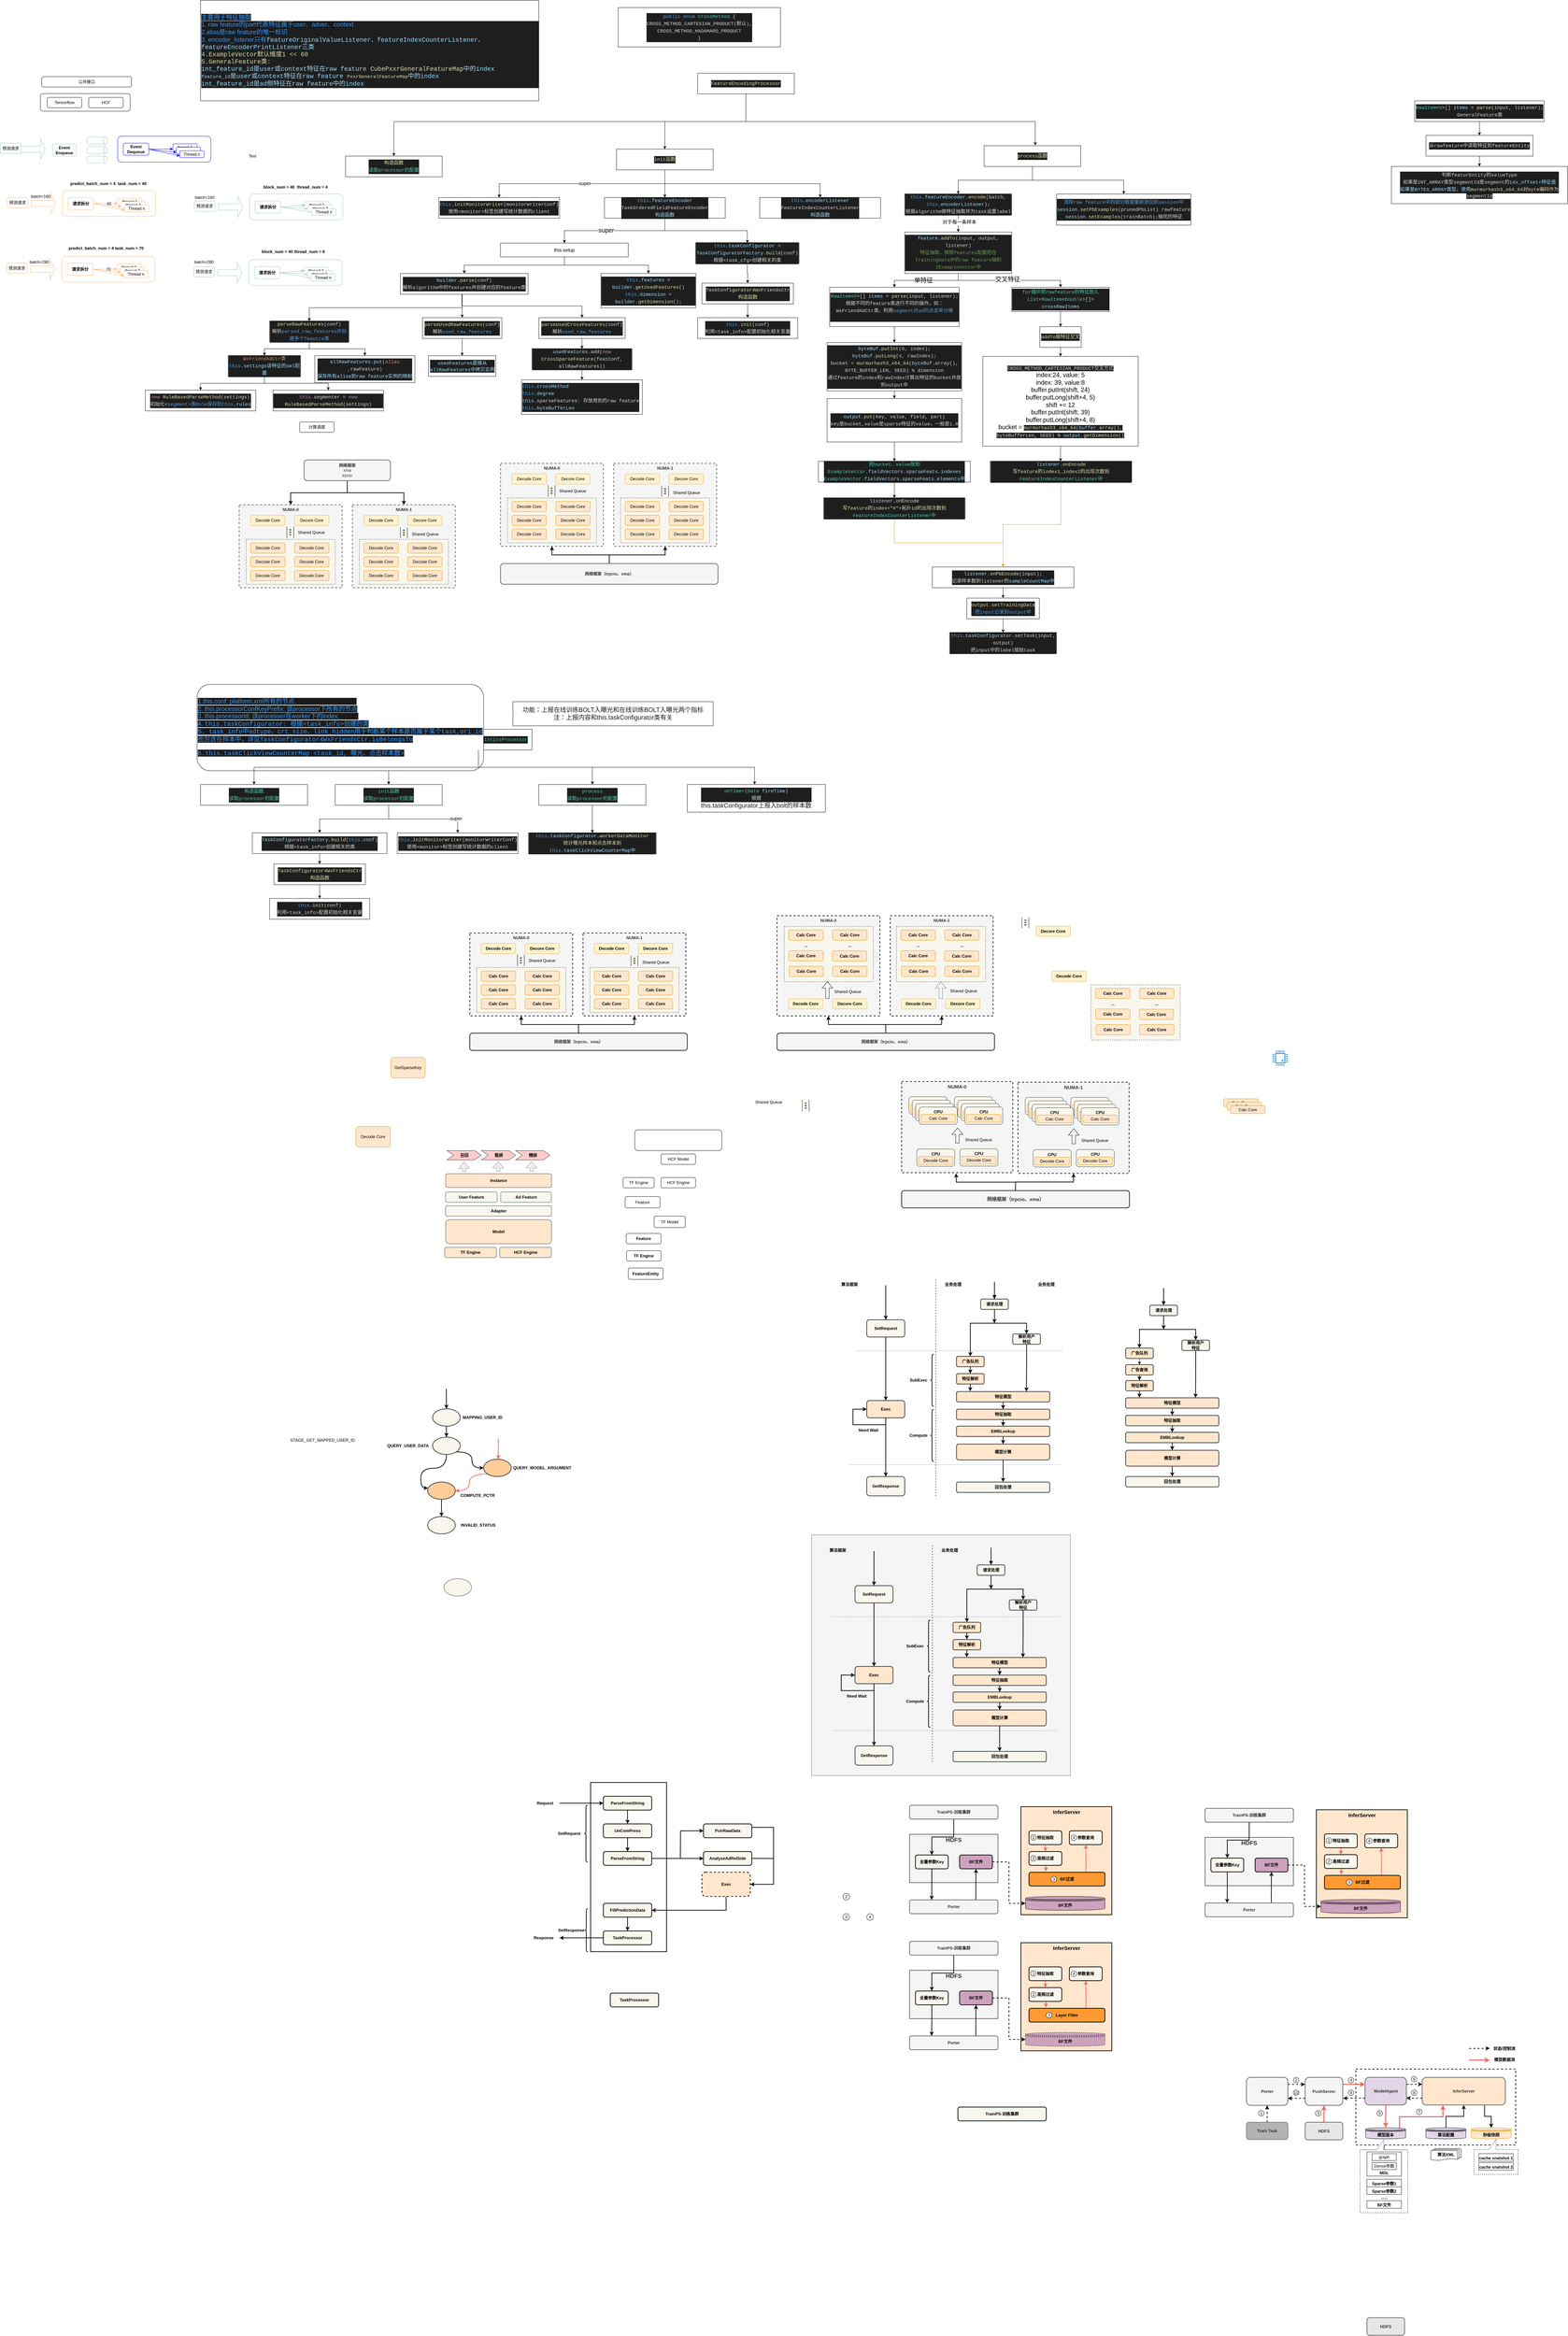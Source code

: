<mxfile version="21.0.6" type="github">
  <diagram id="1ijzIfbyLROeD-AFS1ul" name="Page-1">
    <mxGraphModel dx="1436" dy="758" grid="1" gridSize="10" guides="1" tooltips="1" connect="1" arrows="1" fold="1" page="1" pageScale="1" pageWidth="827" pageHeight="1169" math="0" shadow="0">
      <root>
        <mxCell id="0" />
        <mxCell id="1" parent="0" />
        <mxCell id="qmducfJw634jm7XFfAXs-390" value="" style="shape=callout;whiteSpace=wrap;html=1;perimeter=calloutPerimeter;rotation=-180;" vertex="1" parent="1">
          <mxGeometry x="4055" y="6264" width="128" height="204" as="geometry" />
        </mxCell>
        <mxCell id="qmducfJw634jm7XFfAXs-370" value="" style="rounded=0;whiteSpace=wrap;html=1;dashed=1;strokeWidth=2;" vertex="1" parent="1">
          <mxGeometry x="4037" y="6060" width="463" height="220" as="geometry" />
        </mxCell>
        <mxCell id="qmducfJw634jm7XFfAXs-299" value="&lt;font style=&quot;font-size: 15px;&quot;&gt;InferServer&lt;/font&gt;" style="rounded=0;whiteSpace=wrap;html=1;strokeWidth=2;fontStyle=1;fillColor=#ffe6cc;verticalAlign=top;strokeColor=#000000;" vertex="1" parent="1">
          <mxGeometry x="3066.5" y="5300" width="263.5" height="313" as="geometry" />
        </mxCell>
        <mxCell id="qmducfJw634jm7XFfAXs-262" value="" style="rounded=0;whiteSpace=wrap;html=1;strokeWidth=2;" vertex="1" parent="1">
          <mxGeometry x="1820" y="5230" width="220" height="490" as="geometry" />
        </mxCell>
        <mxCell id="qmducfJw634jm7XFfAXs-260" value="" style="rounded=0;whiteSpace=wrap;html=1;fillColor=#f5f5f5;fontColor=#333333;strokeColor=#666666;" vertex="1" parent="1">
          <mxGeometry x="2460" y="4513" width="750" height="697" as="geometry" />
        </mxCell>
        <mxCell id="qmducfJw634jm7XFfAXs-76" value="" style="rounded=1;whiteSpace=wrap;html=1;" vertex="1" parent="1">
          <mxGeometry x="1947.75" y="3340" width="252.5" height="60" as="geometry" />
        </mxCell>
        <mxCell id="Lay1ne9Ae1Q5JEMsn1EV-30" value="&lt;b&gt;NUMA-1&lt;/b&gt;" style="rounded=0;whiteSpace=wrap;html=1;verticalAlign=top;align=center;dashed=1;fillColor=#f5f5f5;strokeColor=#666666;fontColor=#333333;strokeWidth=2;" parent="1" vertex="1">
          <mxGeometry x="1130" y="1530" width="298" height="240" as="geometry" />
        </mxCell>
        <mxCell id="Lay1ne9Ae1Q5JEMsn1EV-51" value="" style="rounded=0;whiteSpace=wrap;html=1;dashed=1;fillColor=#f9f7ed;strokeColor=#36393d;" parent="1" vertex="1">
          <mxGeometry x="1150" y="1630" width="258" height="130" as="geometry" />
        </mxCell>
        <mxCell id="Lay1ne9Ae1Q5JEMsn1EV-5" value="&lt;b&gt;NUMA-0&lt;/b&gt;" style="rounded=0;whiteSpace=wrap;html=1;verticalAlign=top;align=center;dashed=1;fillColor=#f5f5f5;fontColor=#333333;strokeColor=#666666;strokeWidth=2;" parent="1" vertex="1">
          <mxGeometry x="802" y="1530" width="298" height="240" as="geometry" />
        </mxCell>
        <mxCell id="Lay1ne9Ae1Q5JEMsn1EV-50" value="" style="rounded=0;whiteSpace=wrap;html=1;dashed=1;fillColor=#f9f7ed;strokeColor=#36393d;" parent="1" vertex="1">
          <mxGeometry x="822" y="1630" width="258" height="130" as="geometry" />
        </mxCell>
        <mxCell id="2JWO2MMRdIpwNk3ZvQKb-11" value="" style="rounded=1;whiteSpace=wrap;html=1;" parent="1" vertex="1">
          <mxGeometry x="226" y="339" width="260" height="51" as="geometry" />
        </mxCell>
        <mxCell id="2JWO2MMRdIpwNk3ZvQKb-9" value="Tensorflow" style="rounded=1;whiteSpace=wrap;html=1;" parent="1" vertex="1">
          <mxGeometry x="246" y="350" width="100" height="30" as="geometry" />
        </mxCell>
        <mxCell id="2JWO2MMRdIpwNk3ZvQKb-10" value="HCF" style="rounded=1;whiteSpace=wrap;html=1;" parent="1" vertex="1">
          <mxGeometry x="366" y="350" width="100" height="30" as="geometry" />
        </mxCell>
        <mxCell id="2JWO2MMRdIpwNk3ZvQKb-12" value="公共接口" style="rounded=1;whiteSpace=wrap;html=1;" parent="1" vertex="1">
          <mxGeometry x="230" y="290" width="260" height="30" as="geometry" />
        </mxCell>
        <mxCell id="6OxSjG3HY2xE2Z4vJXQi-1" value="Event Enqueue" style="rounded=1;whiteSpace=wrap;html=1;fontStyle=1;strokeColor=#9AC7BF;" parent="1" vertex="1">
          <mxGeometry x="261" y="485" width="69" height="35" as="geometry" />
        </mxCell>
        <mxCell id="6OxSjG3HY2xE2Z4vJXQi-2" value="" style="rounded=1;whiteSpace=wrap;html=1;strokeColor=#0000FF;" parent="1" vertex="1">
          <mxGeometry x="450" y="462.5" width="270" height="75" as="geometry" />
        </mxCell>
        <mxCell id="6OxSjG3HY2xE2Z4vJXQi-5" value="" style="shape=singleArrow;whiteSpace=wrap;html=1;strokeColor=#9AC7BF;" parent="1" vertex="1">
          <mxGeometry x="170" y="470" width="70" height="60" as="geometry" />
        </mxCell>
        <mxCell id="6OxSjG3HY2xE2Z4vJXQi-6" value="" style="strokeWidth=1;html=1;shape=mxgraph.flowchart.direct_data;whiteSpace=wrap;strokeColor=#9AC7BF;" parent="1" vertex="1">
          <mxGeometry x="360" y="465" width="60" height="20" as="geometry" />
        </mxCell>
        <mxCell id="6OxSjG3HY2xE2Z4vJXQi-7" value="" style="strokeWidth=1;html=1;shape=mxgraph.flowchart.direct_data;whiteSpace=wrap;strokeColor=#9AC7BF;" parent="1" vertex="1">
          <mxGeometry x="360" y="492.5" width="60" height="20" as="geometry" />
        </mxCell>
        <mxCell id="6OxSjG3HY2xE2Z4vJXQi-8" value="" style="strokeWidth=1;html=1;shape=mxgraph.flowchart.direct_data;whiteSpace=wrap;strokeColor=#9AC7BF;" parent="1" vertex="1">
          <mxGeometry x="360" y="520" width="60" height="20" as="geometry" />
        </mxCell>
        <mxCell id="6OxSjG3HY2xE2Z4vJXQi-17" style="edgeStyle=none;rounded=0;orthogonalLoop=1;jettySize=auto;html=1;exitX=1;exitY=0.5;exitDx=0;exitDy=0;entryX=0;entryY=0.75;entryDx=0;entryDy=0;strokeColor=#0000FF;" parent="1" source="6OxSjG3HY2xE2Z4vJXQi-9" target="6OxSjG3HY2xE2Z4vJXQi-10" edge="1">
          <mxGeometry relative="1" as="geometry" />
        </mxCell>
        <mxCell id="6OxSjG3HY2xE2Z4vJXQi-18" style="edgeStyle=none;rounded=0;orthogonalLoop=1;jettySize=auto;html=1;exitX=1;exitY=0.5;exitDx=0;exitDy=0;entryX=0;entryY=0.75;entryDx=0;entryDy=0;strokeColor=#0000FF;" parent="1" source="6OxSjG3HY2xE2Z4vJXQi-9" target="6OxSjG3HY2xE2Z4vJXQi-11" edge="1">
          <mxGeometry relative="1" as="geometry" />
        </mxCell>
        <mxCell id="6OxSjG3HY2xE2Z4vJXQi-20" style="edgeStyle=none;rounded=0;orthogonalLoop=1;jettySize=auto;html=1;exitX=1;exitY=0.5;exitDx=0;exitDy=0;entryX=0;entryY=0.75;entryDx=0;entryDy=0;strokeColor=#0000FF;" parent="1" source="6OxSjG3HY2xE2Z4vJXQi-9" target="6OxSjG3HY2xE2Z4vJXQi-12" edge="1">
          <mxGeometry relative="1" as="geometry" />
        </mxCell>
        <mxCell id="6OxSjG3HY2xE2Z4vJXQi-9" value="Event&lt;br&gt;Dequeue" style="rounded=1;whiteSpace=wrap;html=1;fontStyle=1;strokeColor=#0000FF;" parent="1" vertex="1">
          <mxGeometry x="466" y="482.5" width="74" height="35" as="geometry" />
        </mxCell>
        <mxCell id="6OxSjG3HY2xE2Z4vJXQi-10" value="thread 1" style="rounded=1;whiteSpace=wrap;html=1;strokeColor=#0000FF;" parent="1" vertex="1">
          <mxGeometry x="610" y="484.5" width="70" height="20" as="geometry" />
        </mxCell>
        <mxCell id="6OxSjG3HY2xE2Z4vJXQi-11" value="..." style="rounded=1;whiteSpace=wrap;html=1;strokeColor=#0000FF;" parent="1" vertex="1">
          <mxGeometry x="620" y="494.5" width="70" height="20" as="geometry" />
        </mxCell>
        <mxCell id="6OxSjG3HY2xE2Z4vJXQi-12" value="Thread n" style="rounded=1;whiteSpace=wrap;html=1;strokeColor=#0000FF;" parent="1" vertex="1">
          <mxGeometry x="630" y="504.5" width="70" height="20" as="geometry" />
        </mxCell>
        <mxCell id="6OxSjG3HY2xE2Z4vJXQi-13" value="预测请求" style="text;html=1;strokeColor=#9AC7BF;fillColor=none;align=center;verticalAlign=middle;whiteSpace=wrap;rounded=0;" parent="1" vertex="1">
          <mxGeometry x="110" y="482.5" width="60" height="30" as="geometry" />
        </mxCell>
        <mxCell id="6OxSjG3HY2xE2Z4vJXQi-15" style="edgeStyle=none;rounded=0;orthogonalLoop=1;jettySize=auto;html=1;exitX=1;exitY=0.5;exitDx=0;exitDy=0;strokeColor=#0000FF;" parent="1" source="6OxSjG3HY2xE2Z4vJXQi-9" target="6OxSjG3HY2xE2Z4vJXQi-9" edge="1">
          <mxGeometry relative="1" as="geometry" />
        </mxCell>
        <mxCell id="6OxSjG3HY2xE2Z4vJXQi-22" value="40" style="rounded=1;whiteSpace=wrap;html=1;strokeColor=#FFB570;" parent="1" vertex="1">
          <mxGeometry x="290" y="620" width="270" height="75" as="geometry" />
        </mxCell>
        <mxCell id="6OxSjG3HY2xE2Z4vJXQi-23" value="" style="shape=singleArrow;whiteSpace=wrap;html=1;strokeColor=#FFB570;" parent="1" vertex="1">
          <mxGeometry x="200" y="627.5" width="70" height="60" as="geometry" />
        </mxCell>
        <mxCell id="6OxSjG3HY2xE2Z4vJXQi-27" style="edgeStyle=none;rounded=0;orthogonalLoop=1;jettySize=auto;html=1;exitX=1;exitY=0.5;exitDx=0;exitDy=0;entryX=0;entryY=0.75;entryDx=0;entryDy=0;strokeColor=#FFB570;" parent="1" source="6OxSjG3HY2xE2Z4vJXQi-30" target="6OxSjG3HY2xE2Z4vJXQi-31" edge="1">
          <mxGeometry relative="1" as="geometry" />
        </mxCell>
        <mxCell id="6OxSjG3HY2xE2Z4vJXQi-28" style="edgeStyle=none;rounded=0;orthogonalLoop=1;jettySize=auto;html=1;exitX=1;exitY=0.5;exitDx=0;exitDy=0;entryX=0;entryY=0.75;entryDx=0;entryDy=0;strokeColor=#FFB570;" parent="1" source="6OxSjG3HY2xE2Z4vJXQi-30" target="6OxSjG3HY2xE2Z4vJXQi-32" edge="1">
          <mxGeometry relative="1" as="geometry" />
        </mxCell>
        <mxCell id="6OxSjG3HY2xE2Z4vJXQi-29" style="edgeStyle=none;rounded=0;orthogonalLoop=1;jettySize=auto;html=1;exitX=1;exitY=0.5;exitDx=0;exitDy=0;entryX=0;entryY=0.75;entryDx=0;entryDy=0;strokeColor=#FFB570;" parent="1" source="6OxSjG3HY2xE2Z4vJXQi-30" target="6OxSjG3HY2xE2Z4vJXQi-33" edge="1">
          <mxGeometry relative="1" as="geometry" />
        </mxCell>
        <mxCell id="6OxSjG3HY2xE2Z4vJXQi-30" value="请求拆分" style="rounded=1;whiteSpace=wrap;html=1;fontStyle=1;strokeColor=#FFB570;" parent="1" vertex="1">
          <mxGeometry x="306" y="640" width="74" height="35" as="geometry" />
        </mxCell>
        <mxCell id="6OxSjG3HY2xE2Z4vJXQi-31" value="thread 1" style="rounded=1;whiteSpace=wrap;html=1;strokeColor=#FFB570;" parent="1" vertex="1">
          <mxGeometry x="450" y="642" width="70" height="20" as="geometry" />
        </mxCell>
        <mxCell id="6OxSjG3HY2xE2Z4vJXQi-32" value="thread 2" style="rounded=1;whiteSpace=wrap;html=1;strokeColor=#FFB570;" parent="1" vertex="1">
          <mxGeometry x="460" y="652" width="70" height="20" as="geometry" />
        </mxCell>
        <mxCell id="6OxSjG3HY2xE2Z4vJXQi-33" value="Thread n" style="rounded=1;whiteSpace=wrap;html=1;strokeColor=#FFB570;" parent="1" vertex="1">
          <mxGeometry x="470" y="662" width="70" height="20" as="geometry" />
        </mxCell>
        <mxCell id="6OxSjG3HY2xE2Z4vJXQi-34" value="预测请求" style="text;html=1;strokeColor=#FFB570;fillColor=none;align=center;verticalAlign=middle;whiteSpace=wrap;rounded=1;" parent="1" vertex="1">
          <mxGeometry x="130" y="640" width="60" height="30" as="geometry" />
        </mxCell>
        <mxCell id="6OxSjG3HY2xE2Z4vJXQi-35" style="edgeStyle=none;rounded=0;orthogonalLoop=1;jettySize=auto;html=1;exitX=1;exitY=0.5;exitDx=0;exitDy=0;strokeColor=#FFB570;" parent="1" source="6OxSjG3HY2xE2Z4vJXQi-30" target="6OxSjG3HY2xE2Z4vJXQi-30" edge="1">
          <mxGeometry relative="1" as="geometry" />
        </mxCell>
        <mxCell id="6OxSjG3HY2xE2Z4vJXQi-36" value="predict_batch_num = 4&amp;nbsp; task_num = 40" style="text;html=1;strokeColor=none;fillColor=none;align=center;verticalAlign=middle;whiteSpace=wrap;rounded=0;fontStyle=1" parent="1" vertex="1">
          <mxGeometry x="288" y="585" width="270" height="30" as="geometry" />
        </mxCell>
        <mxCell id="6OxSjG3HY2xE2Z4vJXQi-37" value="70" style="rounded=1;whiteSpace=wrap;html=1;strokeColor=#FFB570;" parent="1" vertex="1">
          <mxGeometry x="288" y="810" width="270" height="75" as="geometry" />
        </mxCell>
        <mxCell id="6OxSjG3HY2xE2Z4vJXQi-38" value="" style="shape=singleArrow;whiteSpace=wrap;html=1;strokeColor=#FFB570;" parent="1" vertex="1">
          <mxGeometry x="198" y="817.5" width="70" height="60" as="geometry" />
        </mxCell>
        <mxCell id="6OxSjG3HY2xE2Z4vJXQi-39" style="edgeStyle=none;rounded=0;orthogonalLoop=1;jettySize=auto;html=1;exitX=1;exitY=0.5;exitDx=0;exitDy=0;entryX=0;entryY=0.75;entryDx=0;entryDy=0;strokeColor=#FFB570;" parent="1" source="6OxSjG3HY2xE2Z4vJXQi-42" target="6OxSjG3HY2xE2Z4vJXQi-43" edge="1">
          <mxGeometry relative="1" as="geometry" />
        </mxCell>
        <mxCell id="6OxSjG3HY2xE2Z4vJXQi-40" style="edgeStyle=none;rounded=0;orthogonalLoop=1;jettySize=auto;html=1;exitX=1;exitY=0.5;exitDx=0;exitDy=0;entryX=0;entryY=0.75;entryDx=0;entryDy=0;strokeColor=#FFB570;" parent="1" source="6OxSjG3HY2xE2Z4vJXQi-42" target="6OxSjG3HY2xE2Z4vJXQi-44" edge="1">
          <mxGeometry relative="1" as="geometry">
            <Array as="points">
              <mxPoint x="420" y="852" />
            </Array>
          </mxGeometry>
        </mxCell>
        <mxCell id="6OxSjG3HY2xE2Z4vJXQi-41" style="edgeStyle=none;rounded=0;orthogonalLoop=1;jettySize=auto;html=1;exitX=1;exitY=0.5;exitDx=0;exitDy=0;entryX=0;entryY=0.75;entryDx=0;entryDy=0;strokeColor=#FFB570;" parent="1" source="6OxSjG3HY2xE2Z4vJXQi-42" target="6OxSjG3HY2xE2Z4vJXQi-45" edge="1">
          <mxGeometry relative="1" as="geometry" />
        </mxCell>
        <mxCell id="6OxSjG3HY2xE2Z4vJXQi-42" value="请求拆分" style="rounded=1;whiteSpace=wrap;html=1;fontStyle=1;strokeColor=#FFB570;" parent="1" vertex="1">
          <mxGeometry x="304" y="830" width="74" height="35" as="geometry" />
        </mxCell>
        <mxCell id="6OxSjG3HY2xE2Z4vJXQi-43" value="thread 1" style="rounded=1;whiteSpace=wrap;html=1;strokeColor=#FFB570;" parent="1" vertex="1">
          <mxGeometry x="448" y="832" width="70" height="20" as="geometry" />
        </mxCell>
        <mxCell id="6OxSjG3HY2xE2Z4vJXQi-44" value="thread 2" style="rounded=1;whiteSpace=wrap;html=1;strokeColor=#FFB570;" parent="1" vertex="1">
          <mxGeometry x="458" y="842" width="70" height="20" as="geometry" />
        </mxCell>
        <mxCell id="6OxSjG3HY2xE2Z4vJXQi-45" value="Thread n" style="rounded=1;whiteSpace=wrap;html=1;strokeColor=#FFB570;" parent="1" vertex="1">
          <mxGeometry x="468" y="852" width="70" height="20" as="geometry" />
        </mxCell>
        <mxCell id="6OxSjG3HY2xE2Z4vJXQi-46" value="预测请求" style="text;html=1;strokeColor=#FFB570;fillColor=none;align=center;verticalAlign=middle;whiteSpace=wrap;rounded=1;" parent="1" vertex="1">
          <mxGeometry x="128" y="830" width="60" height="30" as="geometry" />
        </mxCell>
        <mxCell id="6OxSjG3HY2xE2Z4vJXQi-47" style="edgeStyle=none;rounded=0;orthogonalLoop=1;jettySize=auto;html=1;exitX=1;exitY=0.5;exitDx=0;exitDy=0;strokeColor=#FFB570;" parent="1" source="6OxSjG3HY2xE2Z4vJXQi-42" target="6OxSjG3HY2xE2Z4vJXQi-42" edge="1">
          <mxGeometry relative="1" as="geometry" />
        </mxCell>
        <mxCell id="6OxSjG3HY2xE2Z4vJXQi-48" value="predict_batch_num = 4 task_num = 70" style="text;html=1;strokeColor=none;fillColor=none;align=center;verticalAlign=middle;whiteSpace=wrap;rounded=0;fontStyle=1" parent="1" vertex="1">
          <mxGeometry x="270.5" y="772" width="291" height="30" as="geometry" />
        </mxCell>
        <mxCell id="6OxSjG3HY2xE2Z4vJXQi-49" value="batch=160" style="text;html=1;strokeColor=none;fillColor=none;align=center;verticalAlign=middle;whiteSpace=wrap;rounded=0;" parent="1" vertex="1">
          <mxGeometry x="197" y="622" width="60" height="30" as="geometry" />
        </mxCell>
        <mxCell id="6OxSjG3HY2xE2Z4vJXQi-50" value="batch=280" style="text;html=1;strokeColor=none;fillColor=none;align=center;verticalAlign=middle;whiteSpace=wrap;rounded=0;" parent="1" vertex="1">
          <mxGeometry x="193" y="812" width="60" height="30" as="geometry" />
        </mxCell>
        <mxCell id="hjoKNnRGck3ghLzAeIK7-1" value="" style="rounded=1;whiteSpace=wrap;html=1;strokeColor=#9AC7BF;" parent="1" vertex="1">
          <mxGeometry x="832" y="630" width="270" height="75" as="geometry" />
        </mxCell>
        <mxCell id="hjoKNnRGck3ghLzAeIK7-2" value="" style="shape=singleArrow;whiteSpace=wrap;html=1;strokeColor=#9AC7BF;" parent="1" vertex="1">
          <mxGeometry x="742" y="637.5" width="70" height="60" as="geometry" />
        </mxCell>
        <mxCell id="hjoKNnRGck3ghLzAeIK7-33" style="edgeStyle=none;rounded=0;orthogonalLoop=1;jettySize=auto;html=1;exitX=1;exitY=0.5;exitDx=0;exitDy=0;entryX=0;entryY=0.5;entryDx=0;entryDy=0;strokeColor=#9AC7BF;" parent="1" source="hjoKNnRGck3ghLzAeIK7-6" target="hjoKNnRGck3ghLzAeIK7-7" edge="1">
          <mxGeometry relative="1" as="geometry" />
        </mxCell>
        <mxCell id="hjoKNnRGck3ghLzAeIK7-34" style="edgeStyle=none;rounded=0;orthogonalLoop=1;jettySize=auto;html=1;exitX=1;exitY=0.5;exitDx=0;exitDy=0;entryX=0;entryY=0.5;entryDx=0;entryDy=0;strokeColor=#9AC7BF;" parent="1" source="hjoKNnRGck3ghLzAeIK7-6" target="hjoKNnRGck3ghLzAeIK7-8" edge="1">
          <mxGeometry relative="1" as="geometry" />
        </mxCell>
        <mxCell id="hjoKNnRGck3ghLzAeIK7-35" style="edgeStyle=none;rounded=0;orthogonalLoop=1;jettySize=auto;html=1;exitX=1;exitY=0.5;exitDx=0;exitDy=0;entryX=0;entryY=0.5;entryDx=0;entryDy=0;strokeColor=#9AC7BF;" parent="1" source="hjoKNnRGck3ghLzAeIK7-6" target="hjoKNnRGck3ghLzAeIK7-9" edge="1">
          <mxGeometry relative="1" as="geometry" />
        </mxCell>
        <mxCell id="hjoKNnRGck3ghLzAeIK7-6" value="请求拆分" style="rounded=1;whiteSpace=wrap;html=1;fontStyle=1;strokeColor=#9AC7BF;" parent="1" vertex="1">
          <mxGeometry x="848" y="650" width="74" height="35" as="geometry" />
        </mxCell>
        <mxCell id="hjoKNnRGck3ghLzAeIK7-7" value="thread 1" style="rounded=1;whiteSpace=wrap;html=1;strokeColor=#9AC7BF;" parent="1" vertex="1">
          <mxGeometry x="992" y="652" width="70" height="20" as="geometry" />
        </mxCell>
        <mxCell id="hjoKNnRGck3ghLzAeIK7-8" value="thread 2" style="rounded=1;whiteSpace=wrap;html=1;strokeColor=#9AC7BF;" parent="1" vertex="1">
          <mxGeometry x="1002" y="662" width="70" height="20" as="geometry" />
        </mxCell>
        <mxCell id="hjoKNnRGck3ghLzAeIK7-9" value="Thread n" style="rounded=1;whiteSpace=wrap;html=1;strokeColor=#9AC7BF;" parent="1" vertex="1">
          <mxGeometry x="1012" y="672" width="70" height="20" as="geometry" />
        </mxCell>
        <mxCell id="hjoKNnRGck3ghLzAeIK7-10" value="预测请求" style="text;html=1;strokeColor=#9AC7BF;fillColor=none;align=center;verticalAlign=middle;whiteSpace=wrap;rounded=1;" parent="1" vertex="1">
          <mxGeometry x="672" y="650" width="60" height="30" as="geometry" />
        </mxCell>
        <mxCell id="hjoKNnRGck3ghLzAeIK7-11" style="edgeStyle=none;rounded=0;orthogonalLoop=1;jettySize=auto;html=1;exitX=1;exitY=0.5;exitDx=0;exitDy=0;strokeColor=#9AC7BF;" parent="1" source="hjoKNnRGck3ghLzAeIK7-6" target="hjoKNnRGck3ghLzAeIK7-6" edge="1">
          <mxGeometry relative="1" as="geometry" />
        </mxCell>
        <mxCell id="hjoKNnRGck3ghLzAeIK7-12" value="block_num = 40&amp;nbsp; thread_num = 4" style="text;html=1;strokeColor=none;fillColor=none;align=center;verticalAlign=middle;whiteSpace=wrap;rounded=0;fontStyle=1" parent="1" vertex="1">
          <mxGeometry x="830" y="595" width="270" height="30" as="geometry" />
        </mxCell>
        <mxCell id="hjoKNnRGck3ghLzAeIK7-13" value="" style="rounded=1;whiteSpace=wrap;html=1;strokeColor=#9AC7BF;" parent="1" vertex="1">
          <mxGeometry x="830" y="820" width="270" height="75" as="geometry" />
        </mxCell>
        <mxCell id="hjoKNnRGck3ghLzAeIK7-14" value="" style="shape=singleArrow;whiteSpace=wrap;html=1;strokeColor=#9AC7BF;" parent="1" vertex="1">
          <mxGeometry x="740" y="827.5" width="70" height="60" as="geometry" />
        </mxCell>
        <mxCell id="hjoKNnRGck3ghLzAeIK7-30" style="rounded=0;orthogonalLoop=1;jettySize=auto;html=1;exitX=1;exitY=0.5;exitDx=0;exitDy=0;entryX=0;entryY=0.5;entryDx=0;entryDy=0;strokeColor=#9AC7BF;" parent="1" source="hjoKNnRGck3ghLzAeIK7-18" target="hjoKNnRGck3ghLzAeIK7-19" edge="1">
          <mxGeometry relative="1" as="geometry" />
        </mxCell>
        <mxCell id="hjoKNnRGck3ghLzAeIK7-31" style="edgeStyle=none;rounded=0;orthogonalLoop=1;jettySize=auto;html=1;exitX=1;exitY=0.5;exitDx=0;exitDy=0;entryX=0;entryY=0.5;entryDx=0;entryDy=0;strokeColor=#9AC7BF;" parent="1" source="hjoKNnRGck3ghLzAeIK7-18" target="hjoKNnRGck3ghLzAeIK7-20" edge="1">
          <mxGeometry relative="1" as="geometry" />
        </mxCell>
        <mxCell id="hjoKNnRGck3ghLzAeIK7-32" style="edgeStyle=none;rounded=0;orthogonalLoop=1;jettySize=auto;html=1;exitX=1;exitY=0.5;exitDx=0;exitDy=0;entryX=0;entryY=0.5;entryDx=0;entryDy=0;strokeColor=#9AC7BF;" parent="1" source="hjoKNnRGck3ghLzAeIK7-18" target="hjoKNnRGck3ghLzAeIK7-21" edge="1">
          <mxGeometry relative="1" as="geometry" />
        </mxCell>
        <mxCell id="hjoKNnRGck3ghLzAeIK7-18" value="请求拆分" style="rounded=1;whiteSpace=wrap;html=1;fontStyle=1;strokeColor=#9AC7BF;" parent="1" vertex="1">
          <mxGeometry x="846" y="840" width="74" height="35" as="geometry" />
        </mxCell>
        <mxCell id="hjoKNnRGck3ghLzAeIK7-19" value="thread 1" style="rounded=1;whiteSpace=wrap;html=1;strokeColor=#9AC7BF;" parent="1" vertex="1">
          <mxGeometry x="990" y="842" width="70" height="20" as="geometry" />
        </mxCell>
        <mxCell id="hjoKNnRGck3ghLzAeIK7-20" value="thread 2" style="rounded=1;whiteSpace=wrap;html=1;strokeColor=#9AC7BF;" parent="1" vertex="1">
          <mxGeometry x="1000" y="852" width="70" height="20" as="geometry" />
        </mxCell>
        <mxCell id="hjoKNnRGck3ghLzAeIK7-21" value="Thread n" style="rounded=1;whiteSpace=wrap;html=1;strokeColor=#9AC7BF;" parent="1" vertex="1">
          <mxGeometry x="1010" y="862" width="70" height="20" as="geometry" />
        </mxCell>
        <mxCell id="hjoKNnRGck3ghLzAeIK7-22" value="预测请求" style="text;html=1;strokeColor=#9AC7BF;fillColor=none;align=center;verticalAlign=middle;whiteSpace=wrap;rounded=1;" parent="1" vertex="1">
          <mxGeometry x="670" y="840" width="60" height="30" as="geometry" />
        </mxCell>
        <mxCell id="hjoKNnRGck3ghLzAeIK7-23" style="edgeStyle=none;rounded=0;orthogonalLoop=1;jettySize=auto;html=1;exitX=1;exitY=0.5;exitDx=0;exitDy=0;strokeColor=#9AC7BF;" parent="1" source="hjoKNnRGck3ghLzAeIK7-18" target="hjoKNnRGck3ghLzAeIK7-18" edge="1">
          <mxGeometry relative="1" as="geometry" />
        </mxCell>
        <mxCell id="hjoKNnRGck3ghLzAeIK7-24" value="block_num = 40 thread_num = 8" style="text;html=1;strokeColor=none;fillColor=none;align=center;verticalAlign=middle;whiteSpace=wrap;rounded=0;fontStyle=1" parent="1" vertex="1">
          <mxGeometry x="812.5" y="782" width="291" height="30" as="geometry" />
        </mxCell>
        <mxCell id="hjoKNnRGck3ghLzAeIK7-25" value="batch=160" style="text;html=1;strokeColor=none;fillColor=none;align=center;verticalAlign=middle;whiteSpace=wrap;rounded=0;" parent="1" vertex="1">
          <mxGeometry x="672" y="625" width="60" height="30" as="geometry" />
        </mxCell>
        <mxCell id="hjoKNnRGck3ghLzAeIK7-26" value="batch=280" style="text;html=1;strokeColor=none;fillColor=none;align=center;verticalAlign=middle;whiteSpace=wrap;rounded=0;" parent="1" vertex="1">
          <mxGeometry x="670" y="812" width="60" height="30" as="geometry" />
        </mxCell>
        <mxCell id="hjoKNnRGck3ghLzAeIK7-36" value="Text" style="text;html=1;align=center;verticalAlign=middle;resizable=0;points=[];autosize=1;strokeColor=none;fillColor=none;" parent="1" vertex="1">
          <mxGeometry x="820" y="510" width="40" height="20" as="geometry" />
        </mxCell>
        <mxCell id="sH-vYN1qVpm8PKYGUntF-1" value="" style="edgeStyle=orthogonalEdgeStyle;rounded=0;orthogonalLoop=1;jettySize=auto;html=1;fontSize=14;entryX=0.5;entryY=0;entryDx=0;entryDy=0;" parent="1" source="sH-vYN1qVpm8PKYGUntF-2" target="sH-vYN1qVpm8PKYGUntF-6" edge="1">
          <mxGeometry relative="1" as="geometry">
            <mxPoint x="2090" y="420" as="targetPoint" />
          </mxGeometry>
        </mxCell>
        <mxCell id="sH-vYN1qVpm8PKYGUntF-2" value="&lt;div style=&quot;color: rgb(212 , 212 , 212) ; background-color: rgb(30 , 30 , 30) ; font-family: &amp;#34;menlo&amp;#34; , &amp;#34;monaco&amp;#34; , &amp;#34;courier new&amp;#34; , monospace ; font-size: 14px ; line-height: 21px&quot;&gt;&lt;div style=&quot;font-family: &amp;#34;menlo&amp;#34; , &amp;#34;monaco&amp;#34; , &amp;#34;courier new&amp;#34; , monospace ; line-height: 21px&quot;&gt;&lt;span style=&quot;color: rgb(220 , 220 , 170)&quot;&gt;FeatureEncodingProcessor&lt;/span&gt;&lt;/div&gt;&lt;/div&gt;" style="rounded=0;whiteSpace=wrap;html=1;" parent="1" vertex="1">
          <mxGeometry x="2130" y="280" width="280" height="60" as="geometry" />
        </mxCell>
        <mxCell id="sH-vYN1qVpm8PKYGUntF-3" value="&lt;div style=&quot;background-color: rgb(30 , 30 , 30) ; font-family: &amp;#34;menlo&amp;#34; , &amp;#34;monaco&amp;#34; , &amp;#34;courier new&amp;#34; , monospace ; font-size: 14px ; line-height: 21px&quot;&gt;&lt;div style=&quot;font-family: &amp;#34;menlo&amp;#34; , &amp;#34;monaco&amp;#34; , &amp;#34;courier new&amp;#34; , monospace ; line-height: 21px&quot;&gt;&lt;font color=&quot;#dcdcaa&quot;&gt;&lt;span&gt;构造函数&lt;/span&gt;&lt;/font&gt;&lt;/div&gt;&lt;div style=&quot;font-family: &amp;#34;menlo&amp;#34; , &amp;#34;monaco&amp;#34; , &amp;#34;courier new&amp;#34; , monospace ; line-height: 21px&quot;&gt;&lt;span style=&quot;color: rgb(78 , 201 , 176)&quot;&gt;读取processor的配置&lt;/span&gt;&lt;font color=&quot;#dcdcaa&quot;&gt;&lt;span&gt;&lt;br&gt;&lt;/span&gt;&lt;/font&gt;&lt;/div&gt;&lt;/div&gt;" style="rounded=0;whiteSpace=wrap;html=1;" parent="1" vertex="1">
          <mxGeometry x="1110" y="520" width="280" height="60" as="geometry" />
        </mxCell>
        <mxCell id="sH-vYN1qVpm8PKYGUntF-4" value="" style="edgeStyle=orthogonalEdgeStyle;rounded=0;orthogonalLoop=1;jettySize=auto;html=1;fontSize=14;exitX=0.5;exitY=1;exitDx=0;exitDy=0;" parent="1" source="sH-vYN1qVpm8PKYGUntF-6" target="sH-vYN1qVpm8PKYGUntF-7" edge="1">
          <mxGeometry relative="1" as="geometry" />
        </mxCell>
        <mxCell id="sH-vYN1qVpm8PKYGUntF-5" value="super" style="edgeLabel;html=1;align=center;verticalAlign=middle;resizable=0;points=[];fontSize=14;" parent="sH-vYN1qVpm8PKYGUntF-4" vertex="1" connectable="0">
          <mxGeometry x="-0.029" y="-1" relative="1" as="geometry">
            <mxPoint as="offset" />
          </mxGeometry>
        </mxCell>
        <mxCell id="sH-vYN1qVpm8PKYGUntF-6" value="&lt;div style=&quot;background-color: rgb(30 , 30 , 30) ; font-family: &amp;#34;menlo&amp;#34; , &amp;#34;monaco&amp;#34; , &amp;#34;courier new&amp;#34; , monospace ; font-size: 14px ; line-height: 21px&quot;&gt;&lt;div style=&quot;font-family: &amp;#34;menlo&amp;#34; , &amp;#34;monaco&amp;#34; , &amp;#34;courier new&amp;#34; , monospace ; line-height: 21px&quot;&gt;&lt;font color=&quot;#dcdcaa&quot;&gt;&lt;span&gt;init函数&lt;/span&gt;&lt;/font&gt;&lt;/div&gt;&lt;/div&gt;" style="rounded=0;whiteSpace=wrap;html=1;" parent="1" vertex="1">
          <mxGeometry x="1895" y="500" width="280" height="60" as="geometry" />
        </mxCell>
        <mxCell id="sH-vYN1qVpm8PKYGUntF-7" value="&lt;div style=&quot;color: rgb(212 , 212 , 212) ; background-color: rgb(30 , 30 , 30) ; font-family: &amp;#34;menlo&amp;#34; , &amp;#34;monaco&amp;#34; , &amp;#34;courier new&amp;#34; , monospace ; font-size: 14px ; line-height: 21px&quot;&gt;&lt;span style=&quot;color: rgb(86 , 156 , 214)&quot;&gt;this&lt;/span&gt;.&lt;span style=&quot;color: rgb(220 , 220 , 170)&quot;&gt;initMonitorWriter&lt;/span&gt;(monitorWriterConf)&lt;/div&gt;&lt;div style=&quot;color: rgb(212 , 212 , 212) ; background-color: rgb(30 , 30 , 30) ; font-family: &amp;#34;menlo&amp;#34; , &amp;#34;monaco&amp;#34; , &amp;#34;courier new&amp;#34; , monospace ; font-size: 14px ; line-height: 21px&quot;&gt;使用&amp;lt;monitor&amp;gt;标签创建写统计数据的client&lt;/div&gt;" style="whiteSpace=wrap;html=1;rounded=0;" parent="1" vertex="1">
          <mxGeometry x="1380" y="640" width="350" height="60" as="geometry" />
        </mxCell>
        <mxCell id="sH-vYN1qVpm8PKYGUntF-8" value="" style="edgeStyle=orthogonalEdgeStyle;rounded=0;orthogonalLoop=1;jettySize=auto;html=1;fontSize=14;" parent="1" source="sH-vYN1qVpm8PKYGUntF-10" target="sH-vYN1qVpm8PKYGUntF-12" edge="1">
          <mxGeometry relative="1" as="geometry" />
        </mxCell>
        <mxCell id="sH-vYN1qVpm8PKYGUntF-9" value="&lt;font style=&quot;font-size: 18px&quot;&gt;super&lt;/font&gt;" style="edgeLabel;html=1;align=center;verticalAlign=middle;resizable=0;points=[];" parent="sH-vYN1qVpm8PKYGUntF-8" vertex="1" connectable="0">
          <mxGeometry x="0.138" y="-1" relative="1" as="geometry">
            <mxPoint as="offset" />
          </mxGeometry>
        </mxCell>
        <mxCell id="sH-vYN1qVpm8PKYGUntF-10" value="&lt;div style=&quot;background-color: rgb(30 , 30 , 30) ; font-family: &amp;#34;menlo&amp;#34; , &amp;#34;monaco&amp;#34; , &amp;#34;courier new&amp;#34; , monospace ; font-size: 14px ; line-height: 21px&quot;&gt;&lt;span style=&quot;font-family: &amp;#34;menlo&amp;#34; , &amp;#34;monaco&amp;#34; , &amp;#34;courier new&amp;#34; , monospace ; color: rgb(86 , 156 , 214)&quot;&gt;this&lt;/span&gt;&lt;span style=&quot;color: rgb(212 , 212 , 212) ; font-family: &amp;#34;menlo&amp;#34; , &amp;#34;monaco&amp;#34; , &amp;#34;courier new&amp;#34; , monospace&quot;&gt;.&lt;/span&gt;&lt;span style=&quot;font-family: &amp;#34;menlo&amp;#34; , &amp;#34;monaco&amp;#34; , &amp;#34;courier new&amp;#34; , monospace ; color: rgb(156 , 220 , 254)&quot;&gt;featureEncoder&lt;/span&gt;&lt;/div&gt;&lt;div style=&quot;background-color: rgb(30 , 30 , 30) ; font-family: &amp;#34;menlo&amp;#34; , &amp;#34;monaco&amp;#34; , &amp;#34;courier new&amp;#34; , monospace ; font-size: 14px ; line-height: 21px&quot;&gt;&lt;div style=&quot;color: rgb(212 , 212 , 212) ; font-family: &amp;#34;menlo&amp;#34; , &amp;#34;monaco&amp;#34; , &amp;#34;courier new&amp;#34; , monospace ; line-height: 21px&quot;&gt;TaskOrderedFieldFeatureEncoder&lt;/div&gt;&lt;/div&gt;&lt;div style=&quot;background-color: rgb(30 , 30 , 30) ; font-family: &amp;#34;menlo&amp;#34; , &amp;#34;monaco&amp;#34; , &amp;#34;courier new&amp;#34; , monospace ; font-size: 14px ; line-height: 21px&quot;&gt;&lt;span style=&quot;color: rgb(156 , 220 , 254)&quot;&gt;构造函数&lt;/span&gt;&lt;/div&gt;" style="whiteSpace=wrap;html=1;rounded=0;" parent="1" vertex="1">
          <mxGeometry x="1860" y="640" width="350" height="60" as="geometry" />
        </mxCell>
        <mxCell id="sH-vYN1qVpm8PKYGUntF-11" value="" style="edgeStyle=orthogonalEdgeStyle;rounded=0;orthogonalLoop=1;jettySize=auto;html=1;fontSize=14;" parent="1" source="sH-vYN1qVpm8PKYGUntF-12" target="sH-vYN1qVpm8PKYGUntF-14" edge="1">
          <mxGeometry relative="1" as="geometry" />
        </mxCell>
        <mxCell id="sH-vYN1qVpm8PKYGUntF-12" value="&lt;font style=&quot;font-size: 14px&quot;&gt;this.setup&lt;/font&gt;" style="whiteSpace=wrap;html=1;rounded=0;" parent="1" vertex="1">
          <mxGeometry x="1559" y="772" width="370" height="40" as="geometry" />
        </mxCell>
        <mxCell id="sH-vYN1qVpm8PKYGUntF-13" value="" style="edgeStyle=orthogonalEdgeStyle;rounded=0;orthogonalLoop=1;jettySize=auto;html=1;fontSize=14;exitX=0.484;exitY=1;exitDx=0;exitDy=0;exitPerimeter=0;" parent="1" source="sH-vYN1qVpm8PKYGUntF-14" target="sH-vYN1qVpm8PKYGUntF-16" edge="1">
          <mxGeometry relative="1" as="geometry" />
        </mxCell>
        <mxCell id="sH-vYN1qVpm8PKYGUntF-14" value="&lt;div style=&quot;color: rgb(212 , 212 , 212) ; background-color: rgb(30 , 30 , 30) ; font-family: &amp;#34;menlo&amp;#34; , &amp;#34;monaco&amp;#34; , &amp;#34;courier new&amp;#34; , monospace ; font-size: 14px ; line-height: 21px&quot;&gt;&lt;span style=&quot;color: rgb(156 , 220 , 254)&quot;&gt;builder&lt;/span&gt;.&lt;span style=&quot;color: rgb(220 , 220 , 170)&quot;&gt;parse&lt;/span&gt;(conf)&lt;/div&gt;&lt;div style=&quot;color: rgb(212 , 212 , 212) ; background-color: rgb(30 , 30 , 30) ; font-family: &amp;#34;menlo&amp;#34; , &amp;#34;monaco&amp;#34; , &amp;#34;courier new&amp;#34; , monospace ; font-size: 14px ; line-height: 21px&quot;&gt;解析algorithm中的features并创建对应的feature类&lt;/div&gt;" style="whiteSpace=wrap;html=1;rounded=0;" parent="1" vertex="1">
          <mxGeometry x="1269" y="860" width="370" height="60" as="geometry" />
        </mxCell>
        <mxCell id="sH-vYN1qVpm8PKYGUntF-15" value="" style="edgeStyle=orthogonalEdgeStyle;rounded=0;orthogonalLoop=1;jettySize=auto;html=1;" parent="1" source="sH-vYN1qVpm8PKYGUntF-16" target="sH-vYN1qVpm8PKYGUntF-18" edge="1">
          <mxGeometry relative="1" as="geometry" />
        </mxCell>
        <mxCell id="sH-vYN1qVpm8PKYGUntF-16" value="&lt;div style=&quot;color: rgb(212 , 212 , 212) ; background-color: rgb(30 , 30 , 30) ; font-family: &amp;#34;menlo&amp;#34; , &amp;#34;monaco&amp;#34; , &amp;#34;courier new&amp;#34; , monospace ; font-size: 14px ; line-height: 21px&quot;&gt;&lt;span style=&quot;color: rgb(220 , 220 , 170)&quot;&gt;parseRawFeatures&lt;/span&gt;(conf)&lt;/div&gt;&lt;div style=&quot;color: rgb(212 , 212 , 212) ; background-color: rgb(30 , 30 , 30) ; font-family: &amp;#34;menlo&amp;#34; , &amp;#34;monaco&amp;#34; , &amp;#34;courier new&amp;#34; , monospace ; font-size: 14px ; line-height: 21px&quot;&gt;解析&lt;span style=&quot;color: rgb(86 , 156 , 214) ; font-family: &amp;#34;menlo&amp;#34; , &amp;#34;monaco&amp;#34; , &amp;#34;courier new&amp;#34; , monospace&quot;&gt;parsed_raw_features并创建多个feautre类&lt;/span&gt;&lt;/div&gt;" style="whiteSpace=wrap;html=1;rounded=0;" parent="1" vertex="1">
          <mxGeometry x="890" y="998" width="230" height="60" as="geometry" />
        </mxCell>
        <mxCell id="sH-vYN1qVpm8PKYGUntF-17" value="" style="edgeStyle=orthogonalEdgeStyle;rounded=0;orthogonalLoop=1;jettySize=auto;html=1;" parent="1" source="sH-vYN1qVpm8PKYGUntF-18" target="sH-vYN1qVpm8PKYGUntF-19" edge="1">
          <mxGeometry relative="1" as="geometry" />
        </mxCell>
        <mxCell id="sH-vYN1qVpm8PKYGUntF-18" value="&lt;div style=&quot;color: rgb(212 , 212 , 212) ; background-color: rgb(30 , 30 , 30) ; font-family: &amp;#34;menlo&amp;#34; , &amp;#34;monaco&amp;#34; , &amp;#34;courier new&amp;#34; , monospace ; font-size: 14px ; line-height: 21px&quot;&gt;&lt;div style=&quot;font-family: &amp;#34;menlo&amp;#34; , &amp;#34;monaco&amp;#34; , &amp;#34;courier new&amp;#34; , monospace ; line-height: 21px&quot;&gt;&lt;span style=&quot;color: rgb(206 , 145 , 120) ; font-family: &amp;#34;menlo&amp;#34; , &amp;#34;monaco&amp;#34; , &amp;#34;courier new&amp;#34; , monospace&quot;&gt;WxFriendAdCtr&lt;/span&gt;&lt;span style=&quot;color: rgb(206 , 145 , 120)&quot;&gt;类&lt;/span&gt;&lt;/div&gt;&lt;div style=&quot;font-family: &amp;#34;menlo&amp;#34; , &amp;#34;monaco&amp;#34; , &amp;#34;courier new&amp;#34; , monospace ; line-height: 21px&quot;&gt;&lt;div style=&quot;font-family: &amp;#34;menlo&amp;#34; , &amp;#34;monaco&amp;#34; , &amp;#34;courier new&amp;#34; , monospace ; line-height: 21px&quot;&gt;&lt;span style=&quot;color: rgb(86 , 156 , 214)&quot;&gt;this&lt;/span&gt;.&lt;span style=&quot;color: rgb(156 , 220 , 254)&quot;&gt;settings该特征的xml配置&lt;/span&gt;&lt;/div&gt;&lt;/div&gt;&lt;/div&gt;" style="whiteSpace=wrap;html=1;rounded=0;" parent="1" vertex="1">
          <mxGeometry x="770" y="1098" width="210" height="60" as="geometry" />
        </mxCell>
        <mxCell id="sH-vYN1qVpm8PKYGUntF-19" value="&lt;div style=&quot;color: rgb(212 , 212 , 212) ; background-color: rgb(30 , 30 , 30) ; font-family: &amp;#34;menlo&amp;#34; , &amp;#34;monaco&amp;#34; , &amp;#34;courier new&amp;#34; , monospace ; font-size: 14px ; line-height: 21px&quot;&gt;&lt;span style=&quot;color: rgb(197 , 134 , 192)&quot;&gt;new&lt;/span&gt; &lt;span style=&quot;color: rgb(220 , 220 , 170)&quot;&gt;RuleBasedParseMethod&lt;/span&gt;(settings)&lt;/div&gt;&lt;div style=&quot;color: rgb(212 , 212 , 212) ; background-color: rgb(30 , 30 , 30) ; font-family: &amp;#34;menlo&amp;#34; , &amp;#34;monaco&amp;#34; , &amp;#34;courier new&amp;#34; , monospace ; font-size: 14px ; line-height: 21px&quot;&gt;初始化&amp;lt;&lt;span style=&quot;color: rgb(86 , 156 , 214) ; font-family: &amp;#34;menlo&amp;#34; , &amp;#34;monaco&amp;#34; , &amp;#34;courier new&amp;#34; , monospace&quot;&gt;segment&amp;gt;类Rule保存到&lt;/span&gt;&lt;span style=&quot;font-family: &amp;#34;menlo&amp;#34; , &amp;#34;monaco&amp;#34; , &amp;#34;courier new&amp;#34; , monospace ; color: rgb(86 , 156 , 214)&quot;&gt;this&lt;/span&gt;&lt;span style=&quot;font-family: &amp;#34;menlo&amp;#34; , &amp;#34;monaco&amp;#34; , &amp;#34;courier new&amp;#34; , monospace&quot;&gt;.&lt;/span&gt;&lt;span style=&quot;font-family: &amp;#34;menlo&amp;#34; , &amp;#34;monaco&amp;#34; , &amp;#34;courier new&amp;#34; , monospace ; color: rgb(156 , 220 , 254)&quot;&gt;rules&lt;/span&gt;&lt;/div&gt;" style="whiteSpace=wrap;html=1;rounded=0;" parent="1" vertex="1">
          <mxGeometry x="530" y="1198" width="320" height="60" as="geometry" />
        </mxCell>
        <mxCell id="sH-vYN1qVpm8PKYGUntF-20" value="&lt;div style=&quot;color: rgb(212 , 212 , 212) ; background-color: rgb(30 , 30 , 30) ; font-family: &amp;#34;menlo&amp;#34; , &amp;#34;monaco&amp;#34; , &amp;#34;courier new&amp;#34; , monospace ; font-size: 14px ; line-height: 21px&quot;&gt;&lt;span style=&quot;color: rgb(197 , 134 , 192)&quot;&gt;this.&lt;/span&gt;&lt;span style=&quot;font-family: &amp;#34;menlo&amp;#34; , &amp;#34;monaco&amp;#34; , &amp;#34;courier new&amp;#34; , monospace&quot;&gt;segmenter =&amp;nbsp;&lt;/span&gt;&lt;span style=&quot;color: rgb(197 , 134 , 192)&quot;&gt;new&lt;/span&gt; &lt;span style=&quot;color: rgb(220 , 220 , 170)&quot;&gt;RuleBasedParseMethod&lt;/span&gt;(settings)&lt;/div&gt;" style="whiteSpace=wrap;html=1;rounded=0;" parent="1" vertex="1">
          <mxGeometry x="900" y="1198" width="320" height="60" as="geometry" />
        </mxCell>
        <mxCell id="sH-vYN1qVpm8PKYGUntF-21" value="" style="edgeStyle=orthogonalEdgeStyle;rounded=0;orthogonalLoop=1;jettySize=auto;html=1;exitX=0.5;exitY=1;exitDx=0;exitDy=0;entryX=0.5;entryY=0;entryDx=0;entryDy=0;" parent="1" source="sH-vYN1qVpm8PKYGUntF-18" target="sH-vYN1qVpm8PKYGUntF-20" edge="1">
          <mxGeometry relative="1" as="geometry">
            <mxPoint x="885" y="1168" as="sourcePoint" />
            <mxPoint x="700" y="1208" as="targetPoint" />
          </mxGeometry>
        </mxCell>
        <mxCell id="sH-vYN1qVpm8PKYGUntF-22" value="&lt;div style=&quot;background-color: rgb(30 , 30 , 30) ; line-height: 21px&quot;&gt;&lt;div style=&quot;line-height: 21px&quot;&gt;&lt;div style=&quot;font-family: &amp;#34;menlo&amp;#34; , &amp;#34;monaco&amp;#34; , &amp;#34;courier new&amp;#34; , monospace ; font-size: 14px ; color: rgb(212 , 212 , 212) ; line-height: 21px&quot;&gt;&lt;span style=&quot;color: rgb(156 , 220 , 254)&quot;&gt;allRawFeatures.put(&lt;/span&gt;&lt;span style=&quot;color: rgb(206 , 145 , 120)&quot;&gt;alias&lt;/span&gt;&lt;/div&gt;&lt;div style=&quot;font-family: &amp;#34;menlo&amp;#34; , &amp;#34;monaco&amp;#34; , &amp;#34;courier new&amp;#34; , monospace ; font-size: 14px ; color: rgb(212 , 212 , 212) ; line-height: 21px&quot;&gt;&lt;span style=&quot;color: rgb(206 , 145 , 120)&quot;&gt;,&lt;/span&gt;&lt;span&gt;rawFeature&lt;/span&gt;&lt;span style=&quot;color: rgb(156 , 220 , 254)&quot;&gt;)&lt;/span&gt;&lt;/div&gt;&lt;div style=&quot;line-height: 21px&quot;&gt;&lt;font color=&quot;#9cdcfe&quot; style=&quot;font-family: &amp;#34;menlo&amp;#34; , &amp;#34;monaco&amp;#34; , &amp;#34;courier new&amp;#34; , monospace ; font-size: 14px&quot;&gt;&lt;span&gt;保存所有alise到&lt;/span&gt;&lt;/font&gt;&lt;font color=&quot;#9cdcfe&quot; face=&quot;menlo, monaco, courier new, monospace&quot;&gt;&lt;span style=&quot;font-size: 14px&quot;&gt;raw feature实例的映射&lt;/span&gt;&lt;/font&gt;&lt;/div&gt;&lt;/div&gt;&lt;/div&gt;" style="whiteSpace=wrap;html=1;rounded=0;" parent="1" vertex="1">
          <mxGeometry x="1021" y="1098" width="290" height="78" as="geometry" />
        </mxCell>
        <mxCell id="sH-vYN1qVpm8PKYGUntF-23" value="" style="edgeStyle=orthogonalEdgeStyle;rounded=0;orthogonalLoop=1;jettySize=auto;html=1;exitX=0.5;exitY=1;exitDx=0;exitDy=0;entryX=0.5;entryY=0;entryDx=0;entryDy=0;" parent="1" source="sH-vYN1qVpm8PKYGUntF-16" target="sH-vYN1qVpm8PKYGUntF-22" edge="1">
          <mxGeometry relative="1" as="geometry">
            <mxPoint x="1015" y="1068" as="sourcePoint" />
            <mxPoint x="885" y="1108" as="targetPoint" />
          </mxGeometry>
        </mxCell>
        <mxCell id="sH-vYN1qVpm8PKYGUntF-24" value="" style="edgeStyle=orthogonalEdgeStyle;rounded=0;orthogonalLoop=1;jettySize=auto;html=1;fontSize=14;" parent="1" source="sH-vYN1qVpm8PKYGUntF-25" target="sH-vYN1qVpm8PKYGUntF-26" edge="1">
          <mxGeometry relative="1" as="geometry" />
        </mxCell>
        <mxCell id="sH-vYN1qVpm8PKYGUntF-25" value="&lt;div style=&quot;color: rgb(212 , 212 , 212) ; background-color: rgb(30 , 30 , 30) ; font-family: &amp;#34;menlo&amp;#34; , &amp;#34;monaco&amp;#34; , &amp;#34;courier new&amp;#34; , monospace ; font-size: 14px ; line-height: 21px&quot;&gt;&lt;span style=&quot;color: rgb(220 , 220 , 170) ; font-family: &amp;#34;menlo&amp;#34; , &amp;#34;monaco&amp;#34; , &amp;#34;courier new&amp;#34; , monospace&quot;&gt;parseUsedRawFeatures&lt;/span&gt;(conf)&lt;/div&gt;&lt;div style=&quot;color: rgb(212 , 212 , 212) ; background-color: rgb(30 , 30 , 30) ; font-family: &amp;#34;menlo&amp;#34; , &amp;#34;monaco&amp;#34; , &amp;#34;courier new&amp;#34; , monospace ; font-size: 14px ; line-height: 21px&quot;&gt;解析&lt;span style=&quot;color: rgb(86 , 156 , 214) ; font-family: &amp;#34;menlo&amp;#34; , &amp;#34;monaco&amp;#34; , &amp;#34;courier new&amp;#34; , monospace&quot;&gt;used_raw_features&lt;/span&gt;&lt;br&gt;&lt;/div&gt;" style="whiteSpace=wrap;html=1;rounded=0;" parent="1" vertex="1">
          <mxGeometry x="1333" y="988" width="230" height="60" as="geometry" />
        </mxCell>
        <mxCell id="sH-vYN1qVpm8PKYGUntF-26" value="&lt;div style=&quot;color: rgb(212 , 212 , 212) ; background-color: rgb(30 , 30 , 30) ; font-family: &amp;#34;menlo&amp;#34; , &amp;#34;monaco&amp;#34; , &amp;#34;courier new&amp;#34; , monospace ; font-size: 14px ; line-height: 21px&quot;&gt;&lt;span style=&quot;color: rgb(156 , 220 , 254)&quot;&gt;usedFeature&lt;/span&gt;&lt;span style=&quot;color: rgb(156 , 220 , 254)&quot;&gt;s&lt;/span&gt;&lt;span style=&quot;color: rgb(156 , 220 , 254)&quot;&gt;直接从&lt;/span&gt;&lt;/div&gt;&lt;span style=&quot;color: rgb(156 , 220 , 254) ; font-family: &amp;#34;menlo&amp;#34; , &amp;#34;monaco&amp;#34; , &amp;#34;courier new&amp;#34; , monospace ; font-size: 14px ; background-color: rgb(30 , 30 , 30)&quot;&gt;allRawFeatures中拷贝实例&lt;/span&gt;" style="whiteSpace=wrap;html=1;rounded=0;" parent="1" vertex="1">
          <mxGeometry x="1350.5" y="1098" width="195" height="60" as="geometry" />
        </mxCell>
        <mxCell id="sH-vYN1qVpm8PKYGUntF-27" value="" style="edgeStyle=orthogonalEdgeStyle;rounded=0;orthogonalLoop=1;jettySize=auto;html=1;fontSize=14;" parent="1" source="sH-vYN1qVpm8PKYGUntF-28" target="sH-vYN1qVpm8PKYGUntF-30" edge="1">
          <mxGeometry relative="1" as="geometry" />
        </mxCell>
        <mxCell id="sH-vYN1qVpm8PKYGUntF-28" value="&lt;div style=&quot;color: rgb(212 , 212 , 212) ; background-color: rgb(30 , 30 , 30) ; font-family: &amp;#34;menlo&amp;#34; , &amp;#34;monaco&amp;#34; , &amp;#34;courier new&amp;#34; , monospace ; font-size: 14px ; line-height: 21px&quot;&gt;&lt;span style=&quot;color: rgb(220 , 220 , 170) ; font-family: &amp;#34;menlo&amp;#34; , &amp;#34;monaco&amp;#34; , &amp;#34;courier new&amp;#34; , monospace&quot;&gt;parseUsedCrossFeatures&lt;/span&gt;(conf)&lt;/div&gt;&lt;div style=&quot;color: rgb(212 , 212 , 212) ; background-color: rgb(30 , 30 , 30) ; font-family: &amp;#34;menlo&amp;#34; , &amp;#34;monaco&amp;#34; , &amp;#34;courier new&amp;#34; , monospace ; font-size: 14px ; line-height: 21px&quot;&gt;解析&lt;span style=&quot;color: rgb(86 , 156 , 214) ; font-family: &amp;#34;menlo&amp;#34; , &amp;#34;monaco&amp;#34; , &amp;#34;courier new&amp;#34; , monospace&quot;&gt;used_raw_features&lt;/span&gt;&lt;br&gt;&lt;/div&gt;" style="whiteSpace=wrap;html=1;rounded=0;" parent="1" vertex="1">
          <mxGeometry x="1670" y="988" width="250" height="60" as="geometry" />
        </mxCell>
        <mxCell id="sH-vYN1qVpm8PKYGUntF-29" value="" style="edgeStyle=orthogonalEdgeStyle;rounded=0;orthogonalLoop=1;jettySize=auto;html=1;fontSize=14;" parent="1" source="sH-vYN1qVpm8PKYGUntF-30" target="sH-vYN1qVpm8PKYGUntF-31" edge="1">
          <mxGeometry relative="1" as="geometry" />
        </mxCell>
        <mxCell id="sH-vYN1qVpm8PKYGUntF-30" value="&lt;div style=&quot;color: rgb(212 , 212 , 212) ; background-color: rgb(30 , 30 , 30) ; font-family: &amp;#34;menlo&amp;#34; , &amp;#34;monaco&amp;#34; , &amp;#34;courier new&amp;#34; , monospace ; font-size: 14px ; line-height: 21px&quot;&gt;&lt;span style=&quot;color: rgb(156 , 220 , 254)&quot;&gt;usedFeatures&lt;/span&gt;.&lt;span style=&quot;color: rgb(220 , 220 , 170)&quot;&gt;add&lt;/span&gt;(&lt;span style=&quot;color: rgb(197 , 134 , 192)&quot;&gt;new&lt;/span&gt; &lt;span style=&quot;color: rgb(220 , 220 , 170)&quot;&gt;CrossSparseFeature&lt;/span&gt;(featConf, allRawFeatures))&lt;/div&gt;" style="whiteSpace=wrap;html=1;rounded=0;" parent="1" vertex="1">
          <mxGeometry x="1650" y="1078" width="290" height="60" as="geometry" />
        </mxCell>
        <mxCell id="sH-vYN1qVpm8PKYGUntF-31" value="&lt;div style=&quot;color: rgb(212 , 212 , 212) ; background-color: rgb(30 , 30 , 30) ; font-family: &amp;quot;menlo&amp;quot; , &amp;quot;monaco&amp;quot; , &amp;quot;courier new&amp;quot; , monospace ; font-size: 14px ; line-height: 21px&quot;&gt;&lt;span style=&quot;color: rgb(86 , 156 , 214)&quot;&gt;this&lt;/span&gt;.&lt;span style=&quot;color: rgb(156 , 220 , 254)&quot;&gt;crossMethod&lt;/span&gt;&lt;/div&gt;&lt;div style=&quot;color: rgb(212 , 212 , 212) ; background-color: rgb(30 , 30 , 30) ; font-family: &amp;quot;menlo&amp;quot; , &amp;quot;monaco&amp;quot; , &amp;quot;courier new&amp;quot; , monospace ; font-size: 14px ; line-height: 21px&quot;&gt;&lt;div style=&quot;line-height: 21px&quot;&gt;&lt;span style=&quot;color: rgb(86 , 156 , 214)&quot;&gt;this&lt;/span&gt;.&lt;span style=&quot;color: rgb(156 , 220 , 254)&quot;&gt;degree&lt;/span&gt;&lt;/div&gt;&lt;div style=&quot;line-height: 21px&quot;&gt;&lt;span style=&quot;color: rgb(156 , 220 , 254)&quot;&gt;this.&lt;/span&gt;&lt;span&gt;sparseFeatures: 存放用到的raw feature&lt;/span&gt;&lt;/div&gt;&lt;div style=&quot;line-height: 21px&quot;&gt;&lt;div style=&quot;font-family: &amp;quot;menlo&amp;quot; , &amp;quot;monaco&amp;quot; , &amp;quot;courier new&amp;quot; , monospace ; line-height: 21px&quot;&gt;&lt;span style=&quot;color: rgb(86 , 156 , 214)&quot;&gt;this&lt;/span&gt;.&lt;span style=&quot;color: rgb(156 , 220 , 254)&quot;&gt;byteBufferLen&lt;/span&gt;&lt;/div&gt;&lt;/div&gt;&lt;/div&gt;" style="whiteSpace=wrap;html=1;rounded=0;align=left;" parent="1" vertex="1">
          <mxGeometry x="1620" y="1168" width="350" height="100" as="geometry" />
        </mxCell>
        <mxCell id="sH-vYN1qVpm8PKYGUntF-32" value="" style="edgeStyle=orthogonalEdgeStyle;rounded=0;orthogonalLoop=1;jettySize=auto;html=1;fontSize=14;exitX=0.481;exitY=1;exitDx=0;exitDy=0;exitPerimeter=0;entryX=0.5;entryY=0;entryDx=0;entryDy=0;" parent="1" source="sH-vYN1qVpm8PKYGUntF-14" target="sH-vYN1qVpm8PKYGUntF-25" edge="1">
          <mxGeometry relative="1" as="geometry">
            <mxPoint x="1458.08" y="930" as="sourcePoint" />
            <mxPoint x="1015" y="1008" as="targetPoint" />
          </mxGeometry>
        </mxCell>
        <mxCell id="sH-vYN1qVpm8PKYGUntF-33" value="" style="edgeStyle=orthogonalEdgeStyle;rounded=0;orthogonalLoop=1;jettySize=auto;html=1;fontSize=14;exitX=0.481;exitY=1.013;exitDx=0;exitDy=0;exitPerimeter=0;entryX=0.5;entryY=0;entryDx=0;entryDy=0;" parent="1" source="sH-vYN1qVpm8PKYGUntF-14" target="sH-vYN1qVpm8PKYGUntF-28" edge="1">
          <mxGeometry relative="1" as="geometry">
            <mxPoint x="1458.08" y="930" as="sourcePoint" />
            <mxPoint x="1015" y="1008" as="targetPoint" />
            <Array as="points">
              <mxPoint x="1447" y="954" />
              <mxPoint x="1795" y="954" />
            </Array>
          </mxGeometry>
        </mxCell>
        <mxCell id="sH-vYN1qVpm8PKYGUntF-34" value="&lt;div style=&quot;color: rgb(212 , 212 , 212) ; background-color: rgb(30 , 30 , 30) ; font-family: &amp;#34;menlo&amp;#34; , &amp;#34;monaco&amp;#34; , &amp;#34;courier new&amp;#34; , monospace ; font-size: 14px ; line-height: 21px&quot;&gt;&lt;div style=&quot;font-family: &amp;#34;menlo&amp;#34; , &amp;#34;monaco&amp;#34; , &amp;#34;courier new&amp;#34; , monospace ; line-height: 21px&quot;&gt;&lt;span style=&quot;color: rgb(86 , 156 , 214)&quot;&gt;this&lt;/span&gt;.&lt;span style=&quot;color: rgb(156 , 220 , 254)&quot;&gt;features&lt;/span&gt; = &lt;span style=&quot;color: rgb(156 , 220 , 254)&quot;&gt;builder&lt;/span&gt;.&lt;span style=&quot;color: rgb(220 , 220 , 170)&quot;&gt;getUsedFeatures&lt;/span&gt;()&lt;/div&gt;&lt;div style=&quot;font-family: &amp;#34;menlo&amp;#34; , &amp;#34;monaco&amp;#34; , &amp;#34;courier new&amp;#34; , monospace ; line-height: 21px&quot;&gt;&lt;div style=&quot;font-family: &amp;#34;menlo&amp;#34; , &amp;#34;monaco&amp;#34; , &amp;#34;courier new&amp;#34; , monospace ; line-height: 21px&quot;&gt;&lt;span style=&quot;color: rgb(86 , 156 , 214)&quot;&gt;this&lt;/span&gt;.&lt;span style=&quot;color: rgb(156 , 220 , 254)&quot;&gt;dimension&lt;/span&gt; = &lt;span style=&quot;color: rgb(156 , 220 , 254)&quot;&gt;builder&lt;/span&gt;.&lt;span style=&quot;color: rgb(220 , 220 , 170)&quot;&gt;getDimension&lt;/span&gt;();&lt;/div&gt;&lt;/div&gt;&lt;/div&gt;" style="whiteSpace=wrap;html=1;rounded=0;" parent="1" vertex="1">
          <mxGeometry x="1850" y="860" width="275" height="100" as="geometry" />
        </mxCell>
        <mxCell id="sH-vYN1qVpm8PKYGUntF-35" value="" style="edgeStyle=orthogonalEdgeStyle;rounded=0;orthogonalLoop=1;jettySize=auto;html=1;fontSize=14;exitX=0.5;exitY=1;exitDx=0;exitDy=0;entryX=0.5;entryY=0;entryDx=0;entryDy=0;" parent="1" source="sH-vYN1qVpm8PKYGUntF-12" target="sH-vYN1qVpm8PKYGUntF-34" edge="1">
          <mxGeometry relative="1" as="geometry">
            <mxPoint x="1754" y="822" as="sourcePoint" />
            <mxPoint x="1464" y="870" as="targetPoint" />
          </mxGeometry>
        </mxCell>
        <mxCell id="sH-vYN1qVpm8PKYGUntF-36" value="" style="edgeStyle=orthogonalEdgeStyle;rounded=0;orthogonalLoop=1;jettySize=auto;html=1;fontSize=14;" parent="1" source="sH-vYN1qVpm8PKYGUntF-37" target="sH-vYN1qVpm8PKYGUntF-40" edge="1">
          <mxGeometry relative="1" as="geometry" />
        </mxCell>
        <mxCell id="sH-vYN1qVpm8PKYGUntF-37" value="&lt;div style=&quot;color: rgb(212 , 212 , 212) ; background-color: rgb(30 , 30 , 30) ; font-family: &amp;#34;menlo&amp;#34; , &amp;#34;monaco&amp;#34; , &amp;#34;courier new&amp;#34; , monospace ; font-size: 14px ; line-height: 21px&quot;&gt;&lt;span style=&quot;color: rgb(86 , 156 , 214)&quot;&gt;this&lt;/span&gt;.&lt;span style=&quot;color: rgb(156 , 220 , 254)&quot;&gt;taskConfigurator&lt;/span&gt; = &lt;span style=&quot;color: rgb(156 , 220 , 254)&quot;&gt;TaskConfiguratorFactory&lt;/span&gt;.&lt;span style=&quot;color: rgb(220 , 220 , 170)&quot;&gt;build&lt;/span&gt;(conf)&lt;/div&gt;&lt;div style=&quot;color: rgb(212 , 212 , 212) ; background-color: rgb(30 , 30 , 30) ; font-family: &amp;#34;menlo&amp;#34; , &amp;#34;monaco&amp;#34; , &amp;#34;courier new&amp;#34; , monospace ; font-size: 14px ; line-height: 21px&quot;&gt;根据&amp;lt;task_cfg&amp;gt;创建相关的类&lt;/div&gt;" style="whiteSpace=wrap;html=1;rounded=0;" parent="1" vertex="1">
          <mxGeometry x="2124" y="772" width="300" height="58" as="geometry" />
        </mxCell>
        <mxCell id="sH-vYN1qVpm8PKYGUntF-38" value="" style="edgeStyle=orthogonalEdgeStyle;rounded=0;orthogonalLoop=1;jettySize=auto;html=1;fontSize=14;exitX=0.5;exitY=1;exitDx=0;exitDy=0;" parent="1" source="sH-vYN1qVpm8PKYGUntF-10" target="sH-vYN1qVpm8PKYGUntF-37" edge="1">
          <mxGeometry relative="1" as="geometry">
            <mxPoint x="1965.059" y="710" as="sourcePoint" />
            <mxPoint x="1754" y="782" as="targetPoint" />
          </mxGeometry>
        </mxCell>
        <mxCell id="sH-vYN1qVpm8PKYGUntF-39" value="" style="edgeStyle=orthogonalEdgeStyle;rounded=0;orthogonalLoop=1;jettySize=auto;html=1;fontSize=14;" parent="1" source="sH-vYN1qVpm8PKYGUntF-40" target="sH-vYN1qVpm8PKYGUntF-41" edge="1">
          <mxGeometry relative="1" as="geometry" />
        </mxCell>
        <mxCell id="sH-vYN1qVpm8PKYGUntF-40" value="&lt;div style=&quot;color: rgb(212 , 212 , 212) ; background-color: rgb(30 , 30 , 30) ; font-family: &amp;#34;menlo&amp;#34; , &amp;#34;monaco&amp;#34; , &amp;#34;courier new&amp;#34; , monospace ; font-size: 14px ; line-height: 21px&quot;&gt;&lt;span style=&quot;color: rgb(220 , 220 , 170)&quot;&gt;TaskConfigurator4WxFriendsCtr&lt;/span&gt;&lt;/div&gt;&lt;div style=&quot;background-color: rgb(30 , 30 , 30) ; font-family: &amp;#34;menlo&amp;#34; , &amp;#34;monaco&amp;#34; , &amp;#34;courier new&amp;#34; , monospace ; font-size: 14px ; line-height: 21px&quot;&gt;&lt;font color=&quot;#dcdcaa&quot;&gt;&lt;span&gt;构造函数&lt;/span&gt;&lt;/font&gt;&lt;/div&gt;" style="whiteSpace=wrap;html=1;rounded=0;" parent="1" vertex="1">
          <mxGeometry x="2142.5" y="888" width="265" height="60" as="geometry" />
        </mxCell>
        <mxCell id="sH-vYN1qVpm8PKYGUntF-41" value="&lt;div style=&quot;color: rgb(212 , 212 , 212) ; background-color: rgb(30 , 30 , 30) ; font-family: &amp;#34;menlo&amp;#34; , &amp;#34;monaco&amp;#34; , &amp;#34;courier new&amp;#34; , monospace ; font-size: 14px ; line-height: 21px&quot;&gt;&lt;span style=&quot;color: rgb(86 , 156 , 214)&quot;&gt;this&lt;/span&gt;.&lt;span style=&quot;color: rgb(220 , 220 , 170)&quot;&gt;init&lt;/span&gt;(conf)&lt;/div&gt;&lt;div style=&quot;color: rgb(212 , 212 , 212) ; background-color: rgb(30 , 30 , 30) ; font-family: &amp;#34;menlo&amp;#34; , &amp;#34;monaco&amp;#34; , &amp;#34;courier new&amp;#34; , monospace ; font-size: 14px ; line-height: 21px&quot;&gt;利用&amp;lt;task_info&amp;gt;配置初始化相关变量&lt;/div&gt;" style="whiteSpace=wrap;html=1;rounded=0;" parent="1" vertex="1">
          <mxGeometry x="2130" y="988" width="290" height="60" as="geometry" />
        </mxCell>
        <mxCell id="sH-vYN1qVpm8PKYGUntF-42" value="&lt;div style=&quot;background-color: rgb(30 , 30 , 30) ; font-family: &amp;#34;menlo&amp;#34; , &amp;#34;monaco&amp;#34; , &amp;#34;courier new&amp;#34; , monospace ; font-size: 14px ; line-height: 21px&quot;&gt;&lt;span style=&quot;font-family: &amp;#34;menlo&amp;#34; , &amp;#34;monaco&amp;#34; , &amp;#34;courier new&amp;#34; , monospace ; color: rgb(86 , 156 , 214)&quot;&gt;this&lt;/span&gt;&lt;span style=&quot;color: rgb(212 , 212 , 212) ; font-family: &amp;#34;menlo&amp;#34; , &amp;#34;monaco&amp;#34; , &amp;#34;courier new&amp;#34; , monospace&quot;&gt;.&lt;/span&gt;&lt;span style=&quot;color: rgb(156 , 220 , 254) ; font-family: &amp;#34;menlo&amp;#34; , &amp;#34;monaco&amp;#34; , &amp;#34;courier new&amp;#34; , monospace&quot;&gt;encoderListener&lt;/span&gt;&lt;/div&gt;&lt;div style=&quot;background-color: rgb(30 , 30 , 30) ; font-family: &amp;#34;menlo&amp;#34; , &amp;#34;monaco&amp;#34; , &amp;#34;courier new&amp;#34; , monospace ; font-size: 14px ; line-height: 21px&quot;&gt;&lt;div style=&quot;color: rgb(212 , 212 , 212) ; font-family: &amp;#34;menlo&amp;#34; , &amp;#34;monaco&amp;#34; , &amp;#34;courier new&amp;#34; , monospace ; line-height: 21px&quot;&gt;&lt;div style=&quot;font-family: &amp;#34;menlo&amp;#34; , &amp;#34;monaco&amp;#34; , &amp;#34;courier new&amp;#34; , monospace ; line-height: 21px&quot;&gt;FeatureIndexCounterListener&lt;/div&gt;&lt;/div&gt;&lt;/div&gt;&lt;div style=&quot;background-color: rgb(30 , 30 , 30) ; font-family: &amp;#34;menlo&amp;#34; , &amp;#34;monaco&amp;#34; , &amp;#34;courier new&amp;#34; , monospace ; font-size: 14px ; line-height: 21px&quot;&gt;&lt;span style=&quot;color: rgb(156 , 220 , 254)&quot;&gt;构造函数&lt;/span&gt;&lt;/div&gt;" style="whiteSpace=wrap;html=1;rounded=0;" parent="1" vertex="1">
          <mxGeometry x="2310" y="640" width="350" height="60" as="geometry" />
        </mxCell>
        <mxCell id="sH-vYN1qVpm8PKYGUntF-43" value="" style="edgeStyle=orthogonalEdgeStyle;rounded=0;orthogonalLoop=1;jettySize=auto;html=1;fontSize=14;exitX=0.5;exitY=1;exitDx=0;exitDy=0;entryX=0.5;entryY=0;entryDx=0;entryDy=0;" parent="1" source="sH-vYN1qVpm8PKYGUntF-6" target="sH-vYN1qVpm8PKYGUntF-10" edge="1">
          <mxGeometry relative="1" as="geometry">
            <mxPoint x="2080" y="570" as="sourcePoint" />
            <mxPoint x="1565.059" y="650" as="targetPoint" />
          </mxGeometry>
        </mxCell>
        <mxCell id="sH-vYN1qVpm8PKYGUntF-44" value="" style="edgeStyle=orthogonalEdgeStyle;rounded=0;orthogonalLoop=1;jettySize=auto;html=1;fontSize=14;exitX=0.5;exitY=1;exitDx=0;exitDy=0;" parent="1" source="sH-vYN1qVpm8PKYGUntF-6" target="sH-vYN1qVpm8PKYGUntF-42" edge="1">
          <mxGeometry relative="1" as="geometry">
            <mxPoint x="2045" y="570" as="sourcePoint" />
            <mxPoint x="2045" y="650" as="targetPoint" />
          </mxGeometry>
        </mxCell>
        <mxCell id="sH-vYN1qVpm8PKYGUntF-45" value="" style="edgeStyle=orthogonalEdgeStyle;rounded=0;orthogonalLoop=1;jettySize=auto;html=1;fontSize=14;" parent="1" source="sH-vYN1qVpm8PKYGUntF-46" target="sH-vYN1qVpm8PKYGUntF-49" edge="1">
          <mxGeometry relative="1" as="geometry" />
        </mxCell>
        <mxCell id="sH-vYN1qVpm8PKYGUntF-46" value="&lt;div style=&quot;background-color: rgb(30 , 30 , 30) ; font-family: &amp;#34;menlo&amp;#34; , &amp;#34;monaco&amp;#34; , &amp;#34;courier new&amp;#34; , monospace ; font-size: 14px ; line-height: 21px&quot;&gt;&lt;div style=&quot;font-family: &amp;#34;menlo&amp;#34; , &amp;#34;monaco&amp;#34; , &amp;#34;courier new&amp;#34; , monospace ; line-height: 21px&quot;&gt;&lt;span style=&quot;color: rgb(220 , 220 , 170) ; font-family: &amp;#34;menlo&amp;#34; , &amp;#34;monaco&amp;#34; , &amp;#34;courier new&amp;#34; , monospace&quot;&gt;process&lt;/span&gt;&lt;font color=&quot;#dcdcaa&quot;&gt;&lt;span&gt;函数&lt;/span&gt;&lt;/font&gt;&lt;/div&gt;&lt;/div&gt;" style="rounded=0;whiteSpace=wrap;html=1;" parent="1" vertex="1">
          <mxGeometry x="2960" y="490" width="280" height="60" as="geometry" />
        </mxCell>
        <mxCell id="sH-vYN1qVpm8PKYGUntF-47" value="" style="edgeStyle=orthogonalEdgeStyle;rounded=0;orthogonalLoop=1;jettySize=auto;html=1;fontSize=14;" parent="1" source="sH-vYN1qVpm8PKYGUntF-49" target="sH-vYN1qVpm8PKYGUntF-53" edge="1">
          <mxGeometry relative="1" as="geometry" />
        </mxCell>
        <mxCell id="sH-vYN1qVpm8PKYGUntF-48" value="对于每一条样本" style="edgeLabel;html=1;align=center;verticalAlign=middle;resizable=0;points=[];fontSize=14;" parent="sH-vYN1qVpm8PKYGUntF-47" vertex="1" connectable="0">
          <mxGeometry x="-0.165" y="3" relative="1" as="geometry">
            <mxPoint as="offset" />
          </mxGeometry>
        </mxCell>
        <mxCell id="sH-vYN1qVpm8PKYGUntF-49" value="&lt;div style=&quot;color: rgb(212 , 212 , 212) ; background-color: rgb(30 , 30 , 30) ; font-family: &amp;#34;menlo&amp;#34; , &amp;#34;monaco&amp;#34; , &amp;#34;courier new&amp;#34; , monospace ; font-size: 14px ; line-height: 21px&quot;&gt;&lt;span style=&quot;color: rgb(86 , 156 , 214)&quot;&gt;this&lt;/span&gt;.&lt;span style=&quot;color: rgb(156 , 220 , 254)&quot;&gt;featureEncoder&lt;/span&gt;.&lt;span style=&quot;color: rgb(220 , 220 , 170)&quot;&gt;encode&lt;/span&gt;(batch, &lt;span style=&quot;color: rgb(86 , 156 , 214)&quot;&gt;this&lt;/span&gt;.&lt;span style=&quot;color: rgb(156 , 220 , 254)&quot;&gt;encoderListener&lt;/span&gt;);&lt;/div&gt;&lt;div style=&quot;color: rgb(212 , 212 , 212) ; background-color: rgb(30 , 30 , 30) ; font-family: &amp;#34;menlo&amp;#34; , &amp;#34;monaco&amp;#34; , &amp;#34;courier new&amp;#34; , monospace ; font-size: 14px ; line-height: 21px&quot;&gt;根据algorithm做特征抽取并为task设置label&lt;/div&gt;" style="whiteSpace=wrap;html=1;rounded=0;" parent="1" vertex="1">
          <mxGeometry x="2730" y="630" width="310" height="60" as="geometry" />
        </mxCell>
        <mxCell id="sH-vYN1qVpm8PKYGUntF-50" value="" style="edgeStyle=orthogonalEdgeStyle;rounded=0;orthogonalLoop=1;jettySize=auto;html=1;fontSize=14;" parent="1" source="sH-vYN1qVpm8PKYGUntF-53" target="sH-vYN1qVpm8PKYGUntF-55" edge="1">
          <mxGeometry relative="1" as="geometry" />
        </mxCell>
        <mxCell id="sH-vYN1qVpm8PKYGUntF-51" value="单特征" style="edgeLabel;html=1;align=center;verticalAlign=middle;resizable=0;points=[];fontSize=18;" parent="sH-vYN1qVpm8PKYGUntF-50" vertex="1" connectable="0">
          <mxGeometry x="0.068" relative="1" as="geometry">
            <mxPoint x="-1" as="offset" />
          </mxGeometry>
        </mxCell>
        <mxCell id="sH-vYN1qVpm8PKYGUntF-52" value="" style="edgeStyle=orthogonalEdgeStyle;rounded=0;orthogonalLoop=1;jettySize=auto;html=1;fontSize=18;" parent="1" source="sH-vYN1qVpm8PKYGUntF-53" target="sH-vYN1qVpm8PKYGUntF-55" edge="1">
          <mxGeometry relative="1" as="geometry" />
        </mxCell>
        <mxCell id="sH-vYN1qVpm8PKYGUntF-53" value="&lt;div style=&quot;color: rgb(212 , 212 , 212) ; background-color: rgb(30 , 30 , 30) ; font-family: &amp;#34;menlo&amp;#34; , &amp;#34;monaco&amp;#34; , &amp;#34;courier new&amp;#34; , monospace ; font-size: 14px ; line-height: 21px&quot;&gt;&lt;span style=&quot;color: rgb(156 , 220 , 254)&quot;&gt;feature&lt;/span&gt;.&lt;span style=&quot;color: rgb(220 , 220 , 170)&quot;&gt;addTo&lt;/span&gt;(input, output, listener)&lt;/div&gt;&lt;div style=&quot;color: rgb(212 , 212 , 212) ; background-color: rgb(30 , 30 , 30) ; font-family: &amp;#34;menlo&amp;#34; , &amp;#34;monaco&amp;#34; , &amp;#34;courier new&amp;#34; , monospace ; font-size: 14px ; line-height: 21px&quot;&gt;&lt;span style=&quot;color: rgb(106 , 153 , 85) ; font-family: &amp;#34;menlo&amp;#34; , &amp;#34;monaco&amp;#34; , &amp;#34;courier new&amp;#34; , monospace&quot;&gt;特征抽取，按照features配置把在TrainingData中的raw feature抽到IExampleVector中&lt;/span&gt;&lt;/div&gt;" style="whiteSpace=wrap;html=1;rounded=0;" parent="1" vertex="1">
          <mxGeometry x="2730" y="740" width="310" height="120" as="geometry" />
        </mxCell>
        <mxCell id="sH-vYN1qVpm8PKYGUntF-54" value="" style="edgeStyle=orthogonalEdgeStyle;rounded=0;orthogonalLoop=1;jettySize=auto;html=1;fontSize=14;" parent="1" source="sH-vYN1qVpm8PKYGUntF-55" target="sH-vYN1qVpm8PKYGUntF-57" edge="1">
          <mxGeometry relative="1" as="geometry" />
        </mxCell>
        <mxCell id="sH-vYN1qVpm8PKYGUntF-55" value="&lt;div style=&quot;color: rgb(212 , 212 , 212) ; background-color: rgb(30 , 30 , 30) ; font-family: &amp;#34;menlo&amp;#34; , &amp;#34;monaco&amp;#34; , &amp;#34;courier new&amp;#34; , monospace ; font-size: 14px ; line-height: 21px&quot;&gt;&lt;span style=&quot;color: rgb(78 , 201 , 176)&quot;&gt;RawItem&lt;/span&gt;&amp;lt;&lt;span style=&quot;color: rgb(78 , 201 , 176)&quot;&gt;V&lt;/span&gt;&amp;gt;[] &lt;span style=&quot;color: rgb(156 , 220 , 254)&quot;&gt;items&lt;/span&gt; = &lt;span style=&quot;color: rgb(220 , 220 , 170)&quot;&gt;parse&lt;/span&gt;(input, listener);&lt;/div&gt;&lt;div style=&quot;color: rgb(212 , 212 , 212) ; background-color: rgb(30 , 30 , 30) ; font-family: &amp;#34;menlo&amp;#34; , &amp;#34;monaco&amp;#34; , &amp;#34;courier new&amp;#34; , monospace ; font-size: 14px ; line-height: 21px&quot;&gt;根据不同的feature类进行不同的操作，如：WxFriendAdCtr类，利用&lt;span style=&quot;color: rgb(86 , 156 , 214) ; font-family: &amp;#34;menlo&amp;#34; , &amp;#34;monaco&amp;#34; , &amp;#34;courier new&amp;#34; , monospace&quot;&gt;segment对ad的点击率分桶&lt;/span&gt;&lt;/div&gt;&lt;div style=&quot;color: rgb(212 , 212 , 212) ; background-color: rgb(30 , 30 , 30) ; font-family: &amp;#34;menlo&amp;#34; , &amp;#34;monaco&amp;#34; , &amp;#34;courier new&amp;#34; , monospace ; font-size: 14px ; line-height: 21px&quot;&gt;&lt;br&gt;&lt;/div&gt;" style="whiteSpace=wrap;html=1;rounded=0;" parent="1" vertex="1">
          <mxGeometry x="2512.5" y="900" width="375" height="114" as="geometry" />
        </mxCell>
        <mxCell id="sH-vYN1qVpm8PKYGUntF-56" value="" style="edgeStyle=orthogonalEdgeStyle;rounded=0;orthogonalLoop=1;jettySize=auto;html=1;fontSize=14;" parent="1" source="sH-vYN1qVpm8PKYGUntF-57" target="sH-vYN1qVpm8PKYGUntF-59" edge="1">
          <mxGeometry relative="1" as="geometry" />
        </mxCell>
        <mxCell id="sH-vYN1qVpm8PKYGUntF-57" value="&lt;div style=&quot;color: rgb(212 , 212 , 212) ; background-color: rgb(30 , 30 , 30) ; font-family: &amp;#34;menlo&amp;#34; , &amp;#34;monaco&amp;#34; , &amp;#34;courier new&amp;#34; , monospace ; font-size: 14px ; line-height: 21px&quot;&gt;&lt;div&gt;&lt;span style=&quot;color: rgb(156 , 220 , 254)&quot;&gt;byteBuf&lt;/span&gt;.&lt;span style=&quot;color: rgb(220 , 220 , 170)&quot;&gt;putInt&lt;/span&gt;(&lt;span style=&quot;color: rgb(181 , 206 , 168)&quot;&gt;0&lt;/span&gt;, index);&lt;/div&gt;&lt;div&gt;        &lt;span style=&quot;color: rgb(156 , 220 , 254)&quot;&gt;byteBuf&lt;/span&gt;.&lt;span style=&quot;color: rgb(220 , 220 , 170)&quot;&gt;putLong&lt;/span&gt;(&lt;span style=&quot;color: rgb(181 , 206 , 168)&quot;&gt;4&lt;/span&gt;, rawIndex);&lt;/div&gt;&lt;div&gt;&lt;div style=&quot;font-family: &amp;#34;menlo&amp;#34; , &amp;#34;monaco&amp;#34; , &amp;#34;courier new&amp;#34; , monospace ; line-height: 21px&quot;&gt;bucket = &lt;span style=&quot;color: rgb(220 , 220 , 170)&quot;&gt;murmurhash3_x64_64&lt;/span&gt;(&lt;span style=&quot;color: rgb(156 , 220 , 254)&quot;&gt;byteBuf&lt;/span&gt;.&lt;span style=&quot;color: rgb(220 , 220 , 170)&quot;&gt;array&lt;/span&gt;(), BYTE_BUFFER_LEN, SEED) % dimension&lt;/div&gt;&lt;/div&gt;&lt;div style=&quot;font-family: &amp;#34;menlo&amp;#34; , &amp;#34;monaco&amp;#34; , &amp;#34;courier new&amp;#34; , monospace ; line-height: 21px&quot;&gt;通过feature的index和rawIndex计算出特征的bucket并放到output中&lt;/div&gt;&lt;/div&gt;" style="whiteSpace=wrap;html=1;rounded=0;" parent="1" vertex="1">
          <mxGeometry x="2505" y="1060" width="390" height="140" as="geometry" />
        </mxCell>
        <mxCell id="sH-vYN1qVpm8PKYGUntF-58" value="" style="edgeStyle=orthogonalEdgeStyle;rounded=0;orthogonalLoop=1;jettySize=auto;html=1;fontSize=14;" parent="1" source="sH-vYN1qVpm8PKYGUntF-59" target="sH-vYN1qVpm8PKYGUntF-61" edge="1">
          <mxGeometry relative="1" as="geometry" />
        </mxCell>
        <mxCell id="sH-vYN1qVpm8PKYGUntF-59" value="&lt;div style=&quot;color: rgb(212 , 212 , 212) ; background-color: rgb(30 , 30 , 30) ; font-family: &amp;#34;menlo&amp;#34; , &amp;#34;monaco&amp;#34; , &amp;#34;courier new&amp;#34; , monospace ; font-size: 14px ; line-height: 21px&quot;&gt;&lt;div style=&quot;font-family: &amp;#34;menlo&amp;#34; , &amp;#34;monaco&amp;#34; , &amp;#34;courier new&amp;#34; , monospace ; line-height: 21px&quot;&gt;&lt;span style=&quot;color: rgb(156 , 220 , 254)&quot;&gt;output&lt;/span&gt;.&lt;span style=&quot;color: rgb(220 , 220 , 170)&quot;&gt;put&lt;/span&gt;(key, value, field, part)&lt;/div&gt;&lt;div style=&quot;font-family: &amp;#34;menlo&amp;#34; , &amp;#34;monaco&amp;#34; , &amp;#34;courier new&amp;#34; , monospace ; line-height: 21px&quot;&gt;key是bucket,value是sparse特征的value，一般是1.0&lt;/div&gt;&lt;/div&gt;" style="whiteSpace=wrap;html=1;rounded=0;" parent="1" vertex="1">
          <mxGeometry x="2505" y="1222" width="390" height="126" as="geometry" />
        </mxCell>
        <mxCell id="sH-vYN1qVpm8PKYGUntF-60" value="" style="edgeStyle=orthogonalEdgeStyle;rounded=0;orthogonalLoop=1;jettySize=auto;html=1;fontSize=14;" parent="1" source="sH-vYN1qVpm8PKYGUntF-61" target="sH-vYN1qVpm8PKYGUntF-63" edge="1">
          <mxGeometry relative="1" as="geometry" />
        </mxCell>
        <mxCell id="sH-vYN1qVpm8PKYGUntF-61" value="&lt;div style=&quot;color: rgb(212 , 212 , 212) ; background-color: rgb(30 , 30 , 30) ; font-family: &amp;#34;menlo&amp;#34; , &amp;#34;monaco&amp;#34; , &amp;#34;courier new&amp;#34; , monospace ; font-size: 14px ; line-height: 21px&quot;&gt;&lt;span style=&quot;color: rgb(78 , 201 , 176)&quot;&gt;把bucket、value放到&lt;/span&gt;&lt;/div&gt;&lt;div style=&quot;color: rgb(212 , 212 , 212) ; background-color: rgb(30 , 30 , 30) ; font-family: &amp;#34;menlo&amp;#34; , &amp;#34;monaco&amp;#34; , &amp;#34;courier new&amp;#34; , monospace ; font-size: 14px ; line-height: 21px&quot;&gt;&lt;span style=&quot;color: rgb(78 , 201 , 176)&quot;&gt;ExampleVector.&lt;/span&gt;&lt;span style=&quot;color: rgb(156 , 220 , 254) ; font-family: &amp;#34;menlo&amp;#34; , &amp;#34;monaco&amp;#34; , &amp;#34;courier new&amp;#34; , monospace&quot;&gt;fieldVectors.&lt;/span&gt;&lt;span style=&quot;color: rgb(156 , 220 , 254) ; font-family: &amp;#34;menlo&amp;#34; , &amp;#34;monaco&amp;#34; , &amp;#34;courier new&amp;#34; , monospace&quot;&gt;sparseFeats&lt;/span&gt;&lt;span style=&quot;font-family: &amp;#34;menlo&amp;#34; , &amp;#34;monaco&amp;#34; , &amp;#34;courier new&amp;#34; , monospace&quot;&gt;.&lt;/span&gt;&lt;span style=&quot;font-family: &amp;#34;menlo&amp;#34; , &amp;#34;monaco&amp;#34; , &amp;#34;courier new&amp;#34; , monospace ; color: rgb(156 , 220 , 254)&quot;&gt;indexes&lt;/span&gt;&lt;/div&gt;&lt;div style=&quot;color: rgb(212 , 212 , 212) ; background-color: rgb(30 , 30 , 30) ; font-family: &amp;#34;menlo&amp;#34; , &amp;#34;monaco&amp;#34; , &amp;#34;courier new&amp;#34; , monospace ; font-size: 14px ; line-height: 21px&quot;&gt;&lt;span style=&quot;color: rgb(78 , 201 , 176)&quot;&gt;ExampleVector.&lt;/span&gt;&lt;span style=&quot;color: rgb(156 , 220 , 254)&quot;&gt;fieldVectors.&lt;/span&gt;&lt;span style=&quot;color: rgb(156 , 220 , 254)&quot;&gt;sparseFeats&lt;/span&gt;.&lt;span style=&quot;color: rgb(156 , 220 , 254) ; font-family: &amp;#34;menlo&amp;#34; , &amp;#34;monaco&amp;#34; , &amp;#34;courier new&amp;#34; , monospace&quot;&gt;elements中&lt;/span&gt;&lt;span style=&quot;font-family: &amp;#34;menlo&amp;#34; , &amp;#34;monaco&amp;#34; , &amp;#34;courier new&amp;#34; , monospace ; color: rgb(156 , 220 , 254)&quot;&gt;&lt;br&gt;&lt;/span&gt;&lt;/div&gt;" style="whiteSpace=wrap;html=1;rounded=0;" parent="1" vertex="1">
          <mxGeometry x="2480" y="1404" width="440" height="60" as="geometry" />
        </mxCell>
        <mxCell id="sH-vYN1qVpm8PKYGUntF-62" value="" style="edgeStyle=orthogonalEdgeStyle;rounded=0;orthogonalLoop=1;jettySize=auto;html=1;fontSize=18;entryX=0.5;entryY=0;entryDx=0;entryDy=0;fillColor=#ffe6cc;strokeColor=#d79b00;" parent="1" source="sH-vYN1qVpm8PKYGUntF-63" target="sH-vYN1qVpm8PKYGUntF-81" edge="1">
          <mxGeometry relative="1" as="geometry">
            <mxPoint x="2700" y="1650" as="targetPoint" />
          </mxGeometry>
        </mxCell>
        <mxCell id="sH-vYN1qVpm8PKYGUntF-63" value="&lt;div style=&quot;color: rgb(212 , 212 , 212) ; background-color: rgb(30 , 30 , 30) ; font-family: &amp;#34;menlo&amp;#34; , &amp;#34;monaco&amp;#34; , &amp;#34;courier new&amp;#34; , monospace ; font-size: 14px ; line-height: 21px&quot;&gt;&lt;span style=&quot;color: rgb(156 , 220 , 254)&quot;&gt;listener&lt;/span&gt;.&lt;span style=&quot;color: rgb(220 , 220 , 170)&quot;&gt;onEncode&lt;/span&gt;&lt;/div&gt;&lt;div style=&quot;color: rgb(212 , 212 , 212) ; background-color: rgb(30 , 30 , 30) ; font-family: &amp;#34;menlo&amp;#34; , &amp;#34;monaco&amp;#34; , &amp;#34;courier new&amp;#34; , monospace ; font-size: 14px ; line-height: 21px&quot;&gt;&lt;span style=&quot;color: rgb(220 , 220 , 170)&quot;&gt;写&lt;/span&gt;&lt;span style=&quot;color: rgb(220 , 220 , 170)&quot;&gt;feature的index+&quot;#&quot;+拓扑id的出现次数到&lt;/span&gt;&lt;span style=&quot;color: rgb(78 , 201 , 176) ; font-family: &amp;#34;menlo&amp;#34; , &amp;#34;monaco&amp;#34; , &amp;#34;courier new&amp;#34; , monospace&quot;&gt;FeatureIndexCounterListener中&lt;/span&gt;&lt;/div&gt;" style="whiteSpace=wrap;html=1;rounded=0;" parent="1" vertex="1">
          <mxGeometry x="2495" y="1510" width="410" height="60" as="geometry" />
        </mxCell>
        <mxCell id="sH-vYN1qVpm8PKYGUntF-64" value="&lt;div style=&quot;font-size: 18px ; line-height: 21px&quot;&gt;&lt;div style=&quot;line-height: 21px ; font-size: 18px&quot;&gt;&lt;font color=&quot;#3399ff&quot; face=&quot;helvetica&quot;&gt;&lt;span style=&quot;background-color: rgb(26 , 26 , 26)&quot;&gt;主要用于特征抽取&lt;/span&gt;&lt;/font&gt;&lt;/div&gt;&lt;div style=&quot;color: rgb(212 , 212 , 212) ; font-family: &amp;#34;menlo&amp;#34; , &amp;#34;monaco&amp;#34; , &amp;#34;courier new&amp;#34; , monospace ; background-color: rgb(30 , 30 , 30) ; line-height: 21px ; font-size: 18px&quot;&gt;&lt;span style=&quot;color: rgb(51 , 153 , 255) ; font-family: &amp;#34;helvetica&amp;#34; ; font-size: 18px ; background-color: rgb(26 , 26 , 26)&quot;&gt;1. raw feature的part代表特征属于user、adver、context&lt;/span&gt;&lt;/div&gt;&lt;div style=&quot;color: rgb(212 , 212 , 212) ; font-family: &amp;#34;menlo&amp;#34; , &amp;#34;monaco&amp;#34; , &amp;#34;courier new&amp;#34; , monospace ; background-color: rgb(30 , 30 , 30) ; line-height: 21px ; font-size: 18px&quot;&gt;&lt;span style=&quot;color: rgb(51 , 153 , 255) ; font-family: &amp;#34;helvetica&amp;#34; ; font-size: 18px ; background-color: rgb(26 , 26 , 26)&quot;&gt;2.alias是raw feature的唯一标识&lt;/span&gt;&lt;/div&gt;&lt;div style=&quot;color: rgb(212 , 212 , 212) ; font-family: &amp;#34;menlo&amp;#34; , &amp;#34;monaco&amp;#34; , &amp;#34;courier new&amp;#34; , monospace ; background-color: rgb(30 , 30 , 30) ; line-height: 21px ; font-size: 18px&quot;&gt;&lt;font color=&quot;#3399ff&quot; style=&quot;font-family: &amp;#34;helvetica&amp;#34; ; font-size: 18px&quot;&gt;&lt;span style=&quot;background-color: rgb(26 , 26 , 26) ; font-size: 18px&quot;&gt;3. encoder_listener只有&lt;/span&gt;&lt;/font&gt;&lt;span style=&quot;color: rgb(156 , 220 , 254) ; font-size: 18px&quot;&gt;featureOriginalValueListener、&lt;/span&gt;&lt;span style=&quot;color: rgb(156 , 220 , 254) ; font-size: 18px&quot;&gt;featureIndexCounterListener&lt;/span&gt;&lt;span style=&quot;color: rgb(156 , 220 , 254) ; font-size: 18px&quot;&gt;、&lt;/span&gt;&lt;span style=&quot;color: rgb(156 , 220 , 254) ; font-size: 18px&quot;&gt;featureEncoderPrintListener三类&lt;/span&gt;&lt;/div&gt;&lt;div style=&quot;color: rgb(212 , 212 , 212) ; font-family: &amp;#34;menlo&amp;#34; , &amp;#34;monaco&amp;#34; , &amp;#34;courier new&amp;#34; , monospace ; background-color: rgb(30 , 30 , 30) ; line-height: 21px ; font-size: 18px&quot;&gt;&lt;span style=&quot;color: rgb(156 , 220 , 254) ; font-size: 18px&quot;&gt;4.&lt;/span&gt;&lt;span style=&quot;color: rgb(220 , 220 , 170) ; font-size: 18px&quot;&gt;ExampleVector默认维度1 &amp;lt;&amp;lt; 60&lt;/span&gt;&lt;/div&gt;&lt;div style=&quot;color: rgb(212 , 212 , 212) ; font-family: &amp;#34;menlo&amp;#34; , &amp;#34;monaco&amp;#34; , &amp;#34;courier new&amp;#34; , monospace ; background-color: rgb(30 , 30 , 30) ; line-height: 21px ; font-size: 18px&quot;&gt;&lt;span style=&quot;color: rgb(220 , 220 , 170) ; font-size: 18px&quot;&gt;5.GeneralFeature类:&lt;/span&gt;&lt;/div&gt;&lt;div style=&quot;color: rgb(212 , 212 , 212) ; font-family: &amp;#34;menlo&amp;#34; , &amp;#34;monaco&amp;#34; , &amp;#34;courier new&amp;#34; , monospace ; background-color: rgb(30 , 30 , 30) ; line-height: 21px ; font-size: 18px&quot;&gt;&lt;span style=&quot;color: rgb(156 , 220 , 254) ; font-size: 18px&quot;&gt;&lt;span&gt; &lt;/span&gt;int_feature_id是user或context特征在raw feature&amp;nbsp;&lt;/span&gt;&lt;span style=&quot;color: rgb(220 , 220 , 170) ; font-size: 18px&quot;&gt;CubePxxrGeneralFeatureMap&lt;/span&gt;&lt;span style=&quot;color: rgb(156 , 220 , 254) ; font-size: 18px&quot;&gt;中的index&lt;/span&gt;&lt;span style=&quot;color: rgb(220 , 220 , 170) ; font-size: 18px&quot;&gt;&lt;br style=&quot;font-size: 18px&quot;&gt;&lt;/span&gt;&lt;/div&gt;&lt;div style=&quot;color: rgb(212 , 212 , 212) ; font-family: &amp;#34;menlo&amp;#34; , &amp;#34;monaco&amp;#34; , &amp;#34;courier new&amp;#34; , monospace ; background-color: rgb(30 , 30 , 30) ; line-height: 21px ; font-size: 18px&quot;&gt;&lt;div style=&quot;font-family: &amp;#34;menlo&amp;#34; , &amp;#34;monaco&amp;#34; , &amp;#34;courier new&amp;#34; , monospace ; font-size: 14px ; line-height: 21px&quot;&gt;&lt;span style=&quot;color: rgb(156 , 220 , 254)&quot;&gt;feature_id&lt;/span&gt;&lt;span style=&quot;font-family: &amp;#34;menlo&amp;#34; , &amp;#34;monaco&amp;#34; , &amp;#34;courier new&amp;#34; , monospace ; font-size: 18px ; color: rgb(156 , 220 , 254)&quot;&gt;是user或context特征在raw feature&amp;nbsp;&lt;/span&gt;&lt;span style=&quot;color: rgb(220 , 220 , 170)&quot;&gt;PxxrGeneralFeatureMap&lt;/span&gt;&lt;span style=&quot;color: rgb(156 , 220 , 254) ; font-family: &amp;#34;menlo&amp;#34; , &amp;#34;monaco&amp;#34; , &amp;#34;courier new&amp;#34; , monospace ; font-size: 18px&quot;&gt;中的index&lt;/span&gt;&lt;br&gt;&lt;/div&gt;&lt;div style=&quot;font-family: &amp;#34;menlo&amp;#34; , &amp;#34;monaco&amp;#34; , &amp;#34;courier new&amp;#34; , monospace ; font-size: 14px ; line-height: 21px&quot;&gt;&lt;span style=&quot;color: rgb(156 , 220 , 254) ; font-size: 18px&quot;&gt;int_feature_id是ad侧特征在raw feature中的index&lt;/span&gt;&lt;span style=&quot;color: rgb(156 , 220 , 254) ; font-family: &amp;#34;menlo&amp;#34; , &amp;#34;monaco&amp;#34; , &amp;#34;courier new&amp;#34; , monospace ; font-size: 18px&quot;&gt;&lt;br&gt;&lt;/span&gt;&lt;/div&gt;&lt;/div&gt;&lt;/div&gt;" style="rounded=0;whiteSpace=wrap;html=1;align=left;fontSize=18;" parent="1" vertex="1">
          <mxGeometry x="690" y="69" width="980" height="291" as="geometry" />
        </mxCell>
        <mxCell id="sH-vYN1qVpm8PKYGUntF-65" value="" style="edgeStyle=orthogonalEdgeStyle;rounded=0;orthogonalLoop=1;jettySize=auto;html=1;fontSize=18;" parent="1" source="sH-vYN1qVpm8PKYGUntF-66" target="sH-vYN1qVpm8PKYGUntF-68" edge="1">
          <mxGeometry relative="1" as="geometry" />
        </mxCell>
        <mxCell id="sH-vYN1qVpm8PKYGUntF-66" value="&lt;div style=&quot;color: rgb(212 , 212 , 212) ; background-color: rgb(30 , 30 , 30) ; font-family: &amp;#34;menlo&amp;#34; , &amp;#34;monaco&amp;#34; , &amp;#34;courier new&amp;#34; , monospace ; font-size: 14px ; line-height: 21px&quot;&gt;&lt;span style=&quot;color: rgb(78 , 201 , 176)&quot;&gt;RawItem&lt;/span&gt;&amp;lt;&lt;span style=&quot;color: rgb(78 , 201 , 176)&quot;&gt;V&lt;/span&gt;&amp;gt;[] &lt;span style=&quot;color: rgb(156 , 220 , 254)&quot;&gt;items&lt;/span&gt; = &lt;span style=&quot;color: rgb(220 , 220 , 170)&quot;&gt;parse&lt;/span&gt;(input, listener);&lt;/div&gt;&lt;div style=&quot;color: rgb(212 , 212 , 212) ; background-color: rgb(30 , 30 , 30) ; font-family: &amp;#34;menlo&amp;#34; , &amp;#34;monaco&amp;#34; , &amp;#34;courier new&amp;#34; , monospace ; font-size: 14px ; line-height: 21px&quot;&gt;GeneralFeature类&lt;/div&gt;" style="whiteSpace=wrap;html=1;rounded=0;" parent="1" vertex="1">
          <mxGeometry x="4207.5" y="360" width="375" height="60" as="geometry" />
        </mxCell>
        <mxCell id="sH-vYN1qVpm8PKYGUntF-67" value="" style="edgeStyle=orthogonalEdgeStyle;rounded=0;orthogonalLoop=1;jettySize=auto;html=1;fontSize=18;" parent="1" source="sH-vYN1qVpm8PKYGUntF-68" target="sH-vYN1qVpm8PKYGUntF-69" edge="1">
          <mxGeometry relative="1" as="geometry" />
        </mxCell>
        <mxCell id="sH-vYN1qVpm8PKYGUntF-68" value="&lt;div style=&quot;color: rgb(212 , 212 , 212) ; background-color: rgb(30 , 30 , 30) ; font-family: &amp;#34;menlo&amp;#34; , &amp;#34;monaco&amp;#34; , &amp;#34;courier new&amp;#34; , monospace ; font-size: 14px ; line-height: 21px&quot;&gt;从rawfeature中读取特征到featureEntity&lt;/div&gt;" style="whiteSpace=wrap;html=1;rounded=0;" parent="1" vertex="1">
          <mxGeometry x="4240" y="460" width="310" height="60" as="geometry" />
        </mxCell>
        <mxCell id="sH-vYN1qVpm8PKYGUntF-69" value="&lt;div style=&quot;color: rgb(212 , 212 , 212) ; background-color: rgb(30 , 30 , 30) ; font-family: &amp;#34;menlo&amp;#34; , &amp;#34;monaco&amp;#34; , &amp;#34;courier new&amp;#34; , monospace ; font-size: 14px ; line-height: 21px&quot;&gt;判断featurEntity的valueType&lt;/div&gt;&lt;div style=&quot;color: rgb(212 , 212 , 212) ; background-color: rgb(30 , 30 , 30) ; font-family: &amp;#34;menlo&amp;#34; , &amp;#34;monaco&amp;#34; , &amp;#34;courier new&amp;#34; , monospace ; font-size: 14px ; line-height: 21px&quot;&gt;如果是INT_ARRAY类型segmentId是segment的&lt;span style=&quot;color: rgb(156 , 220 , 254) ; font-family: &amp;#34;menlo&amp;#34; , &amp;#34;monaco&amp;#34; , &amp;#34;courier new&amp;#34; , monospace&quot;&gt;idx_offset+特征&lt;/span&gt;&lt;span style=&quot;color: rgb(156 , 220 , 254)&quot;&gt;值&lt;/span&gt;&lt;/div&gt;&lt;div style=&quot;background-color: rgb(30 , 30 , 30) ; font-family: &amp;#34;menlo&amp;#34; , &amp;#34;monaco&amp;#34; , &amp;#34;courier new&amp;#34; , monospace ; font-size: 14px ; line-height: 21px&quot;&gt;&lt;font color=&quot;#9cdcfe&quot;&gt;&lt;span&gt;如果是&lt;/span&gt;&lt;/font&gt;&lt;span style=&quot;color: rgb(156 , 220 , 254) ; font-family: &amp;#34;menlo&amp;#34; , &amp;#34;monaco&amp;#34; , &amp;#34;courier new&amp;#34; , monospace&quot;&gt;BYTES_ARRAY类型，使用&lt;/span&gt;&lt;span style=&quot;color: rgb(220 , 220 , 170) ; font-family: &amp;#34;menlo&amp;#34; , &amp;#34;monaco&amp;#34; , &amp;#34;courier new&amp;#34; , monospace&quot;&gt;murmurhash3_x64_64对byte编码作为&lt;/span&gt;&lt;/div&gt;&lt;span style=&quot;color: rgb(212 , 212 , 212) ; font-family: &amp;#34;menlo&amp;#34; , &amp;#34;monaco&amp;#34; , &amp;#34;courier new&amp;#34; , monospace ; font-size: 14px ; background-color: rgb(30 , 30 , 30)&quot;&gt;segmentId&lt;/span&gt;" style="whiteSpace=wrap;html=1;rounded=0;" parent="1" vertex="1">
          <mxGeometry x="4140" y="550" width="510" height="108" as="geometry" />
        </mxCell>
        <mxCell id="sH-vYN1qVpm8PKYGUntF-70" value="" style="edgeStyle=orthogonalEdgeStyle;rounded=0;orthogonalLoop=1;jettySize=auto;html=1;fontSize=18;" parent="1" source="sH-vYN1qVpm8PKYGUntF-71" target="sH-vYN1qVpm8PKYGUntF-78" edge="1">
          <mxGeometry relative="1" as="geometry" />
        </mxCell>
        <mxCell id="sH-vYN1qVpm8PKYGUntF-71" value="&lt;div style=&quot;color: rgb(212 , 212 , 212) ; background-color: rgb(30 , 30 , 30) ; font-family: &amp;#34;menlo&amp;#34; , &amp;#34;monaco&amp;#34; , &amp;#34;courier new&amp;#34; , monospace ; font-size: 14px ; line-height: 21px&quot;&gt;&lt;div style=&quot;font-family: &amp;#34;menlo&amp;#34; , &amp;#34;monaco&amp;#34; , &amp;#34;courier new&amp;#34; , monospace ; line-height: 21px&quot;&gt;&lt;div style=&quot;font-family: &amp;#34;menlo&amp;#34; , &amp;#34;monaco&amp;#34; , &amp;#34;courier new&amp;#34; , monospace ; line-height: 21px&quot;&gt;&lt;span style=&quot;color: rgb(78 , 201 , 176)&quot;&gt;for循环把rawfeature的特征放入&lt;/span&gt;&lt;/div&gt;&lt;div style=&quot;font-family: &amp;#34;menlo&amp;#34; , &amp;#34;monaco&amp;#34; , &amp;#34;courier new&amp;#34; , monospace ; line-height: 21px&quot;&gt;&lt;span style=&quot;color: rgb(78 , 201 , 176)&quot;&gt;List&lt;/span&gt;&amp;lt;&lt;span style=&quot;color: rgb(78 , 201 , 176)&quot;&gt;RawItem&lt;/span&gt;&amp;lt;&lt;span style=&quot;color: rgb(78 , 201 , 176)&quot;&gt;Double&lt;/span&gt;&amp;gt;[]&amp;gt; &lt;span style=&quot;color: rgb(156 , 220 , 254)&quot;&gt;crossRawItems&lt;/span&gt;&lt;/div&gt;&lt;/div&gt;&lt;/div&gt;" style="whiteSpace=wrap;html=1;rounded=0;" parent="1" vertex="1">
          <mxGeometry x="3040" y="900" width="282.5" height="70" as="geometry" />
        </mxCell>
        <mxCell id="sH-vYN1qVpm8PKYGUntF-72" value="" style="edgeStyle=orthogonalEdgeStyle;rounded=0;orthogonalLoop=1;jettySize=auto;html=1;fontSize=18;entryX=0.5;entryY=0;entryDx=0;entryDy=0;exitX=0.5;exitY=1;exitDx=0;exitDy=0;" parent="1" source="sH-vYN1qVpm8PKYGUntF-53" target="sH-vYN1qVpm8PKYGUntF-71" edge="1">
          <mxGeometry relative="1" as="geometry">
            <mxPoint x="2890" y="820" as="sourcePoint" />
            <mxPoint x="2710" y="910" as="targetPoint" />
          </mxGeometry>
        </mxCell>
        <mxCell id="sH-vYN1qVpm8PKYGUntF-73" value="交叉特征" style="edgeLabel;html=1;align=center;verticalAlign=middle;resizable=0;points=[];fontSize=18;" parent="sH-vYN1qVpm8PKYGUntF-72" vertex="1" connectable="0">
          <mxGeometry x="-0.035" y="3" relative="1" as="geometry">
            <mxPoint as="offset" />
          </mxGeometry>
        </mxCell>
        <mxCell id="sH-vYN1qVpm8PKYGUntF-74" value="&lt;div style=&quot;color: rgb(212 , 212 , 212) ; background-color: rgb(30 , 30 , 30) ; font-family: &amp;#34;menlo&amp;#34; , &amp;#34;monaco&amp;#34; , &amp;#34;courier new&amp;#34; , monospace ; font-size: 14px ; line-height: 21px&quot;&gt;&lt;div style=&quot;font-family: &amp;#34;menlo&amp;#34; , &amp;#34;monaco&amp;#34; , &amp;#34;courier new&amp;#34; , monospace ; line-height: 21px&quot;&gt;&lt;div&gt;&lt;span style=&quot;color: rgb(86 , 156 , 214)&quot;&gt;public&lt;/span&gt; &lt;span style=&quot;color: rgb(86 , 156 , 214)&quot;&gt;enum&lt;/span&gt; &lt;span style=&quot;color: rgb(78 , 201 , 176)&quot;&gt;CrossMethod&lt;/span&gt; {&lt;/div&gt;&lt;div&gt;  CROSS_METHOD_CARTESIAN_PRODUCT(默认),&lt;/div&gt;&lt;div&gt;  CROSS_METHOD_HADAMARD_PRODUCT&lt;/div&gt;&lt;div&gt;}&lt;/div&gt;&lt;/div&gt;&lt;/div&gt;" style="whiteSpace=wrap;html=1;rounded=0;" parent="1" vertex="1">
          <mxGeometry x="1900" y="90" width="470" height="114" as="geometry" />
        </mxCell>
        <mxCell id="sH-vYN1qVpm8PKYGUntF-75" value="" style="edgeStyle=orthogonalEdgeStyle;rounded=0;orthogonalLoop=1;jettySize=auto;html=1;fontSize=18;" parent="1" source="sH-vYN1qVpm8PKYGUntF-76" edge="1">
          <mxGeometry relative="1" as="geometry">
            <mxPoint x="3181.294" y="1404" as="targetPoint" />
          </mxGeometry>
        </mxCell>
        <mxCell id="sH-vYN1qVpm8PKYGUntF-76" value="&lt;span style=&quot;color: rgb(212 , 212 , 212) ; font-family: &amp;#34;menlo&amp;#34; , &amp;#34;monaco&amp;#34; , &amp;#34;courier new&amp;#34; , monospace ; font-size: 14px ; background-color: rgb(30 , 30 , 30)&quot;&gt;CROSS_METHOD_CARTESIAN_PRODUCT交叉方式&lt;br&gt;&lt;/span&gt;index:24, value: 5&lt;br&gt;index: 39, value:8&lt;br&gt;buffer.putInt(shift, 24)&lt;br&gt;buffer.putLong(shift+4, 5)&lt;br&gt;shift += 12&lt;br&gt;buffer.putInt(shift, 39)&lt;br&gt;buffer.putLong(shift+4, 8)&lt;br&gt;bucket =&amp;nbsp;&lt;span style=&quot;font-family: &amp;#34;menlo&amp;#34; , &amp;#34;monaco&amp;#34; , &amp;#34;courier new&amp;#34; , monospace ; font-size: 14px ; background-color: rgb(30 , 30 , 30) ; color: rgb(220 , 220 , 170)&quot;&gt;murmurhash3_x64_64&lt;/span&gt;&lt;span style=&quot;color: rgb(212 , 212 , 212) ; font-family: &amp;#34;menlo&amp;#34; , &amp;#34;monaco&amp;#34; , &amp;#34;courier new&amp;#34; , monospace ; font-size: 14px ; background-color: rgb(30 , 30 , 30)&quot;&gt;(&lt;/span&gt;&lt;span style=&quot;font-family: &amp;#34;menlo&amp;#34; , &amp;#34;monaco&amp;#34; , &amp;#34;courier new&amp;#34; , monospace ; font-size: 14px ; background-color: rgb(30 , 30 , 30) ; color: rgb(156 , 220 , 254)&quot;&gt;buffer&lt;/span&gt;&lt;span style=&quot;color: rgb(212 , 212 , 212) ; font-family: &amp;#34;menlo&amp;#34; , &amp;#34;monaco&amp;#34; , &amp;#34;courier new&amp;#34; , monospace ; font-size: 14px ; background-color: rgb(30 , 30 , 30)&quot;&gt;.&lt;/span&gt;&lt;span style=&quot;font-family: &amp;#34;menlo&amp;#34; , &amp;#34;monaco&amp;#34; , &amp;#34;courier new&amp;#34; , monospace ; font-size: 14px ; background-color: rgb(30 , 30 , 30) ; color: rgb(220 , 220 , 170)&quot;&gt;array&lt;/span&gt;&lt;span style=&quot;color: rgb(212 , 212 , 212) ; font-family: &amp;#34;menlo&amp;#34; , &amp;#34;monaco&amp;#34; , &amp;#34;courier new&amp;#34; , monospace ; font-size: 14px ; background-color: rgb(30 , 30 , 30)&quot;&gt;(), byteBufferLen, SEED) % &lt;/span&gt;&lt;span style=&quot;font-family: &amp;#34;menlo&amp;#34; , &amp;#34;monaco&amp;#34; , &amp;#34;courier new&amp;#34; , monospace ; font-size: 14px ; background-color: rgb(30 , 30 , 30) ; color: rgb(156 , 220 , 254)&quot;&gt;output&lt;/span&gt;&lt;span style=&quot;color: rgb(212 , 212 , 212) ; font-family: &amp;#34;menlo&amp;#34; , &amp;#34;monaco&amp;#34; , &amp;#34;courier new&amp;#34; , monospace ; font-size: 14px ; background-color: rgb(30 , 30 , 30)&quot;&gt;.&lt;/span&gt;&lt;span style=&quot;font-family: &amp;#34;menlo&amp;#34; , &amp;#34;monaco&amp;#34; , &amp;#34;courier new&amp;#34; , monospace ; font-size: 14px ; background-color: rgb(30 , 30 , 30) ; color: rgb(220 , 220 , 170)&quot;&gt;getDimension&lt;/span&gt;&lt;span style=&quot;color: rgb(212 , 212 , 212) ; font-family: &amp;#34;menlo&amp;#34; , &amp;#34;monaco&amp;#34; , &amp;#34;courier new&amp;#34; , monospace ; font-size: 14px ; background-color: rgb(30 , 30 , 30)&quot;&gt;()&lt;/span&gt;" style="rounded=0;whiteSpace=wrap;html=1;fontSize=18;" parent="1" vertex="1">
          <mxGeometry x="2956.25" y="1100" width="450" height="260" as="geometry" />
        </mxCell>
        <mxCell id="sH-vYN1qVpm8PKYGUntF-77" value="" style="edgeStyle=orthogonalEdgeStyle;rounded=0;orthogonalLoop=1;jettySize=auto;html=1;fontSize=18;" parent="1" source="sH-vYN1qVpm8PKYGUntF-78" target="sH-vYN1qVpm8PKYGUntF-76" edge="1">
          <mxGeometry relative="1" as="geometry" />
        </mxCell>
        <mxCell id="sH-vYN1qVpm8PKYGUntF-78" value="&lt;div style=&quot;color: rgb(212 , 212 , 212) ; background-color: rgb(30 , 30 , 30) ; font-family: &amp;#34;menlo&amp;#34; , &amp;#34;monaco&amp;#34; , &amp;#34;courier new&amp;#34; , monospace ; font-size: 14px ; line-height: 21px&quot;&gt;&lt;span style=&quot;color: rgb(220 , 220 , 170)&quot;&gt;addTo做特征交叉&lt;/span&gt;&lt;/div&gt;" style="whiteSpace=wrap;html=1;rounded=0;" parent="1" vertex="1">
          <mxGeometry x="3121.25" y="1014" width="120" height="60" as="geometry" />
        </mxCell>
        <mxCell id="sH-vYN1qVpm8PKYGUntF-79" value="&lt;div style=&quot;color: rgb(212 , 212 , 212) ; background-color: rgb(30 , 30 , 30) ; font-family: &amp;#34;menlo&amp;#34; , &amp;#34;monaco&amp;#34; , &amp;#34;courier new&amp;#34; , monospace ; font-size: 14px ; line-height: 21px&quot;&gt;&lt;span style=&quot;color: rgb(156 , 220 , 254)&quot;&gt;listener&lt;/span&gt;.&lt;span style=&quot;color: rgb(220 , 220 , 170)&quot;&gt;onEncode&lt;/span&gt;&lt;/div&gt;&lt;div style=&quot;color: rgb(212 , 212 , 212) ; background-color: rgb(30 , 30 , 30) ; font-family: &amp;#34;menlo&amp;#34; , &amp;#34;monaco&amp;#34; , &amp;#34;courier new&amp;#34; , monospace ; font-size: 14px ; line-height: 21px&quot;&gt;&lt;span style=&quot;color: rgb(220 , 220 , 170)&quot;&gt;写&lt;/span&gt;&lt;span style=&quot;color: rgb(220 , 220 , 170)&quot;&gt;feature的index1_index2的出现次数到&lt;/span&gt;&lt;span style=&quot;color: rgb(78 , 201 , 176) ; font-family: &amp;#34;menlo&amp;#34; , &amp;#34;monaco&amp;#34; , &amp;#34;courier new&amp;#34; , monospace&quot;&gt;FeatureIndexCounterListener中&lt;/span&gt;&lt;/div&gt;" style="whiteSpace=wrap;html=1;rounded=0;" parent="1" vertex="1">
          <mxGeometry x="2977.5" y="1404" width="410" height="60" as="geometry" />
        </mxCell>
        <mxCell id="sH-vYN1qVpm8PKYGUntF-80" value="" style="edgeStyle=orthogonalEdgeStyle;rounded=0;orthogonalLoop=1;jettySize=auto;html=1;fontSize=18;" parent="1" source="sH-vYN1qVpm8PKYGUntF-81" target="sH-vYN1qVpm8PKYGUntF-84" edge="1">
          <mxGeometry relative="1" as="geometry" />
        </mxCell>
        <mxCell id="sH-vYN1qVpm8PKYGUntF-81" value="&lt;div style=&quot;color: rgb(212 , 212 , 212) ; background-color: rgb(30 , 30 , 30) ; font-family: &amp;#34;menlo&amp;#34; , &amp;#34;monaco&amp;#34; , &amp;#34;courier new&amp;#34; , monospace ; font-size: 14px ; line-height: 21px&quot;&gt;&lt;div style=&quot;font-family: &amp;#34;menlo&amp;#34; , &amp;#34;monaco&amp;#34; , &amp;#34;courier new&amp;#34; , monospace ; line-height: 21px&quot;&gt;&lt;span style=&quot;color: rgb(156 , 220 , 254)&quot;&gt;listener&lt;/span&gt;.&lt;span style=&quot;color: rgb(220 , 220 , 170)&quot;&gt;onPbEncode&lt;/span&gt;(input);&lt;/div&gt;&lt;div style=&quot;font-family: &amp;#34;menlo&amp;#34; , &amp;#34;monaco&amp;#34; , &amp;#34;courier new&amp;#34; , monospace ; line-height: 21px&quot;&gt;记录样本数到listener的&lt;span style=&quot;color: rgb(156 , 220 , 254)&quot;&gt;sampleCountMap中&lt;/span&gt;&lt;/div&gt;&lt;/div&gt;" style="whiteSpace=wrap;html=1;rounded=0;" parent="1" vertex="1">
          <mxGeometry x="2810" y="1710" width="410" height="60" as="geometry" />
        </mxCell>
        <mxCell id="sH-vYN1qVpm8PKYGUntF-82" value="" style="edgeStyle=orthogonalEdgeStyle;rounded=0;orthogonalLoop=1;jettySize=auto;html=1;fontSize=18;entryX=0.5;entryY=0;entryDx=0;entryDy=0;exitX=0.5;exitY=1;exitDx=0;exitDy=0;fillColor=#ffe6cc;strokeColor=#d79b00;" parent="1" source="sH-vYN1qVpm8PKYGUntF-79" target="sH-vYN1qVpm8PKYGUntF-81" edge="1">
          <mxGeometry relative="1" as="geometry">
            <mxPoint x="2710" y="1580" as="sourcePoint" />
            <mxPoint x="3025" y="1720" as="targetPoint" />
          </mxGeometry>
        </mxCell>
        <mxCell id="sH-vYN1qVpm8PKYGUntF-83" value="" style="edgeStyle=orthogonalEdgeStyle;rounded=0;orthogonalLoop=1;jettySize=auto;html=1;fontSize=14;" parent="1" source="sH-vYN1qVpm8PKYGUntF-84" target="sH-vYN1qVpm8PKYGUntF-85" edge="1">
          <mxGeometry relative="1" as="geometry" />
        </mxCell>
        <mxCell id="sH-vYN1qVpm8PKYGUntF-84" value="&lt;div style=&quot;color: rgb(212 , 212 , 212) ; background-color: rgb(30 , 30 , 30) ; font-family: &amp;quot;menlo&amp;quot; , &amp;quot;monaco&amp;quot; , &amp;quot;courier new&amp;quot; , monospace ; font-size: 14px ; line-height: 21px&quot;&gt;&lt;span style=&quot;color: rgb(220, 220, 170); font-size: 14px;&quot;&gt;output.setTrainingData&lt;/span&gt;&lt;/div&gt;&lt;div style=&quot;background-color: rgb(30 , 30 , 30) ; font-family: &amp;quot;menlo&amp;quot; , &amp;quot;monaco&amp;quot; , &amp;quot;courier new&amp;quot; , monospace ; font-size: 14px ; line-height: 21px&quot;&gt;&lt;div style=&quot;font-family: menlo, monaco, &amp;quot;courier new&amp;quot;, monospace; line-height: 21px; font-size: 14px;&quot;&gt;&lt;font color=&quot;#569cd6&quot; style=&quot;font-size: 14px;&quot;&gt;&lt;span style=&quot;font-size: 14px;&quot;&gt;把input记录到output中&lt;/span&gt;&lt;/font&gt;&lt;/div&gt;&lt;/div&gt;" style="whiteSpace=wrap;html=1;rounded=0;fontSize=14;" parent="1" vertex="1">
          <mxGeometry x="2910" y="1800" width="210" height="60" as="geometry" />
        </mxCell>
        <mxCell id="sH-vYN1qVpm8PKYGUntF-85" value="&lt;div style=&quot;color: rgb(212 , 212 , 212) ; background-color: rgb(30 , 30 , 30) ; font-family: &amp;#34;menlo&amp;#34; , &amp;#34;monaco&amp;#34; , &amp;#34;courier new&amp;#34; , monospace ; line-height: 21px&quot;&gt;&lt;span style=&quot;font-family: &amp;#34;menlo&amp;#34; , &amp;#34;monaco&amp;#34; , &amp;#34;courier new&amp;#34; , monospace ; color: rgb(86 , 156 , 214)&quot;&gt;this&lt;/span&gt;&lt;span style=&quot;font-family: &amp;#34;menlo&amp;#34; , &amp;#34;monaco&amp;#34; , &amp;#34;courier new&amp;#34; , monospace&quot;&gt;.&lt;/span&gt;&lt;span style=&quot;font-family: &amp;#34;menlo&amp;#34; , &amp;#34;monaco&amp;#34; , &amp;#34;courier new&amp;#34; , monospace ; color: rgb(156 , 220 , 254)&quot;&gt;taskConfigurator.&lt;/span&gt;&lt;span style=&quot;color: rgb(220 , 220 , 170)&quot;&gt;setTask&lt;/span&gt;(input, output)&lt;/div&gt;&lt;div style=&quot;color: rgb(212 , 212 , 212) ; background-color: rgb(30 , 30 , 30) ; font-family: &amp;#34;menlo&amp;#34; , &amp;#34;monaco&amp;#34; , &amp;#34;courier new&amp;#34; , monospace ; line-height: 21px&quot;&gt;把input中的label赋给task&lt;/div&gt;" style="whiteSpace=wrap;html=1;fontSize=14;rounded=0;" parent="1" vertex="1">
          <mxGeometry x="2860" y="1900" width="310" height="60" as="geometry" />
        </mxCell>
        <mxCell id="sH-vYN1qVpm8PKYGUntF-86" value="&lt;div style=&quot;background-color: rgb(30 , 30 , 30) ; font-family: &amp;#34;menlo&amp;#34; , &amp;#34;monaco&amp;#34; , &amp;#34;courier new&amp;#34; , monospace ; font-size: 14px ; line-height: 21px&quot;&gt;&lt;font color=&quot;#569cd6&quot;&gt;&lt;span&gt;清除raw feature中的部分数据重新放回到session中&lt;/span&gt;&lt;/font&gt;&lt;/div&gt;&lt;div style=&quot;background-color: rgb(30 , 30 , 30) ; font-family: &amp;#34;menlo&amp;#34; , &amp;#34;monaco&amp;#34; , &amp;#34;courier new&amp;#34; , monospace ; font-size: 14px ; line-height: 21px&quot;&gt;&lt;div style=&quot;color: rgb(212 , 212 , 212) ; font-family: &amp;#34;menlo&amp;#34; , &amp;#34;monaco&amp;#34; , &amp;#34;courier new&amp;#34; , monospace ; line-height: 21px&quot;&gt;&lt;span style=&quot;color: rgb(156 , 220 , 254)&quot;&gt;session&lt;/span&gt;.&lt;span style=&quot;color: rgb(220 , 220 , 170)&quot;&gt;setPbExamples&lt;/span&gt;(prunedPbList) rawfeature&lt;/div&gt;&lt;div style=&quot;color: rgb(212 , 212 , 212) ; font-family: &amp;#34;menlo&amp;#34; , &amp;#34;monaco&amp;#34; , &amp;#34;courier new&amp;#34; , monospace ; line-height: 21px&quot;&gt;&lt;span style=&quot;color: rgb(156 , 220 , 254)&quot;&gt;session&lt;/span&gt;.&lt;span style=&quot;color: rgb(220 , 220 , 170)&quot;&gt;setExamples&lt;/span&gt;(trainBatch);抽完的特征&lt;/div&gt;&lt;/div&gt;" style="whiteSpace=wrap;html=1;rounded=0;" parent="1" vertex="1">
          <mxGeometry x="3170" y="630" width="389" height="90" as="geometry" />
        </mxCell>
        <mxCell id="sH-vYN1qVpm8PKYGUntF-87" value="" style="edgeStyle=orthogonalEdgeStyle;rounded=0;orthogonalLoop=1;jettySize=auto;html=1;fontSize=14;exitX=0.5;exitY=1;exitDx=0;exitDy=0;entryX=0.5;entryY=0;entryDx=0;entryDy=0;" parent="1" source="sH-vYN1qVpm8PKYGUntF-46" target="sH-vYN1qVpm8PKYGUntF-86" edge="1">
          <mxGeometry relative="1" as="geometry">
            <mxPoint x="3110" y="560" as="sourcePoint" />
            <mxPoint x="2895.059" y="640" as="targetPoint" />
          </mxGeometry>
        </mxCell>
        <mxCell id="sH-vYN1qVpm8PKYGUntF-88" value="" style="edgeStyle=orthogonalEdgeStyle;rounded=0;orthogonalLoop=1;jettySize=auto;html=1;fontSize=14;entryX=0.5;entryY=0;entryDx=0;entryDy=0;exitX=0.5;exitY=1;exitDx=0;exitDy=0;" parent="1" source="sH-vYN1qVpm8PKYGUntF-2" target="sH-vYN1qVpm8PKYGUntF-3" edge="1">
          <mxGeometry relative="1" as="geometry">
            <mxPoint x="2100" y="350" as="sourcePoint" />
            <mxPoint x="2045" y="510" as="targetPoint" />
            <Array as="points">
              <mxPoint x="2270" y="420" />
              <mxPoint x="1250" y="420" />
            </Array>
          </mxGeometry>
        </mxCell>
        <mxCell id="sH-vYN1qVpm8PKYGUntF-89" value="" style="edgeStyle=orthogonalEdgeStyle;rounded=0;orthogonalLoop=1;jettySize=auto;html=1;fontSize=14;exitX=0.5;exitY=1;exitDx=0;exitDy=0;entryX=0.529;entryY=-0.019;entryDx=0;entryDy=0;entryPerimeter=0;" parent="1" source="sH-vYN1qVpm8PKYGUntF-2" target="sH-vYN1qVpm8PKYGUntF-46" edge="1">
          <mxGeometry relative="1" as="geometry">
            <mxPoint x="2090" y="390" as="sourcePoint" />
            <mxPoint x="2980" y="470" as="targetPoint" />
            <Array as="points">
              <mxPoint x="2270" y="420" />
              <mxPoint x="3108" y="420" />
            </Array>
          </mxGeometry>
        </mxCell>
        <mxCell id="sH-vYN1qVpm8PKYGUntF-90" value="" style="edgeStyle=orthogonalEdgeStyle;rounded=0;orthogonalLoop=1;jettySize=auto;html=1;fontSize=18;fontColor=#1A1A1A;entryX=0.5;entryY=0;entryDx=0;entryDy=0;" parent="1" source="sH-vYN1qVpm8PKYGUntF-91" target="sH-vYN1qVpm8PKYGUntF-97" edge="1">
          <mxGeometry relative="1" as="geometry">
            <mxPoint x="1495" y="2320" as="targetPoint" />
          </mxGeometry>
        </mxCell>
        <mxCell id="sH-vYN1qVpm8PKYGUntF-91" value="&lt;div style=&quot;color: rgb(212 , 212 , 212) ; background-color: rgb(30 , 30 , 30) ; font-family: &amp;#34;menlo&amp;#34; , &amp;#34;monaco&amp;#34; , &amp;#34;courier new&amp;#34; , monospace ; font-size: 14px ; line-height: 21px&quot;&gt;&lt;span style=&quot;color: rgb(78 , 201 , 176)&quot;&gt;TaskClickViewInStatisticsProcessor&lt;/span&gt;&lt;/div&gt;" style="rounded=0;whiteSpace=wrap;html=1;" parent="1" vertex="1">
          <mxGeometry x="1340" y="2180" width="310" height="60" as="geometry" />
        </mxCell>
        <mxCell id="sH-vYN1qVpm8PKYGUntF-92" value="&lt;div style=&quot;background-color: rgb(30 , 30 , 30) ; font-family: &amp;#34;menlo&amp;#34; , &amp;#34;monaco&amp;#34; , &amp;#34;courier new&amp;#34; , monospace ; font-size: 14px ; line-height: 21px&quot;&gt;&lt;font color=&quot;#4ec9b0&quot;&gt;&lt;span&gt;构造函数&lt;/span&gt;&lt;/font&gt;&lt;/div&gt;&lt;div style=&quot;background-color: rgb(30 , 30 , 30) ; font-family: &amp;#34;menlo&amp;#34; , &amp;#34;monaco&amp;#34; , &amp;#34;courier new&amp;#34; , monospace ; font-size: 14px ; line-height: 21px&quot;&gt;&lt;font color=&quot;#4ec9b0&quot;&gt;&lt;span&gt;读取processor的配置&lt;/span&gt;&lt;/font&gt;&lt;/div&gt;" style="rounded=0;whiteSpace=wrap;html=1;" parent="1" vertex="1">
          <mxGeometry x="690" y="2340" width="310" height="60" as="geometry" />
        </mxCell>
        <mxCell id="sH-vYN1qVpm8PKYGUntF-93" value="&lt;p&gt;&lt;font style=&quot;background-color: rgb(26 , 26 , 26) ; font-size: 18px&quot; color=&quot;#3399ff&quot;&gt;1.this.conf: platform.xml所有的节点. &amp;nbsp; &amp;nbsp; &amp;nbsp; &amp;nbsp; &amp;nbsp; &amp;nbsp; &amp;nbsp; &amp;nbsp; &amp;nbsp; &amp;nbsp; &amp;nbsp; &amp;nbsp; &amp;nbsp; &amp;nbsp; &amp;nbsp; &amp;nbsp; &amp;nbsp;&amp;nbsp;&lt;br&gt;2. this.processorConfKeyPrefix: 该processor下所有的节点&lt;br&gt;3. this.processorId: 该processer在worker下的index. &amp;nbsp; &amp;nbsp; &amp;nbsp; &amp;nbsp; &amp;nbsp;&amp;nbsp;&lt;br&gt;4.&amp;nbsp;&lt;span style=&quot;font-family: &amp;#34;menlo&amp;#34; , &amp;#34;monaco&amp;#34; , &amp;#34;courier new&amp;#34; , monospace&quot;&gt;this&lt;/span&gt;&lt;span style=&quot;font-family: &amp;#34;menlo&amp;#34; , &amp;#34;monaco&amp;#34; , &amp;#34;courier new&amp;#34; , monospace&quot;&gt;.&lt;/span&gt;&lt;span style=&quot;font-family: &amp;#34;menlo&amp;#34; , &amp;#34;monaco&amp;#34; , &amp;#34;courier new&amp;#34; , monospace&quot;&gt;taskConfigurator: 根据&lt;/span&gt;&lt;span style=&quot;font-family: &amp;#34;menlo&amp;#34; , &amp;#34;monaco&amp;#34; , &amp;#34;courier new&amp;#34; , monospace&quot;&gt;&amp;lt;&lt;/span&gt;&lt;span style=&quot;font-family: &amp;#34;menlo&amp;#34; , &amp;#34;monaco&amp;#34; , &amp;#34;courier new&amp;#34; , monospace&quot;&gt;task_info&lt;/span&gt;&lt;span style=&quot;font-family: &amp;#34;menlo&amp;#34; , &amp;#34;monaco&amp;#34; , &amp;#34;courier new&amp;#34; , monospace&quot;&gt;&amp;gt;创建的类&lt;br&gt;&lt;/span&gt;&lt;span style=&quot;font-family: &amp;#34;menlo&amp;#34; , &amp;#34;monaco&amp;#34; , &amp;#34;courier new&amp;#34; , monospace&quot;&gt;5. task_info中&lt;/span&gt;&lt;span style=&quot;font-family: &amp;#34;menlo&amp;#34; , &amp;#34;monaco&amp;#34; , &amp;#34;courier new&amp;#34; , monospace&quot;&gt;adtype、&lt;/span&gt;&lt;span style=&quot;font-family: &amp;#34;menlo&amp;#34; , &amp;#34;monaco&amp;#34; , &amp;#34;courier new&amp;#34; , monospace&quot;&gt;crt_size、&lt;/span&gt;&lt;span style=&quot;font-family: &amp;#34;menlo&amp;#34; , &amp;#34;monaco&amp;#34; , &amp;#34;courier new&amp;#34; , monospace&quot;&gt;link_hidden用于判断某个样本是否属于某个task,ori_id也包含在样本中，详见&lt;/span&gt;&lt;span style=&quot;font-family: &amp;#34;menlo&amp;#34; , &amp;#34;monaco&amp;#34; , &amp;#34;courier new&amp;#34; , monospace&quot;&gt;TaskConfigurator4WxFriendsCtr&lt;/span&gt;&lt;span style=&quot;font-family: &amp;#34;menlo&amp;#34; , &amp;#34;monaco&amp;#34; , &amp;#34;courier new&amp;#34; , monospace&quot;&gt;.&lt;/span&gt;&lt;span style=&quot;font-family: &amp;#34;menlo&amp;#34; , &amp;#34;monaco&amp;#34; , &amp;#34;courier new&amp;#34; , monospace&quot;&gt;isBelongsTo&lt;/span&gt;&lt;/font&gt;&lt;/p&gt;&lt;p&gt;&lt;font style=&quot;background-color: rgb(26 , 26 , 26) ; font-size: 18px&quot; color=&quot;#3399ff&quot;&gt;&lt;span style=&quot;font-family: &amp;#34;menlo&amp;#34; , &amp;#34;monaco&amp;#34; , &amp;#34;courier new&amp;#34; , monospace&quot;&gt;6.&lt;/span&gt;&lt;span style=&quot;font-family: &amp;#34;menlo&amp;#34; , &amp;#34;monaco&amp;#34; , &amp;#34;courier new&amp;#34; , monospace&quot;&gt;this&lt;/span&gt;&lt;span style=&quot;font-family: &amp;#34;menlo&amp;#34; , &amp;#34;monaco&amp;#34; , &amp;#34;courier new&amp;#34; , monospace&quot;&gt;.&lt;/span&gt;&lt;span style=&quot;font-family: &amp;#34;menlo&amp;#34; , &amp;#34;monaco&amp;#34; , &amp;#34;courier new&amp;#34; , monospace&quot;&gt;taskClickViewCounterMap &amp;lt;task_id, 曝光、点击样本数&amp;gt;&lt;/span&gt;&lt;/font&gt;&lt;/p&gt;" style="rounded=1;whiteSpace=wrap;html=1;fontSize=18;align=left;" parent="1" vertex="1">
          <mxGeometry x="680" y="2050" width="830" height="250" as="geometry" />
        </mxCell>
        <mxCell id="sH-vYN1qVpm8PKYGUntF-94" value="" style="edgeStyle=orthogonalEdgeStyle;rounded=0;orthogonalLoop=1;jettySize=auto;html=1;" parent="1" source="sH-vYN1qVpm8PKYGUntF-97" target="sH-vYN1qVpm8PKYGUntF-98" edge="1">
          <mxGeometry relative="1" as="geometry" />
        </mxCell>
        <mxCell id="sH-vYN1qVpm8PKYGUntF-95" value="super" style="edgeLabel;html=1;align=center;verticalAlign=middle;resizable=0;points=[];fontSize=14;" parent="sH-vYN1qVpm8PKYGUntF-94" vertex="1" connectable="0">
          <mxGeometry x="0.677" y="2" relative="1" as="geometry">
            <mxPoint as="offset" />
          </mxGeometry>
        </mxCell>
        <mxCell id="sH-vYN1qVpm8PKYGUntF-96" value="" style="edgeStyle=orthogonalEdgeStyle;rounded=0;orthogonalLoop=1;jettySize=auto;html=1;fontSize=14;" parent="1" source="sH-vYN1qVpm8PKYGUntF-97" target="sH-vYN1qVpm8PKYGUntF-100" edge="1">
          <mxGeometry relative="1" as="geometry" />
        </mxCell>
        <mxCell id="sH-vYN1qVpm8PKYGUntF-97" value="&lt;div style=&quot;background-color: rgb(30 , 30 , 30) ; font-family: &amp;#34;menlo&amp;#34; , &amp;#34;monaco&amp;#34; , &amp;#34;courier new&amp;#34; , monospace ; font-size: 14px ; line-height: 21px&quot;&gt;&lt;font color=&quot;#4ec9b0&quot;&gt;&lt;span&gt;init函数&lt;/span&gt;&lt;/font&gt;&lt;/div&gt;&lt;div style=&quot;background-color: rgb(30 , 30 , 30) ; font-family: &amp;#34;menlo&amp;#34; , &amp;#34;monaco&amp;#34; , &amp;#34;courier new&amp;#34; , monospace ; font-size: 14px ; line-height: 21px&quot;&gt;&lt;font color=&quot;#4ec9b0&quot;&gt;&lt;span&gt;读取processor的配置&lt;/span&gt;&lt;/font&gt;&lt;/div&gt;" style="rounded=0;whiteSpace=wrap;html=1;" parent="1" vertex="1">
          <mxGeometry x="1080" y="2340" width="310" height="60" as="geometry" />
        </mxCell>
        <mxCell id="sH-vYN1qVpm8PKYGUntF-98" value="&lt;div style=&quot;color: rgb(212 , 212 , 212) ; background-color: rgb(30 , 30 , 30) ; font-family: &amp;#34;menlo&amp;#34; , &amp;#34;monaco&amp;#34; , &amp;#34;courier new&amp;#34; , monospace ; font-size: 14px ; line-height: 21px&quot;&gt;&lt;span style=&quot;color: rgb(86 , 156 , 214)&quot;&gt;this&lt;/span&gt;.&lt;span style=&quot;color: rgb(220 , 220 , 170)&quot;&gt;initMonitorWriter&lt;/span&gt;(monitorWriterConf)&lt;/div&gt;&lt;div style=&quot;color: rgb(212 , 212 , 212) ; background-color: rgb(30 , 30 , 30) ; font-family: &amp;#34;menlo&amp;#34; , &amp;#34;monaco&amp;#34; , &amp;#34;courier new&amp;#34; , monospace ; font-size: 14px ; line-height: 21px&quot;&gt;使用&amp;lt;monitor&amp;gt;标签创建写统计数据的client&lt;/div&gt;" style="whiteSpace=wrap;html=1;rounded=0;" parent="1" vertex="1">
          <mxGeometry x="1260" y="2480" width="350" height="60" as="geometry" />
        </mxCell>
        <mxCell id="sH-vYN1qVpm8PKYGUntF-99" value="" style="edgeStyle=orthogonalEdgeStyle;rounded=0;orthogonalLoop=1;jettySize=auto;html=1;fontSize=14;" parent="1" source="sH-vYN1qVpm8PKYGUntF-100" target="sH-vYN1qVpm8PKYGUntF-102" edge="1">
          <mxGeometry relative="1" as="geometry" />
        </mxCell>
        <mxCell id="sH-vYN1qVpm8PKYGUntF-100" value="&lt;div style=&quot;color: rgb(212 , 212 , 212) ; background-color: rgb(30 , 30 , 30) ; font-family: &amp;#34;menlo&amp;#34; , &amp;#34;monaco&amp;#34; , &amp;#34;courier new&amp;#34; , monospace ; font-size: 14px ; line-height: 21px&quot;&gt;&lt;span style=&quot;color: rgb(156 , 220 , 254)&quot;&gt;TaskConfiguratorFactory&lt;/span&gt;.&lt;span style=&quot;color: rgb(220 , 220 , 170)&quot;&gt;build&lt;/span&gt;(&lt;span style=&quot;color: rgb(86 , 156 , 214)&quot;&gt;this&lt;/span&gt;.&lt;span style=&quot;color: rgb(156 , 220 , 254)&quot;&gt;conf&lt;/span&gt;)&lt;/div&gt;&lt;div style=&quot;color: rgb(212 , 212 , 212) ; background-color: rgb(30 , 30 , 30) ; font-family: &amp;#34;menlo&amp;#34; , &amp;#34;monaco&amp;#34; , &amp;#34;courier new&amp;#34; , monospace ; font-size: 14px ; line-height: 21px&quot;&gt;根据&amp;lt;task_info&amp;gt;创建相关的类&lt;/div&gt;" style="whiteSpace=wrap;html=1;rounded=0;" parent="1" vertex="1">
          <mxGeometry x="840" y="2480" width="390" height="60" as="geometry" />
        </mxCell>
        <mxCell id="sH-vYN1qVpm8PKYGUntF-101" value="" style="edgeStyle=orthogonalEdgeStyle;rounded=0;orthogonalLoop=1;jettySize=auto;html=1;fontSize=14;" parent="1" source="sH-vYN1qVpm8PKYGUntF-102" target="sH-vYN1qVpm8PKYGUntF-103" edge="1">
          <mxGeometry relative="1" as="geometry" />
        </mxCell>
        <mxCell id="sH-vYN1qVpm8PKYGUntF-102" value="&lt;div style=&quot;color: rgb(212 , 212 , 212) ; background-color: rgb(30 , 30 , 30) ; font-family: &amp;#34;menlo&amp;#34; , &amp;#34;monaco&amp;#34; , &amp;#34;courier new&amp;#34; , monospace ; font-size: 14px ; line-height: 21px&quot;&gt;&lt;span style=&quot;color: rgb(220 , 220 , 170)&quot;&gt;TaskConfigurator4WxFriendsCtr&lt;/span&gt;&lt;/div&gt;&lt;div style=&quot;background-color: rgb(30 , 30 , 30) ; font-family: &amp;#34;menlo&amp;#34; , &amp;#34;monaco&amp;#34; , &amp;#34;courier new&amp;#34; , monospace ; font-size: 14px ; line-height: 21px&quot;&gt;&lt;font color=&quot;#dcdcaa&quot;&gt;&lt;span&gt;构造函数&lt;/span&gt;&lt;/font&gt;&lt;/div&gt;" style="whiteSpace=wrap;html=1;rounded=0;" parent="1" vertex="1">
          <mxGeometry x="902.5" y="2570" width="265" height="60" as="geometry" />
        </mxCell>
        <mxCell id="sH-vYN1qVpm8PKYGUntF-103" value="&lt;div style=&quot;color: rgb(212 , 212 , 212) ; background-color: rgb(30 , 30 , 30) ; font-family: &amp;#34;menlo&amp;#34; , &amp;#34;monaco&amp;#34; , &amp;#34;courier new&amp;#34; , monospace ; font-size: 14px ; line-height: 21px&quot;&gt;&lt;span style=&quot;color: rgb(86 , 156 , 214)&quot;&gt;this&lt;/span&gt;.&lt;span style=&quot;color: rgb(220 , 220 , 170)&quot;&gt;init&lt;/span&gt;(conf)&lt;/div&gt;&lt;div style=&quot;color: rgb(212 , 212 , 212) ; background-color: rgb(30 , 30 , 30) ; font-family: &amp;#34;menlo&amp;#34; , &amp;#34;monaco&amp;#34; , &amp;#34;courier new&amp;#34; , monospace ; font-size: 14px ; line-height: 21px&quot;&gt;利用&amp;lt;task_info&amp;gt;配置初始化相关变量&lt;/div&gt;" style="whiteSpace=wrap;html=1;rounded=0;" parent="1" vertex="1">
          <mxGeometry x="890" y="2670" width="290" height="60" as="geometry" />
        </mxCell>
        <mxCell id="sH-vYN1qVpm8PKYGUntF-104" value="" style="edgeStyle=orthogonalEdgeStyle;rounded=0;orthogonalLoop=1;jettySize=auto;html=1;fontSize=14;" parent="1" source="sH-vYN1qVpm8PKYGUntF-105" target="sH-vYN1qVpm8PKYGUntF-106" edge="1">
          <mxGeometry relative="1" as="geometry" />
        </mxCell>
        <mxCell id="sH-vYN1qVpm8PKYGUntF-105" value="&lt;div style=&quot;background-color: rgb(30 , 30 , 30) ; font-family: &amp;#34;menlo&amp;#34; , &amp;#34;monaco&amp;#34; , &amp;#34;courier new&amp;#34; , monospace ; font-size: 14px ; line-height: 21px&quot;&gt;&lt;font color=&quot;#4ec9b0&quot;&gt;&lt;span&gt;process&lt;/span&gt;&lt;/font&gt;&lt;/div&gt;&lt;div style=&quot;background-color: rgb(30 , 30 , 30) ; font-family: &amp;#34;menlo&amp;#34; , &amp;#34;monaco&amp;#34; , &amp;#34;courier new&amp;#34; , monospace ; font-size: 14px ; line-height: 21px&quot;&gt;&lt;font color=&quot;#4ec9b0&quot;&gt;&lt;span&gt;读取processor的配置&lt;/span&gt;&lt;/font&gt;&lt;/div&gt;" style="rounded=0;whiteSpace=wrap;html=1;" parent="1" vertex="1">
          <mxGeometry x="1670" y="2340" width="310" height="60" as="geometry" />
        </mxCell>
        <mxCell id="sH-vYN1qVpm8PKYGUntF-106" value="&lt;div style=&quot;color: rgb(212 , 212 , 212) ; background-color: rgb(30 , 30 , 30) ; font-family: &amp;#34;menlo&amp;#34; , &amp;#34;monaco&amp;#34; , &amp;#34;courier new&amp;#34; , monospace ; font-size: 14px ; line-height: 21px&quot;&gt;&lt;span style=&quot;color: rgb(86 , 156 , 214)&quot;&gt;this&lt;/span&gt;.&lt;span style=&quot;color: rgb(156 , 220 , 254)&quot;&gt;taskConfigurator&lt;/span&gt;.&lt;span style=&quot;color: rgb(220 , 220 , 170)&quot;&gt;workerDataMonitor&lt;/span&gt;&lt;/div&gt;&lt;div style=&quot;background-color: rgb(30 , 30 , 30) ; font-family: &amp;#34;menlo&amp;#34; , &amp;#34;monaco&amp;#34; , &amp;#34;courier new&amp;#34; , monospace ; font-size: 14px ; line-height: 21px&quot;&gt;&lt;font color=&quot;#dcdcaa&quot;&gt;&lt;span&gt;统计曝光样本和点击样本到&lt;/span&gt;&lt;/font&gt;&lt;span style=&quot;font-family: &amp;#34;menlo&amp;#34; , &amp;#34;monaco&amp;#34; , &amp;#34;courier new&amp;#34; , monospace ; color: rgb(86 , 156 , 214)&quot;&gt;this&lt;/span&gt;&lt;span style=&quot;color: rgb(212 , 212 , 212) ; font-family: &amp;#34;menlo&amp;#34; , &amp;#34;monaco&amp;#34; , &amp;#34;courier new&amp;#34; , monospace&quot;&gt;.&lt;/span&gt;&lt;span style=&quot;font-family: &amp;#34;menlo&amp;#34; , &amp;#34;monaco&amp;#34; , &amp;#34;courier new&amp;#34; , monospace ; color: rgb(156 , 220 , 254)&quot;&gt;taskClickViewCounterMap中&lt;/span&gt;&lt;/div&gt;" style="whiteSpace=wrap;html=1;rounded=0;" parent="1" vertex="1">
          <mxGeometry x="1640" y="2480" width="370" height="60" as="geometry" />
        </mxCell>
        <mxCell id="sH-vYN1qVpm8PKYGUntF-107" value="&lt;div style=&quot;background-color: rgb(30 , 30 , 30) ; font-family: &amp;#34;menlo&amp;#34; , &amp;#34;monaco&amp;#34; , &amp;#34;courier new&amp;#34; , monospace ; font-size: 14px ; line-height: 21px&quot;&gt;&lt;font color=&quot;#4ec9b0&quot;&gt;&lt;span&gt;onTimer&lt;/span&gt;&lt;/font&gt;&lt;span style=&quot;color: rgb(212 , 212 , 212) ; font-family: &amp;#34;menlo&amp;#34; , &amp;#34;monaco&amp;#34; , &amp;#34;courier new&amp;#34; , monospace&quot;&gt;(&lt;/span&gt;&lt;span style=&quot;font-family: &amp;#34;menlo&amp;#34; , &amp;#34;monaco&amp;#34; , &amp;#34;courier new&amp;#34; , monospace ; color: rgb(78 , 201 , 176)&quot;&gt;Date&lt;/span&gt;&lt;span style=&quot;color: rgb(212 , 212 , 212) ; font-family: &amp;#34;menlo&amp;#34; , &amp;#34;monaco&amp;#34; , &amp;#34;courier new&amp;#34; , monospace&quot;&gt; &lt;/span&gt;&lt;span style=&quot;font-family: &amp;#34;menlo&amp;#34; , &amp;#34;monaco&amp;#34; , &amp;#34;courier new&amp;#34; , monospace ; color: rgb(156 , 220 , 254)&quot;&gt;fireTime&lt;/span&gt;&lt;span style=&quot;color: rgb(212 , 212 , 212) ; font-family: &amp;#34;menlo&amp;#34; , &amp;#34;monaco&amp;#34; , &amp;#34;courier new&amp;#34; , monospace&quot;&gt;)&lt;/span&gt;&lt;/div&gt;&lt;div style=&quot;background-color: rgb(30 , 30 , 30) ; font-family: &amp;#34;menlo&amp;#34; , &amp;#34;monaco&amp;#34; , &amp;#34;courier new&amp;#34; , monospace ; font-size: 14px ; line-height: 21px&quot;&gt;&lt;font color=&quot;#d4d4d4&quot;&gt;&lt;span&gt;根据&lt;/span&gt;&lt;/font&gt;&lt;/div&gt;&lt;span style=&quot;color: rgb(26 , 26 , 26) ; font-size: 18px ; text-align: left ; word-spacing: 1px ; background-color: rgb(255 , 255 , 255)&quot;&gt;this.taskConfigurator上报入bolt的样本数&lt;/span&gt;" style="rounded=0;whiteSpace=wrap;html=1;" parent="1" vertex="1">
          <mxGeometry x="2100" y="2340" width="400" height="80" as="geometry" />
        </mxCell>
        <mxCell id="sH-vYN1qVpm8PKYGUntF-108" value="&lt;span style=&quot;font-size: 18px&quot;&gt;&lt;font style=&quot;font-size: 18px&quot;&gt;功能：上报&lt;span style=&quot;font-size: 18px ; text-align: left ; word-spacing: 1px&quot;&gt;在线训练BOLT入曝光和&lt;/span&gt;&lt;span style=&quot;font-size: 18px ; text-align: left ; word-spacing: 1px&quot;&gt;在线训练BOLT入曝光两个指标&lt;br&gt;注：上报内容和this.taskConfigurator类有关&lt;br&gt;&lt;/span&gt;&lt;/font&gt;&lt;/span&gt;" style="rounded=0;whiteSpace=wrap;html=1;labelBackgroundColor=#FFFFFF;fontSize=18;fontColor=#1A1A1A;" parent="1" vertex="1">
          <mxGeometry x="1595" y="2100" width="580" height="70" as="geometry" />
        </mxCell>
        <mxCell id="sH-vYN1qVpm8PKYGUntF-109" value="" style="edgeStyle=orthogonalEdgeStyle;rounded=0;orthogonalLoop=1;jettySize=auto;html=1;fontSize=18;fontColor=#1A1A1A;entryX=0.5;entryY=0;entryDx=0;entryDy=0;exitX=0.5;exitY=1;exitDx=0;exitDy=0;" parent="1" source="sH-vYN1qVpm8PKYGUntF-91" target="sH-vYN1qVpm8PKYGUntF-92" edge="1">
          <mxGeometry relative="1" as="geometry">
            <mxPoint x="1505" y="2250" as="sourcePoint" />
            <mxPoint x="1245" y="2350" as="targetPoint" />
          </mxGeometry>
        </mxCell>
        <mxCell id="sH-vYN1qVpm8PKYGUntF-110" value="" style="edgeStyle=orthogonalEdgeStyle;rounded=0;orthogonalLoop=1;jettySize=auto;html=1;fontSize=18;fontColor=#1A1A1A;entryX=0.5;entryY=0;entryDx=0;entryDy=0;exitX=0.5;exitY=1;exitDx=0;exitDy=0;" parent="1" source="sH-vYN1qVpm8PKYGUntF-91" target="sH-vYN1qVpm8PKYGUntF-105" edge="1">
          <mxGeometry relative="1" as="geometry">
            <mxPoint x="1515" y="2260" as="sourcePoint" />
            <mxPoint x="1255" y="2360" as="targetPoint" />
          </mxGeometry>
        </mxCell>
        <mxCell id="sH-vYN1qVpm8PKYGUntF-111" value="" style="edgeStyle=orthogonalEdgeStyle;rounded=0;orthogonalLoop=1;jettySize=auto;html=1;fontSize=18;fontColor=#1A1A1A;entryX=0.5;entryY=0;entryDx=0;entryDy=0;" parent="1" edge="1">
          <mxGeometry relative="1" as="geometry">
            <mxPoint x="1495" y="2240" as="sourcePoint" />
            <mxPoint x="2295" y="2340" as="targetPoint" />
            <Array as="points">
              <mxPoint x="1495" y="2290" />
              <mxPoint x="2295" y="2290" />
            </Array>
          </mxGeometry>
        </mxCell>
        <mxCell id="Lay1ne9Ae1Q5JEMsn1EV-2" value="Decode Core" style="rounded=1;whiteSpace=wrap;html=1;fillColor=#fff2cc;strokeColor=#d6b656;" parent="1" vertex="1">
          <mxGeometry x="835" y="1560" width="100" height="30" as="geometry" />
        </mxCell>
        <mxCell id="Lay1ne9Ae1Q5JEMsn1EV-3" value="计算调度" style="rounded=1;whiteSpace=wrap;html=1;" parent="1" vertex="1">
          <mxGeometry x="977" y="1290" width="100" height="30" as="geometry" />
        </mxCell>
        <mxCell id="Lay1ne9Ae1Q5JEMsn1EV-9" value="Decore Core" style="rounded=1;whiteSpace=wrap;html=1;fillColor=#fff2cc;strokeColor=#d6b656;" parent="1" vertex="1">
          <mxGeometry x="962" y="1560" width="100" height="30" as="geometry" />
        </mxCell>
        <mxCell id="Lay1ne9Ae1Q5JEMsn1EV-14" value="Decode Core" style="rounded=1;whiteSpace=wrap;html=1;fillColor=#fff2cc;strokeColor=#d6b656;" parent="1" vertex="1">
          <mxGeometry x="835" y="1640" width="100" height="30" as="geometry" />
        </mxCell>
        <mxCell id="Lay1ne9Ae1Q5JEMsn1EV-15" value="Decode Core" style="rounded=1;whiteSpace=wrap;html=1;fillColor=#fff2cc;strokeColor=#d6b656;" parent="1" vertex="1">
          <mxGeometry x="962" y="1640" width="100" height="30" as="geometry" />
        </mxCell>
        <mxCell id="Lay1ne9Ae1Q5JEMsn1EV-16" value="Decode Core" style="rounded=1;whiteSpace=wrap;html=1;fillColor=#fff2cc;strokeColor=#d6b656;" parent="1" vertex="1">
          <mxGeometry x="835" y="1680" width="100" height="30" as="geometry" />
        </mxCell>
        <mxCell id="Lay1ne9Ae1Q5JEMsn1EV-17" value="Decode Core" style="rounded=1;whiteSpace=wrap;html=1;fillColor=#fff2cc;strokeColor=#d6b656;" parent="1" vertex="1">
          <mxGeometry x="962" y="1680" width="100" height="30" as="geometry" />
        </mxCell>
        <mxCell id="Lay1ne9Ae1Q5JEMsn1EV-18" value="Decode Core" style="rounded=1;whiteSpace=wrap;html=1;fillColor=#fff2cc;strokeColor=#d6b656;" parent="1" vertex="1">
          <mxGeometry x="835" y="1720" width="100" height="30" as="geometry" />
        </mxCell>
        <mxCell id="Lay1ne9Ae1Q5JEMsn1EV-19" value="Decode Core" style="rounded=1;whiteSpace=wrap;html=1;fillColor=#ffe6cc;strokeColor=#d79b00;" parent="1" vertex="1">
          <mxGeometry x="962" y="1720" width="100" height="30" as="geometry" />
        </mxCell>
        <mxCell id="Lay1ne9Ae1Q5JEMsn1EV-52" style="edgeStyle=orthogonalEdgeStyle;rounded=0;orthogonalLoop=1;jettySize=auto;html=1;exitX=0.5;exitY=1;exitDx=0;exitDy=0;entryX=0.5;entryY=0;entryDx=0;entryDy=0;strokeWidth=2;" parent="1" source="Lay1ne9Ae1Q5JEMsn1EV-29" target="Lay1ne9Ae1Q5JEMsn1EV-30" edge="1">
          <mxGeometry relative="1" as="geometry" />
        </mxCell>
        <mxCell id="Lay1ne9Ae1Q5JEMsn1EV-53" style="edgeStyle=orthogonalEdgeStyle;rounded=0;orthogonalLoop=1;jettySize=auto;html=1;exitX=0.5;exitY=1;exitDx=0;exitDy=0;entryX=0.5;entryY=0;entryDx=0;entryDy=0;strokeWidth=2;" parent="1" source="Lay1ne9Ae1Q5JEMsn1EV-29" target="Lay1ne9Ae1Q5JEMsn1EV-5" edge="1">
          <mxGeometry relative="1" as="geometry" />
        </mxCell>
        <mxCell id="Lay1ne9Ae1Q5JEMsn1EV-29" value="&lt;b&gt;网络框架&lt;/b&gt;&lt;br&gt;xma&lt;br&gt;trpcio" style="rounded=1;whiteSpace=wrap;html=1;fillColor=#f5f5f5;strokeColor=#666666;fontColor=#333333;strokeWidth=2;" parent="1" vertex="1">
          <mxGeometry x="990" y="1400" width="250" height="60" as="geometry" />
        </mxCell>
        <mxCell id="Lay1ne9Ae1Q5JEMsn1EV-31" value="Decode Core" style="rounded=1;whiteSpace=wrap;html=1;fillColor=#fff2cc;strokeColor=#d6b656;" parent="1" vertex="1">
          <mxGeometry x="1163" y="1560" width="100" height="30" as="geometry" />
        </mxCell>
        <mxCell id="Lay1ne9Ae1Q5JEMsn1EV-32" value="Decore Core" style="rounded=1;whiteSpace=wrap;html=1;fillColor=#fff2cc;strokeColor=#d6b656;" parent="1" vertex="1">
          <mxGeometry x="1290" y="1560" width="100" height="30" as="geometry" />
        </mxCell>
        <mxCell id="Lay1ne9Ae1Q5JEMsn1EV-33" value="Decode Core" style="rounded=1;whiteSpace=wrap;html=1;fillColor=#ffe6cc;strokeColor=#d79b00;" parent="1" vertex="1">
          <mxGeometry x="1163" y="1640" width="100" height="30" as="geometry" />
        </mxCell>
        <mxCell id="Lay1ne9Ae1Q5JEMsn1EV-34" value="Decode Core" style="rounded=1;whiteSpace=wrap;html=1;fillColor=#ffe6cc;strokeColor=#d79b00;" parent="1" vertex="1">
          <mxGeometry x="1290" y="1640" width="100" height="30" as="geometry" />
        </mxCell>
        <mxCell id="Lay1ne9Ae1Q5JEMsn1EV-35" value="Decode Core" style="rounded=1;whiteSpace=wrap;html=1;fillColor=#ffe6cc;strokeColor=#d79b00;" parent="1" vertex="1">
          <mxGeometry x="1163" y="1680" width="100" height="30" as="geometry" />
        </mxCell>
        <mxCell id="Lay1ne9Ae1Q5JEMsn1EV-36" value="Decode Core" style="rounded=1;whiteSpace=wrap;html=1;fillColor=#ffe6cc;strokeColor=#d79b00;" parent="1" vertex="1">
          <mxGeometry x="1290" y="1680" width="100" height="30" as="geometry" />
        </mxCell>
        <mxCell id="Lay1ne9Ae1Q5JEMsn1EV-37" value="Decode Core" style="rounded=1;whiteSpace=wrap;html=1;fillColor=#ffe6cc;strokeColor=#d79b00;" parent="1" vertex="1">
          <mxGeometry x="1163" y="1720" width="100" height="30" as="geometry" />
        </mxCell>
        <mxCell id="Lay1ne9Ae1Q5JEMsn1EV-38" value="Decode Core" style="rounded=1;whiteSpace=wrap;html=1;fillColor=#ffe6cc;strokeColor=#d79b00;" parent="1" vertex="1">
          <mxGeometry x="1290" y="1720" width="100" height="30" as="geometry" />
        </mxCell>
        <mxCell id="Lay1ne9Ae1Q5JEMsn1EV-45" value="Shared Queue" style="text;html=1;strokeColor=none;fillColor=none;align=center;verticalAlign=middle;whiteSpace=wrap;rounded=0;" parent="1" vertex="1">
          <mxGeometry x="962" y="1600" width="98" height="20" as="geometry" />
        </mxCell>
        <mxCell id="Lay1ne9Ae1Q5JEMsn1EV-46" value="Shared Queue" style="text;html=1;strokeColor=none;fillColor=none;align=center;verticalAlign=middle;whiteSpace=wrap;rounded=0;" parent="1" vertex="1">
          <mxGeometry x="1292" y="1600" width="98" height="30" as="geometry" />
        </mxCell>
        <mxCell id="Lay1ne9Ae1Q5JEMsn1EV-48" value="" style="verticalLabelPosition=bottom;verticalAlign=top;html=1;shape=mxgraph.flowchart.parallel_mode;pointerEvents=1;rotation=90;" parent="1" vertex="1">
          <mxGeometry x="933.25" y="1599.25" width="33.5" height="20" as="geometry" />
        </mxCell>
        <mxCell id="Lay1ne9Ae1Q5JEMsn1EV-49" value="" style="verticalLabelPosition=bottom;verticalAlign=top;html=1;shape=mxgraph.flowchart.parallel_mode;pointerEvents=1;rotation=90;" parent="1" vertex="1">
          <mxGeometry x="1263.5" y="1600.5" width="31" height="20" as="geometry" />
        </mxCell>
        <mxCell id="Lay1ne9Ae1Q5JEMsn1EV-54" value="Decode Core" style="rounded=1;whiteSpace=wrap;html=1;fillColor=#ffe6cc;strokeColor=#d79b00;" parent="1" vertex="1">
          <mxGeometry x="835" y="1640" width="100" height="30" as="geometry" />
        </mxCell>
        <mxCell id="Lay1ne9Ae1Q5JEMsn1EV-55" value="Decode Core" style="rounded=1;whiteSpace=wrap;html=1;fillColor=#ffe6cc;strokeColor=#d79b00;" parent="1" vertex="1">
          <mxGeometry x="962" y="1640" width="100" height="30" as="geometry" />
        </mxCell>
        <mxCell id="Lay1ne9Ae1Q5JEMsn1EV-56" value="Decode Core" style="rounded=1;whiteSpace=wrap;html=1;fillColor=#ffe6cc;strokeColor=#d79b00;" parent="1" vertex="1">
          <mxGeometry x="962" y="1680" width="100" height="30" as="geometry" />
        </mxCell>
        <mxCell id="Lay1ne9Ae1Q5JEMsn1EV-57" value="Decode Core" style="rounded=1;whiteSpace=wrap;html=1;fillColor=#ffe6cc;strokeColor=#d79b00;" parent="1" vertex="1">
          <mxGeometry x="835" y="1680" width="100" height="30" as="geometry" />
        </mxCell>
        <mxCell id="Lay1ne9Ae1Q5JEMsn1EV-58" value="Decode Core" style="rounded=1;whiteSpace=wrap;html=1;fillColor=#ffe6cc;strokeColor=#d79b00;" parent="1" vertex="1">
          <mxGeometry x="835" y="1720" width="100" height="30" as="geometry" />
        </mxCell>
        <mxCell id="qmducfJw634jm7XFfAXs-1" value="&lt;b&gt;NUMA-1&lt;/b&gt;" style="rounded=0;whiteSpace=wrap;html=1;verticalAlign=top;align=center;dashed=1;fillColor=#f5f5f5;strokeColor=#666666;fontColor=#333333;strokeWidth=2;" vertex="1" parent="1">
          <mxGeometry x="1887" y="1410" width="298" height="240" as="geometry" />
        </mxCell>
        <mxCell id="qmducfJw634jm7XFfAXs-2" value="" style="rounded=0;whiteSpace=wrap;html=1;dashed=1;fillColor=#f9f7ed;strokeColor=#36393d;" vertex="1" parent="1">
          <mxGeometry x="1907" y="1510" width="258" height="130" as="geometry" />
        </mxCell>
        <mxCell id="qmducfJw634jm7XFfAXs-3" value="&lt;b&gt;NUMA-0&lt;/b&gt;" style="rounded=0;whiteSpace=wrap;html=1;verticalAlign=top;align=center;dashed=1;fillColor=#f5f5f5;fontColor=#333333;strokeColor=#666666;strokeWidth=2;" vertex="1" parent="1">
          <mxGeometry x="1559" y="1410" width="298" height="240" as="geometry" />
        </mxCell>
        <mxCell id="qmducfJw634jm7XFfAXs-4" value="" style="rounded=0;whiteSpace=wrap;html=1;dashed=1;fillColor=#f9f7ed;strokeColor=#36393d;" vertex="1" parent="1">
          <mxGeometry x="1579" y="1510" width="258" height="130" as="geometry" />
        </mxCell>
        <mxCell id="qmducfJw634jm7XFfAXs-5" value="Decode Core" style="rounded=1;whiteSpace=wrap;html=1;fillColor=#fff2cc;strokeColor=#d6b656;" vertex="1" parent="1">
          <mxGeometry x="1592" y="1440" width="100" height="30" as="geometry" />
        </mxCell>
        <mxCell id="qmducfJw634jm7XFfAXs-6" value="Decore Core" style="rounded=1;whiteSpace=wrap;html=1;fillColor=#fff2cc;strokeColor=#d6b656;" vertex="1" parent="1">
          <mxGeometry x="1719" y="1440" width="100" height="30" as="geometry" />
        </mxCell>
        <mxCell id="qmducfJw634jm7XFfAXs-7" value="Decode Core" style="rounded=1;whiteSpace=wrap;html=1;fillColor=#fff2cc;strokeColor=#d6b656;" vertex="1" parent="1">
          <mxGeometry x="1592" y="1520" width="100" height="30" as="geometry" />
        </mxCell>
        <mxCell id="qmducfJw634jm7XFfAXs-8" value="Decode Core" style="rounded=1;whiteSpace=wrap;html=1;fillColor=#fff2cc;strokeColor=#d6b656;" vertex="1" parent="1">
          <mxGeometry x="1719" y="1520" width="100" height="30" as="geometry" />
        </mxCell>
        <mxCell id="qmducfJw634jm7XFfAXs-9" value="Decode Core" style="rounded=1;whiteSpace=wrap;html=1;fillColor=#fff2cc;strokeColor=#d6b656;" vertex="1" parent="1">
          <mxGeometry x="1592" y="1560" width="100" height="30" as="geometry" />
        </mxCell>
        <mxCell id="qmducfJw634jm7XFfAXs-10" value="Decode Core" style="rounded=1;whiteSpace=wrap;html=1;fillColor=#fff2cc;strokeColor=#d6b656;" vertex="1" parent="1">
          <mxGeometry x="1719" y="1560" width="100" height="30" as="geometry" />
        </mxCell>
        <mxCell id="qmducfJw634jm7XFfAXs-11" value="Decode Core" style="rounded=1;whiteSpace=wrap;html=1;fillColor=#fff2cc;strokeColor=#d6b656;" vertex="1" parent="1">
          <mxGeometry x="1592" y="1600" width="100" height="30" as="geometry" />
        </mxCell>
        <mxCell id="qmducfJw634jm7XFfAXs-12" value="Decode Core" style="rounded=1;whiteSpace=wrap;html=1;fillColor=#ffe6cc;strokeColor=#d79b00;" vertex="1" parent="1">
          <mxGeometry x="1719" y="1600" width="100" height="30" as="geometry" />
        </mxCell>
        <mxCell id="qmducfJw634jm7XFfAXs-34" style="edgeStyle=orthogonalEdgeStyle;rounded=0;orthogonalLoop=1;jettySize=auto;html=1;exitX=0.5;exitY=0;exitDx=0;exitDy=0;entryX=0.5;entryY=1;entryDx=0;entryDy=0;strokeWidth=2;" edge="1" parent="1" source="qmducfJw634jm7XFfAXs-15" target="qmducfJw634jm7XFfAXs-3">
          <mxGeometry relative="1" as="geometry" />
        </mxCell>
        <mxCell id="qmducfJw634jm7XFfAXs-35" style="edgeStyle=orthogonalEdgeStyle;rounded=0;orthogonalLoop=1;jettySize=auto;html=1;exitX=0.5;exitY=0;exitDx=0;exitDy=0;strokeWidth=2;" edge="1" parent="1" source="qmducfJw634jm7XFfAXs-15" target="qmducfJw634jm7XFfAXs-1">
          <mxGeometry relative="1" as="geometry" />
        </mxCell>
        <mxCell id="qmducfJw634jm7XFfAXs-15" value="&lt;b&gt;网络框架（trpcio、xma）&lt;/b&gt;" style="rounded=1;whiteSpace=wrap;html=1;fillColor=#f5f5f5;strokeColor=#666666;fontColor=#333333;strokeWidth=2;" vertex="1" parent="1">
          <mxGeometry x="1559" y="1700" width="630" height="60" as="geometry" />
        </mxCell>
        <mxCell id="qmducfJw634jm7XFfAXs-16" value="Decode Core" style="rounded=1;whiteSpace=wrap;html=1;fillColor=#fff2cc;strokeColor=#d6b656;" vertex="1" parent="1">
          <mxGeometry x="1920" y="1440" width="100" height="30" as="geometry" />
        </mxCell>
        <mxCell id="qmducfJw634jm7XFfAXs-17" value="Decore Core" style="rounded=1;whiteSpace=wrap;html=1;fillColor=#fff2cc;strokeColor=#d6b656;" vertex="1" parent="1">
          <mxGeometry x="2047" y="1440" width="100" height="30" as="geometry" />
        </mxCell>
        <mxCell id="qmducfJw634jm7XFfAXs-18" value="Decode Core" style="rounded=1;whiteSpace=wrap;html=1;fillColor=#ffe6cc;strokeColor=#d79b00;" vertex="1" parent="1">
          <mxGeometry x="1920" y="1520" width="100" height="30" as="geometry" />
        </mxCell>
        <mxCell id="qmducfJw634jm7XFfAXs-19" value="Decode Core" style="rounded=1;whiteSpace=wrap;html=1;fillColor=#ffe6cc;strokeColor=#d79b00;" vertex="1" parent="1">
          <mxGeometry x="2047" y="1520" width="100" height="30" as="geometry" />
        </mxCell>
        <mxCell id="qmducfJw634jm7XFfAXs-20" value="Decode Core" style="rounded=1;whiteSpace=wrap;html=1;fillColor=#ffe6cc;strokeColor=#d79b00;" vertex="1" parent="1">
          <mxGeometry x="1920" y="1560" width="100" height="30" as="geometry" />
        </mxCell>
        <mxCell id="qmducfJw634jm7XFfAXs-21" value="Decode Core" style="rounded=1;whiteSpace=wrap;html=1;fillColor=#ffe6cc;strokeColor=#d79b00;" vertex="1" parent="1">
          <mxGeometry x="2047" y="1560" width="100" height="30" as="geometry" />
        </mxCell>
        <mxCell id="qmducfJw634jm7XFfAXs-22" value="Decode Core" style="rounded=1;whiteSpace=wrap;html=1;fillColor=#ffe6cc;strokeColor=#d79b00;" vertex="1" parent="1">
          <mxGeometry x="1920" y="1600" width="100" height="30" as="geometry" />
        </mxCell>
        <mxCell id="qmducfJw634jm7XFfAXs-23" value="Decode Core" style="rounded=1;whiteSpace=wrap;html=1;fillColor=#ffe6cc;strokeColor=#d79b00;" vertex="1" parent="1">
          <mxGeometry x="2047" y="1600" width="100" height="30" as="geometry" />
        </mxCell>
        <mxCell id="qmducfJw634jm7XFfAXs-24" value="Shared Queue" style="text;html=1;strokeColor=none;fillColor=none;align=center;verticalAlign=middle;whiteSpace=wrap;rounded=0;" vertex="1" parent="1">
          <mxGeometry x="1719" y="1480" width="98" height="20" as="geometry" />
        </mxCell>
        <mxCell id="qmducfJw634jm7XFfAXs-25" value="Shared Queue" style="text;html=1;strokeColor=none;fillColor=none;align=center;verticalAlign=middle;whiteSpace=wrap;rounded=0;" vertex="1" parent="1">
          <mxGeometry x="2049" y="1480" width="98" height="30" as="geometry" />
        </mxCell>
        <mxCell id="qmducfJw634jm7XFfAXs-26" value="" style="verticalLabelPosition=bottom;verticalAlign=top;html=1;shape=mxgraph.flowchart.parallel_mode;pointerEvents=1;rotation=90;" vertex="1" parent="1">
          <mxGeometry x="1690.25" y="1479.25" width="33.5" height="20" as="geometry" />
        </mxCell>
        <mxCell id="qmducfJw634jm7XFfAXs-27" value="" style="verticalLabelPosition=bottom;verticalAlign=top;html=1;shape=mxgraph.flowchart.parallel_mode;pointerEvents=1;rotation=90;" vertex="1" parent="1">
          <mxGeometry x="2020.5" y="1480.5" width="31" height="20" as="geometry" />
        </mxCell>
        <mxCell id="qmducfJw634jm7XFfAXs-28" value="Decode Core" style="rounded=1;whiteSpace=wrap;html=1;fillColor=#ffe6cc;strokeColor=#d79b00;" vertex="1" parent="1">
          <mxGeometry x="1592" y="1520" width="100" height="30" as="geometry" />
        </mxCell>
        <mxCell id="qmducfJw634jm7XFfAXs-29" value="Decode Core" style="rounded=1;whiteSpace=wrap;html=1;fillColor=#ffe6cc;strokeColor=#d79b00;" vertex="1" parent="1">
          <mxGeometry x="1719" y="1520" width="100" height="30" as="geometry" />
        </mxCell>
        <mxCell id="qmducfJw634jm7XFfAXs-30" value="Decode Core" style="rounded=1;whiteSpace=wrap;html=1;fillColor=#ffe6cc;strokeColor=#d79b00;" vertex="1" parent="1">
          <mxGeometry x="1719" y="1560" width="100" height="30" as="geometry" />
        </mxCell>
        <mxCell id="qmducfJw634jm7XFfAXs-31" value="Decode Core" style="rounded=1;whiteSpace=wrap;html=1;fillColor=#ffe6cc;strokeColor=#d79b00;" vertex="1" parent="1">
          <mxGeometry x="1592" y="1560" width="100" height="30" as="geometry" />
        </mxCell>
        <mxCell id="qmducfJw634jm7XFfAXs-32" value="Decode Core" style="rounded=1;whiteSpace=wrap;html=1;fillColor=#ffe6cc;strokeColor=#d79b00;" vertex="1" parent="1">
          <mxGeometry x="1592" y="1600" width="100" height="30" as="geometry" />
        </mxCell>
        <mxCell id="qmducfJw634jm7XFfAXs-36" value="&lt;span&gt;NUMA-1&lt;/span&gt;" style="rounded=0;whiteSpace=wrap;html=1;verticalAlign=top;align=center;dashed=1;fillColor=#f5f5f5;strokeColor=#1A1A1A;fontColor=#333333;strokeWidth=2;fontStyle=1" vertex="1" parent="1">
          <mxGeometry x="1798" y="2770" width="298" height="240" as="geometry" />
        </mxCell>
        <mxCell id="qmducfJw634jm7XFfAXs-37" value="" style="rounded=0;whiteSpace=wrap;html=1;dashed=1;fillColor=#f9f7ed;strokeColor=#36393d;" vertex="1" parent="1">
          <mxGeometry x="1818" y="2870" width="258" height="130" as="geometry" />
        </mxCell>
        <mxCell id="qmducfJw634jm7XFfAXs-38" value="&lt;span&gt;NUMA-0&lt;/span&gt;" style="rounded=0;whiteSpace=wrap;html=1;verticalAlign=top;align=center;dashed=1;fillColor=#f5f5f5;fontColor=#333333;strokeColor=#1A1A1A;strokeWidth=2;fontStyle=1" vertex="1" parent="1">
          <mxGeometry x="1470" y="2770" width="298" height="240" as="geometry" />
        </mxCell>
        <mxCell id="qmducfJw634jm7XFfAXs-39" value="" style="rounded=0;whiteSpace=wrap;html=1;dashed=1;fillColor=#f9f7ed;strokeColor=#36393d;" vertex="1" parent="1">
          <mxGeometry x="1490" y="2870" width="258" height="130" as="geometry" />
        </mxCell>
        <mxCell id="qmducfJw634jm7XFfAXs-40" value="Decode Core" style="rounded=1;whiteSpace=wrap;html=1;fillColor=#fff2cc;strokeColor=#d6b656;fontStyle=1" vertex="1" parent="1">
          <mxGeometry x="1503" y="2800" width="100" height="30" as="geometry" />
        </mxCell>
        <mxCell id="qmducfJw634jm7XFfAXs-41" value="Decore Core" style="rounded=1;whiteSpace=wrap;html=1;fillColor=#fff2cc;strokeColor=#d6b656;fontStyle=1" vertex="1" parent="1">
          <mxGeometry x="1630" y="2800" width="100" height="30" as="geometry" />
        </mxCell>
        <mxCell id="qmducfJw634jm7XFfAXs-42" value="Decode Core" style="rounded=1;whiteSpace=wrap;html=1;fillColor=#fff2cc;strokeColor=#d6b656;" vertex="1" parent="1">
          <mxGeometry x="1503" y="2880" width="100" height="30" as="geometry" />
        </mxCell>
        <mxCell id="qmducfJw634jm7XFfAXs-43" value="Decode Core" style="rounded=1;whiteSpace=wrap;html=1;fillColor=#fff2cc;strokeColor=#d6b656;" vertex="1" parent="1">
          <mxGeometry x="1630" y="2880" width="100" height="30" as="geometry" />
        </mxCell>
        <mxCell id="qmducfJw634jm7XFfAXs-44" value="Decode Core" style="rounded=1;whiteSpace=wrap;html=1;fillColor=#fff2cc;strokeColor=#d6b656;" vertex="1" parent="1">
          <mxGeometry x="1503" y="2920" width="100" height="30" as="geometry" />
        </mxCell>
        <mxCell id="qmducfJw634jm7XFfAXs-45" value="Decode Core" style="rounded=1;whiteSpace=wrap;html=1;fillColor=#fff2cc;strokeColor=#d6b656;" vertex="1" parent="1">
          <mxGeometry x="1630" y="2920" width="100" height="30" as="geometry" />
        </mxCell>
        <mxCell id="qmducfJw634jm7XFfAXs-46" value="Decode Core" style="rounded=1;whiteSpace=wrap;html=1;fillColor=#fff2cc;strokeColor=#d6b656;" vertex="1" parent="1">
          <mxGeometry x="1503" y="2960" width="100" height="30" as="geometry" />
        </mxCell>
        <mxCell id="qmducfJw634jm7XFfAXs-47" value="Calc Core" style="rounded=1;whiteSpace=wrap;html=1;fillColor=#ffe6cc;strokeColor=#d79b00;fontStyle=1" vertex="1" parent="1">
          <mxGeometry x="1630" y="2960" width="100" height="30" as="geometry" />
        </mxCell>
        <mxCell id="qmducfJw634jm7XFfAXs-48" style="edgeStyle=orthogonalEdgeStyle;rounded=0;orthogonalLoop=1;jettySize=auto;html=1;exitX=0.5;exitY=0;exitDx=0;exitDy=0;entryX=0.5;entryY=1;entryDx=0;entryDy=0;strokeWidth=2;" edge="1" parent="1" source="qmducfJw634jm7XFfAXs-50" target="qmducfJw634jm7XFfAXs-38">
          <mxGeometry relative="1" as="geometry" />
        </mxCell>
        <mxCell id="qmducfJw634jm7XFfAXs-49" style="edgeStyle=orthogonalEdgeStyle;rounded=0;orthogonalLoop=1;jettySize=auto;html=1;exitX=0.5;exitY=0;exitDx=0;exitDy=0;strokeWidth=2;" edge="1" parent="1" source="qmducfJw634jm7XFfAXs-50" target="qmducfJw634jm7XFfAXs-36">
          <mxGeometry relative="1" as="geometry" />
        </mxCell>
        <mxCell id="qmducfJw634jm7XFfAXs-50" value="&lt;span&gt;网络框架（trpcio、xma）&lt;/span&gt;" style="rounded=1;whiteSpace=wrap;html=1;fillColor=#f5f5f5;strokeColor=#1A1A1A;fontColor=#333333;strokeWidth=2;fontStyle=1" vertex="1" parent="1">
          <mxGeometry x="1470" y="3060" width="630" height="50" as="geometry" />
        </mxCell>
        <mxCell id="qmducfJw634jm7XFfAXs-51" value="Decode Core" style="rounded=1;whiteSpace=wrap;html=1;fillColor=#fff2cc;strokeColor=#d6b656;fontStyle=1" vertex="1" parent="1">
          <mxGeometry x="1831" y="2800" width="100" height="30" as="geometry" />
        </mxCell>
        <mxCell id="qmducfJw634jm7XFfAXs-52" value="Decore Core" style="rounded=1;whiteSpace=wrap;html=1;fillColor=#fff2cc;strokeColor=#d6b656;fontStyle=1" vertex="1" parent="1">
          <mxGeometry x="1958" y="2800" width="100" height="30" as="geometry" />
        </mxCell>
        <mxCell id="qmducfJw634jm7XFfAXs-53" value="Calc Core" style="rounded=1;whiteSpace=wrap;html=1;fillColor=#ffe6cc;strokeColor=#d79b00;fontStyle=1" vertex="1" parent="1">
          <mxGeometry x="1831" y="2880" width="100" height="30" as="geometry" />
        </mxCell>
        <mxCell id="qmducfJw634jm7XFfAXs-54" value="Calc Core" style="rounded=1;whiteSpace=wrap;html=1;fillColor=#ffe6cc;strokeColor=#d79b00;fontStyle=1" vertex="1" parent="1">
          <mxGeometry x="1958" y="2880" width="100" height="30" as="geometry" />
        </mxCell>
        <mxCell id="qmducfJw634jm7XFfAXs-55" value="Calc Core" style="rounded=1;whiteSpace=wrap;html=1;fillColor=#ffe6cc;strokeColor=#d79b00;fontStyle=1" vertex="1" parent="1">
          <mxGeometry x="1831" y="2920" width="100" height="30" as="geometry" />
        </mxCell>
        <mxCell id="qmducfJw634jm7XFfAXs-56" value="Calc Core" style="rounded=1;whiteSpace=wrap;html=1;fillColor=#ffe6cc;strokeColor=#d79b00;fontStyle=1" vertex="1" parent="1">
          <mxGeometry x="1958" y="2920" width="100" height="30" as="geometry" />
        </mxCell>
        <mxCell id="qmducfJw634jm7XFfAXs-57" value="Calc Core" style="rounded=1;whiteSpace=wrap;html=1;fillColor=#ffe6cc;strokeColor=#d79b00;fontStyle=1" vertex="1" parent="1">
          <mxGeometry x="1831" y="2960" width="100" height="30" as="geometry" />
        </mxCell>
        <mxCell id="qmducfJw634jm7XFfAXs-58" value="Calc Core" style="rounded=1;whiteSpace=wrap;html=1;fillColor=#ffe6cc;strokeColor=#d79b00;fontStyle=1" vertex="1" parent="1">
          <mxGeometry x="1958" y="2960" width="100" height="30" as="geometry" />
        </mxCell>
        <mxCell id="qmducfJw634jm7XFfAXs-59" value="Shared Queue" style="text;html=1;strokeColor=none;fillColor=none;align=center;verticalAlign=middle;whiteSpace=wrap;rounded=0;strokeWidth=2;" vertex="1" parent="1">
          <mxGeometry x="1630" y="2840" width="98" height="20" as="geometry" />
        </mxCell>
        <mxCell id="qmducfJw634jm7XFfAXs-60" value="Shared Queue" style="text;html=1;strokeColor=none;fillColor=none;align=center;verticalAlign=middle;whiteSpace=wrap;rounded=0;" vertex="1" parent="1">
          <mxGeometry x="1960" y="2840" width="98" height="30" as="geometry" />
        </mxCell>
        <mxCell id="qmducfJw634jm7XFfAXs-61" value="" style="verticalLabelPosition=bottom;verticalAlign=top;html=1;shape=mxgraph.flowchart.parallel_mode;pointerEvents=1;rotation=90;" vertex="1" parent="1">
          <mxGeometry x="1601.25" y="2839.25" width="33.5" height="20" as="geometry" />
        </mxCell>
        <mxCell id="qmducfJw634jm7XFfAXs-62" value="" style="verticalLabelPosition=bottom;verticalAlign=top;html=1;shape=mxgraph.flowchart.parallel_mode;pointerEvents=1;rotation=90;" vertex="1" parent="1">
          <mxGeometry x="1931.5" y="2840.5" width="31" height="20" as="geometry" />
        </mxCell>
        <mxCell id="qmducfJw634jm7XFfAXs-63" value="Calc Core" style="rounded=1;whiteSpace=wrap;html=1;fillColor=#ffe6cc;strokeColor=#d79b00;fontStyle=1" vertex="1" parent="1">
          <mxGeometry x="1503" y="2880" width="100" height="30" as="geometry" />
        </mxCell>
        <mxCell id="qmducfJw634jm7XFfAXs-64" value="Calc Core" style="rounded=1;whiteSpace=wrap;html=1;fillColor=#ffe6cc;strokeColor=#d79b00;fontStyle=1" vertex="1" parent="1">
          <mxGeometry x="1630" y="2880" width="100" height="30" as="geometry" />
        </mxCell>
        <mxCell id="qmducfJw634jm7XFfAXs-65" value="Calc Core" style="rounded=1;whiteSpace=wrap;html=1;fillColor=#ffe6cc;strokeColor=#d79b00;fontStyle=1" vertex="1" parent="1">
          <mxGeometry x="1630" y="2920" width="100" height="30" as="geometry" />
        </mxCell>
        <mxCell id="qmducfJw634jm7XFfAXs-66" value="Calc Core" style="rounded=1;whiteSpace=wrap;html=1;fillColor=#ffe6cc;strokeColor=#d79b00;fontStyle=1" vertex="1" parent="1">
          <mxGeometry x="1503" y="2920" width="100" height="30" as="geometry" />
        </mxCell>
        <mxCell id="qmducfJw634jm7XFfAXs-67" value="Calc Core" style="rounded=1;whiteSpace=wrap;html=1;fillColor=#ffe6cc;strokeColor=#d79b00;fontStyle=1" vertex="1" parent="1">
          <mxGeometry x="1503" y="2960" width="100" height="30" as="geometry" />
        </mxCell>
        <mxCell id="qmducfJw634jm7XFfAXs-68" value="GetSparseKey" style="rounded=1;whiteSpace=wrap;html=1;fillColor=#ffe6cc;strokeColor=#d79b00;" vertex="1" parent="1">
          <mxGeometry x="1241" y="3130" width="100" height="60" as="geometry" />
        </mxCell>
        <mxCell id="qmducfJw634jm7XFfAXs-70" value="Decode Core" style="rounded=1;whiteSpace=wrap;html=1;fillColor=#ffe6cc;strokeColor=#d79b00;" vertex="1" parent="1">
          <mxGeometry x="1140" y="3330" width="100" height="60" as="geometry" />
        </mxCell>
        <mxCell id="qmducfJw634jm7XFfAXs-73" value="TF Engine" style="rounded=1;whiteSpace=wrap;html=1;" vertex="1" parent="1">
          <mxGeometry x="1914" y="3478" width="90" height="30" as="geometry" />
        </mxCell>
        <mxCell id="qmducfJw634jm7XFfAXs-75" value="HCF Engine" style="rounded=1;whiteSpace=wrap;html=1;" vertex="1" parent="1">
          <mxGeometry x="2024" y="3478" width="100" height="30" as="geometry" />
        </mxCell>
        <mxCell id="qmducfJw634jm7XFfAXs-79" value="TF Model" style="rounded=1;whiteSpace=wrap;html=1;" vertex="1" parent="1">
          <mxGeometry x="2004" y="3590" width="90" height="33" as="geometry" />
        </mxCell>
        <mxCell id="qmducfJw634jm7XFfAXs-80" value="HCF Model" style="rounded=1;whiteSpace=wrap;html=1;" vertex="1" parent="1">
          <mxGeometry x="2024" y="3410" width="100" height="30" as="geometry" />
        </mxCell>
        <mxCell id="qmducfJw634jm7XFfAXs-84" value="Instance" style="rounded=1;whiteSpace=wrap;html=1;fontStyle=1;fillColor=#FFE6CC;strokeColor=#36393d;" vertex="1" parent="1">
          <mxGeometry x="1400.25" y="3467" width="306.5" height="40" as="geometry" />
        </mxCell>
        <mxCell id="qmducfJw634jm7XFfAXs-87" value="Feature" style="rounded=1;whiteSpace=wrap;html=1;fontStyle=1" vertex="1" parent="1">
          <mxGeometry x="1923" y="3640" width="101" height="30" as="geometry" />
        </mxCell>
        <mxCell id="qmducfJw634jm7XFfAXs-88" value="FeatureEntity" style="rounded=1;whiteSpace=wrap;html=1;fontStyle=1" vertex="1" parent="1">
          <mxGeometry x="1929" y="3740" width="101" height="33" as="geometry" />
        </mxCell>
        <mxCell id="qmducfJw634jm7XFfAXs-90" value="Feature" style="rounded=1;whiteSpace=wrap;html=1;" vertex="1" parent="1">
          <mxGeometry x="1920" y="3533" width="101" height="33" as="geometry" />
        </mxCell>
        <mxCell id="qmducfJw634jm7XFfAXs-94" value="User Feature" style="rounded=1;whiteSpace=wrap;html=1;fontStyle=1;fillColor=#f9f7ed;strokeColor=#36393d;" vertex="1" parent="1">
          <mxGeometry x="1399.75" y="3520" width="149.75" height="30" as="geometry" />
        </mxCell>
        <mxCell id="qmducfJw634jm7XFfAXs-95" value="Ad Feature" style="rounded=1;whiteSpace=wrap;html=1;fontStyle=1;fillColor=#f9f7ed;strokeColor=#36393d;" vertex="1" parent="1">
          <mxGeometry x="1559.5" y="3520" width="146.75" height="30" as="geometry" />
        </mxCell>
        <mxCell id="qmducfJw634jm7XFfAXs-96" value="TF Engine" style="rounded=1;whiteSpace=wrap;html=1;fontStyle=1" vertex="1" parent="1">
          <mxGeometry x="1924" y="3690" width="100" height="30" as="geometry" />
        </mxCell>
        <mxCell id="qmducfJw634jm7XFfAXs-101" value="粗排" style="shape=step;perimeter=stepPerimeter;fixedSize=1;points=[];whiteSpace=wrap;html=1;fontStyle=1;fillColor=#ffcccc;strokeColor=#36393d;" vertex="1" parent="1">
          <mxGeometry x="1503.5" y="3400" width="100" height="27" as="geometry" />
        </mxCell>
        <mxCell id="qmducfJw634jm7XFfAXs-100" value="召回" style="shape=step;perimeter=stepPerimeter;fixedSize=1;points=[];whiteSpace=wrap;html=1;fontStyle=1;fillColor=#ffcccc;strokeColor=#36393d;" vertex="1" parent="1">
          <mxGeometry x="1403.5" y="3400" width="100" height="27" as="geometry" />
        </mxCell>
        <mxCell id="qmducfJw634jm7XFfAXs-102" value="精排" style="shape=step;perimeter=stepPerimeter;fixedSize=1;points=[];whiteSpace=wrap;html=1;fontStyle=1;fillColor=#ffcccc;strokeColor=#36393d;" vertex="1" parent="1">
          <mxGeometry x="1602.5" y="3400" width="100" height="27" as="geometry" />
        </mxCell>
        <mxCell id="qmducfJw634jm7XFfAXs-106" value="" style="shape=flexArrow;endArrow=classic;html=1;rounded=0;dashed=1;dashPattern=1 1;fillColor=#eeeeee;strokeColor=#36393d;" edge="1" parent="1">
          <mxGeometry width="50" height="50" relative="1" as="geometry">
            <mxPoint x="1453.5" y="3462" as="sourcePoint" />
            <mxPoint x="1453.5" y="3432" as="targetPoint" />
          </mxGeometry>
        </mxCell>
        <mxCell id="qmducfJw634jm7XFfAXs-107" value="" style="shape=flexArrow;endArrow=classic;html=1;rounded=0;dashed=1;dashPattern=1 1;fillColor=#eeeeee;strokeColor=#36393d;" edge="1" parent="1">
          <mxGeometry width="50" height="50" relative="1" as="geometry">
            <mxPoint x="1552.5" y="3461" as="sourcePoint" />
            <mxPoint x="1552.5" y="3431" as="targetPoint" />
          </mxGeometry>
        </mxCell>
        <mxCell id="qmducfJw634jm7XFfAXs-108" value="" style="shape=flexArrow;endArrow=classic;html=1;rounded=0;dashed=1;dashPattern=1 1;fillColor=#eeeeee;strokeColor=#36393d;" edge="1" parent="1">
          <mxGeometry width="50" height="50" relative="1" as="geometry">
            <mxPoint x="1649" y="3461" as="sourcePoint" />
            <mxPoint x="1649" y="3431" as="targetPoint" />
          </mxGeometry>
        </mxCell>
        <mxCell id="qmducfJw634jm7XFfAXs-109" value="Adapter" style="rounded=1;whiteSpace=wrap;html=1;fontStyle=1;fillColor=#f9f7ed;strokeColor=#36393d;" vertex="1" parent="1">
          <mxGeometry x="1399.75" y="3560" width="306.5" height="30" as="geometry" />
        </mxCell>
        <mxCell id="qmducfJw634jm7XFfAXs-110" value="Model" style="rounded=1;whiteSpace=wrap;html=1;fontStyle=1;fillColor=#FFE6CC;strokeColor=#36393d;" vertex="1" parent="1">
          <mxGeometry x="1400.25" y="3600" width="306.5" height="70" as="geometry" />
        </mxCell>
        <mxCell id="qmducfJw634jm7XFfAXs-111" value="TF Engine" style="rounded=1;whiteSpace=wrap;html=1;fontStyle=1;fillColor=#FFE6CC;strokeColor=#36393d;" vertex="1" parent="1">
          <mxGeometry x="1397.25" y="3680" width="149.75" height="30" as="geometry" />
        </mxCell>
        <mxCell id="qmducfJw634jm7XFfAXs-112" value="HCF Engine" style="rounded=1;whiteSpace=wrap;html=1;fontStyle=1;fillColor=#FFE6CC;strokeColor=#36393d;" vertex="1" parent="1">
          <mxGeometry x="1556.5" y="3680" width="149.75" height="30" as="geometry" />
        </mxCell>
        <mxCell id="qmducfJw634jm7XFfAXs-127" style="edgeStyle=orthogonalEdgeStyle;rounded=0;orthogonalLoop=1;jettySize=auto;html=1;exitX=0.5;exitY=1;exitDx=0;exitDy=0;entryX=0.012;entryY=0.347;entryDx=0;entryDy=0;curved=1;entryPerimeter=0;strokeWidth=2;" edge="1" parent="1" source="qmducfJw634jm7XFfAXs-114" target="qmducfJw634jm7XFfAXs-119">
          <mxGeometry relative="1" as="geometry" />
        </mxCell>
        <mxCell id="qmducfJw634jm7XFfAXs-128" style="edgeStyle=orthogonalEdgeStyle;rounded=0;orthogonalLoop=1;jettySize=auto;html=1;exitX=1;exitY=1;exitDx=0;exitDy=0;entryX=0;entryY=0.5;entryDx=0;entryDy=0;curved=1;strokeWidth=2;" edge="1" parent="1" source="qmducfJw634jm7XFfAXs-114" target="qmducfJw634jm7XFfAXs-121">
          <mxGeometry relative="1" as="geometry" />
        </mxCell>
        <mxCell id="qmducfJw634jm7XFfAXs-114" value="" style="ellipse;whiteSpace=wrap;html=1;fillColor=#f9f7ed;strokeColor=#36393d;strokeWidth=2;" vertex="1" parent="1">
          <mxGeometry x="1362.31" y="4230" width="80" height="50" as="geometry" />
        </mxCell>
        <mxCell id="qmducfJw634jm7XFfAXs-122" style="edgeStyle=orthogonalEdgeStyle;rounded=0;orthogonalLoop=1;jettySize=auto;html=1;entryX=0.5;entryY=0;entryDx=0;entryDy=0;elbow=vertical;curved=1;strokeWidth=2;" edge="1" parent="1" source="qmducfJw634jm7XFfAXs-115" target="qmducfJw634jm7XFfAXs-114">
          <mxGeometry relative="1" as="geometry" />
        </mxCell>
        <mxCell id="qmducfJw634jm7XFfAXs-115" value="" style="ellipse;whiteSpace=wrap;html=1;fillColor=#f9f7ed;strokeColor=#36393d;strokeWidth=2;" vertex="1" parent="1">
          <mxGeometry x="1362.31" y="4148" width="80" height="50" as="geometry" />
        </mxCell>
        <mxCell id="qmducfJw634jm7XFfAXs-116" value="MAPPING_USER_ID" style="text;html=1;strokeColor=none;fillColor=none;align=center;verticalAlign=middle;whiteSpace=wrap;rounded=0;fontStyle=1" vertex="1" parent="1">
          <mxGeometry x="1442.31" y="4164" width="130" height="18" as="geometry" />
        </mxCell>
        <mxCell id="qmducfJw634jm7XFfAXs-117" value="" style="endArrow=classic;html=1;rounded=0;entryX=0.5;entryY=0;entryDx=0;entryDy=0;strokeWidth=2;" edge="1" parent="1" target="qmducfJw634jm7XFfAXs-115">
          <mxGeometry width="50" height="50" relative="1" as="geometry">
            <mxPoint x="1402" y="4090" as="sourcePoint" />
            <mxPoint x="1580" y="3890" as="targetPoint" />
          </mxGeometry>
        </mxCell>
        <mxCell id="qmducfJw634jm7XFfAXs-118" value="STAGE_GET_MAPPED_USER_ID" style="text;html=1;strokeColor=none;fillColor=none;align=center;verticalAlign=middle;whiteSpace=wrap;rounded=0;" vertex="1" parent="1">
          <mxGeometry x="962" y="4230" width="163" height="18" as="geometry" />
        </mxCell>
        <mxCell id="qmducfJw634jm7XFfAXs-131" style="edgeStyle=orthogonalEdgeStyle;rounded=0;orthogonalLoop=1;jettySize=auto;html=1;exitX=0.5;exitY=1;exitDx=0;exitDy=0;entryX=0.5;entryY=0;entryDx=0;entryDy=0;curved=1;strokeColor=#000000;strokeWidth=2;" edge="1" parent="1" source="qmducfJw634jm7XFfAXs-119" target="qmducfJw634jm7XFfAXs-130">
          <mxGeometry relative="1" as="geometry" />
        </mxCell>
        <mxCell id="qmducfJw634jm7XFfAXs-119" value="" style="ellipse;whiteSpace=wrap;html=1;fillColor=#ffcc99;strokeColor=#36393d;strokeWidth=2;" vertex="1" parent="1">
          <mxGeometry x="1348" y="4360" width="80" height="50" as="geometry" />
        </mxCell>
        <mxCell id="qmducfJw634jm7XFfAXs-129" style="edgeStyle=orthogonalEdgeStyle;rounded=0;orthogonalLoop=1;jettySize=auto;html=1;exitX=0;exitY=1;exitDx=0;exitDy=0;entryX=1;entryY=0.5;entryDx=0;entryDy=0;curved=1;strokeColor=#EA6B66;strokeWidth=2;" edge="1" parent="1" source="qmducfJw634jm7XFfAXs-121" target="qmducfJw634jm7XFfAXs-119">
          <mxGeometry relative="1" as="geometry" />
        </mxCell>
        <mxCell id="qmducfJw634jm7XFfAXs-121" value="" style="ellipse;whiteSpace=wrap;html=1;fillColor=#ffcc99;strokeColor=#36393d;strokeWidth=2;" vertex="1" parent="1">
          <mxGeometry x="1510" y="4294" width="80" height="50" as="geometry" />
        </mxCell>
        <mxCell id="qmducfJw634jm7XFfAXs-123" value="QUERY_USER_DATA" style="text;html=1;strokeColor=none;fillColor=none;align=center;verticalAlign=middle;whiteSpace=wrap;rounded=0;fontStyle=1" vertex="1" parent="1">
          <mxGeometry x="1231" y="4246" width="120" height="18" as="geometry" />
        </mxCell>
        <mxCell id="qmducfJw634jm7XFfAXs-124" value="COMPUTE_PCTR" style="text;html=1;strokeColor=none;fillColor=none;align=center;verticalAlign=middle;whiteSpace=wrap;rounded=0;fontStyle=1" vertex="1" parent="1">
          <mxGeometry x="1440.13" y="4390" width="105.37" height="18" as="geometry" />
        </mxCell>
        <mxCell id="qmducfJw634jm7XFfAXs-125" value="QUERY_MODEL_ARGUMENT" style="text;html=1;strokeColor=none;fillColor=none;align=center;verticalAlign=middle;whiteSpace=wrap;rounded=0;fontStyle=1" vertex="1" parent="1">
          <mxGeometry x="1620" y="4310" width="120" height="18" as="geometry" />
        </mxCell>
        <mxCell id="qmducfJw634jm7XFfAXs-130" value="" style="ellipse;whiteSpace=wrap;html=1;fillColor=#f9f7ed;strokeColor=#36393d;strokeWidth=2;" vertex="1" parent="1">
          <mxGeometry x="1348" y="4460" width="80" height="50" as="geometry" />
        </mxCell>
        <mxCell id="qmducfJw634jm7XFfAXs-134" value="INVALID_STATUS" style="text;html=1;strokeColor=none;fillColor=none;align=center;verticalAlign=middle;whiteSpace=wrap;rounded=0;fontStyle=1" vertex="1" parent="1">
          <mxGeometry x="1442.31" y="4476" width="105.37" height="18" as="geometry" />
        </mxCell>
        <mxCell id="qmducfJw634jm7XFfAXs-136" value="" style="endArrow=classic;html=1;rounded=0;entryX=0.5;entryY=0;entryDx=0;entryDy=0;strokeColor=#EA6B66;strokeWidth=2;" edge="1" parent="1">
          <mxGeometry width="50" height="50" relative="1" as="geometry">
            <mxPoint x="1552.5" y="4234" as="sourcePoint" />
            <mxPoint x="1552.5" y="4294" as="targetPoint" />
          </mxGeometry>
        </mxCell>
        <mxCell id="qmducfJw634jm7XFfAXs-137" value="" style="ellipse;whiteSpace=wrap;html=1;fillColor=#f9f7ed;strokeColor=#36393d;" vertex="1" parent="1">
          <mxGeometry x="1395" y="4640" width="80" height="50" as="geometry" />
        </mxCell>
        <mxCell id="qmducfJw634jm7XFfAXs-154" style="edgeStyle=orthogonalEdgeStyle;rounded=0;orthogonalLoop=1;jettySize=auto;html=1;exitX=0.5;exitY=0;exitDx=0;exitDy=0;entryX=0.5;entryY=0;entryDx=0;entryDy=0;startArrow=classic;startFill=1;strokeWidth=2;" edge="1" parent="1" source="qmducfJw634jm7XFfAXs-150" target="qmducfJw634jm7XFfAXs-151">
          <mxGeometry relative="1" as="geometry">
            <Array as="points">
              <mxPoint x="2920" y="3900" />
              <mxPoint x="3083" y="3900" />
            </Array>
          </mxGeometry>
        </mxCell>
        <mxCell id="qmducfJw634jm7XFfAXs-156" style="edgeStyle=orthogonalEdgeStyle;rounded=0;orthogonalLoop=1;jettySize=auto;html=1;exitX=0.5;exitY=1;exitDx=0;exitDy=0;strokeWidth=2;" edge="1" parent="1" source="qmducfJw634jm7XFfAXs-138">
          <mxGeometry relative="1" as="geometry">
            <mxPoint x="2990" y="3900" as="targetPoint" />
          </mxGeometry>
        </mxCell>
        <mxCell id="qmducfJw634jm7XFfAXs-168" style="edgeStyle=orthogonalEdgeStyle;rounded=0;orthogonalLoop=1;jettySize=auto;html=1;exitX=0.5;exitY=0;exitDx=0;exitDy=0;startArrow=block;startFill=1;endArrow=none;endFill=0;strokeWidth=2;" edge="1" parent="1" source="qmducfJw634jm7XFfAXs-138">
          <mxGeometry relative="1" as="geometry">
            <mxPoint x="2990" y="3780" as="targetPoint" />
          </mxGeometry>
        </mxCell>
        <mxCell id="qmducfJw634jm7XFfAXs-138" value="请求处理" style="rounded=1;whiteSpace=wrap;html=1;fontStyle=1;fillColor=#f9f7ed;strokeColor=#36393d;strokeWidth=2;" vertex="1" parent="1">
          <mxGeometry x="2950" y="3830" width="80" height="30" as="geometry" />
        </mxCell>
        <mxCell id="qmducfJw634jm7XFfAXs-163" style="edgeStyle=orthogonalEdgeStyle;rounded=0;orthogonalLoop=1;jettySize=auto;html=1;exitX=0.5;exitY=1;exitDx=0;exitDy=0;entryX=0.5;entryY=0;entryDx=0;entryDy=0;strokeWidth=2;" edge="1" parent="1" source="qmducfJw634jm7XFfAXs-140" target="qmducfJw634jm7XFfAXs-141">
          <mxGeometry relative="1" as="geometry" />
        </mxCell>
        <mxCell id="qmducfJw634jm7XFfAXs-140" value="SetRequest" style="rounded=1;whiteSpace=wrap;html=1;fontStyle=1;fillColor=#f9f7ed;strokeColor=#36393d;strokeWidth=2;" vertex="1" parent="1">
          <mxGeometry x="2620" y="3890" width="110" height="50" as="geometry" />
        </mxCell>
        <mxCell id="qmducfJw634jm7XFfAXs-148" style="edgeStyle=orthogonalEdgeStyle;rounded=0;orthogonalLoop=1;jettySize=auto;html=1;exitX=0.5;exitY=1;exitDx=0;exitDy=0;entryX=0.5;entryY=0;entryDx=0;entryDy=0;strokeWidth=2;" edge="1" parent="1" source="qmducfJw634jm7XFfAXs-141" target="qmducfJw634jm7XFfAXs-142">
          <mxGeometry relative="1" as="geometry" />
        </mxCell>
        <mxCell id="qmducfJw634jm7XFfAXs-141" value="Exec" style="rounded=1;whiteSpace=wrap;html=1;fontStyle=1;fillColor=#FFE6CC;strokeColor=#36393d;strokeWidth=2;" vertex="1" parent="1">
          <mxGeometry x="2620" y="4124" width="110" height="50" as="geometry" />
        </mxCell>
        <mxCell id="qmducfJw634jm7XFfAXs-142" value="GetResponse" style="rounded=1;whiteSpace=wrap;html=1;fontStyle=1;fillColor=#f9f7ed;strokeColor=#36393d;strokeWidth=2;" vertex="1" parent="1">
          <mxGeometry x="2620" y="4344" width="110" height="56" as="geometry" />
        </mxCell>
        <mxCell id="qmducfJw634jm7XFfAXs-146" value="" style="endArrow=classic;html=1;rounded=0;entryX=0.5;entryY=0;entryDx=0;entryDy=0;strokeWidth=2;" edge="1" parent="1" target="qmducfJw634jm7XFfAXs-140">
          <mxGeometry width="50" height="50" relative="1" as="geometry">
            <mxPoint x="2675" y="3790" as="sourcePoint" />
            <mxPoint x="2660" y="4020" as="targetPoint" />
          </mxGeometry>
        </mxCell>
        <mxCell id="qmducfJw634jm7XFfAXs-149" value="" style="endArrow=none;dashed=1;html=1;dashPattern=1 3;strokeWidth=2;rounded=0;" edge="1" parent="1">
          <mxGeometry width="50" height="50" relative="1" as="geometry">
            <mxPoint x="2820" y="4400" as="sourcePoint" />
            <mxPoint x="2820" y="3770" as="targetPoint" />
          </mxGeometry>
        </mxCell>
        <mxCell id="qmducfJw634jm7XFfAXs-165" style="edgeStyle=orthogonalEdgeStyle;rounded=0;orthogonalLoop=1;jettySize=auto;html=1;exitX=0.5;exitY=1;exitDx=0;exitDy=0;entryX=0.5;entryY=0;entryDx=0;entryDy=0;strokeWidth=2;" edge="1" parent="1" source="qmducfJw634jm7XFfAXs-150" target="qmducfJw634jm7XFfAXs-158">
          <mxGeometry relative="1" as="geometry" />
        </mxCell>
        <mxCell id="qmducfJw634jm7XFfAXs-150" value="广告队列" style="rounded=1;whiteSpace=wrap;html=1;fontStyle=1;fillColor=#FFE6CC;strokeColor=#36393d;strokeWidth=2;" vertex="1" parent="1">
          <mxGeometry x="2880" y="3996" width="80" height="30" as="geometry" />
        </mxCell>
        <mxCell id="qmducfJw634jm7XFfAXs-167" style="edgeStyle=orthogonalEdgeStyle;rounded=0;orthogonalLoop=1;jettySize=auto;html=1;exitX=0.5;exitY=1;exitDx=0;exitDy=0;strokeWidth=2;entryX=0.75;entryY=0;entryDx=0;entryDy=0;" edge="1" parent="1" source="qmducfJw634jm7XFfAXs-151" target="qmducfJw634jm7XFfAXs-159">
          <mxGeometry relative="1" as="geometry">
            <mxPoint x="3080" y="4110" as="targetPoint" />
          </mxGeometry>
        </mxCell>
        <mxCell id="qmducfJw634jm7XFfAXs-151" value="解析用户&lt;br&gt;特征" style="rounded=1;whiteSpace=wrap;html=1;fontStyle=1;fillColor=#f9f7ed;strokeColor=#36393d;strokeWidth=2;" vertex="1" parent="1">
          <mxGeometry x="3043" y="3931" width="80" height="30" as="geometry" />
        </mxCell>
        <mxCell id="qmducfJw634jm7XFfAXs-152" value="" style="endArrow=none;dashed=1;html=1;dashPattern=1 3;strokeWidth=1;rounded=0;" edge="1" parent="1">
          <mxGeometry width="50" height="50" relative="1" as="geometry">
            <mxPoint x="2590" y="3980" as="sourcePoint" />
            <mxPoint x="3190" y="3980" as="targetPoint" />
          </mxGeometry>
        </mxCell>
        <mxCell id="qmducfJw634jm7XFfAXs-166" style="edgeStyle=orthogonalEdgeStyle;rounded=0;orthogonalLoop=1;jettySize=auto;html=1;exitX=0.5;exitY=1;exitDx=0;exitDy=0;entryX=0.147;entryY=-0.022;entryDx=0;entryDy=0;entryPerimeter=0;strokeWidth=2;" edge="1" parent="1" source="qmducfJw634jm7XFfAXs-158" target="qmducfJw634jm7XFfAXs-159">
          <mxGeometry relative="1" as="geometry" />
        </mxCell>
        <mxCell id="qmducfJw634jm7XFfAXs-158" value="特征解析" style="rounded=1;whiteSpace=wrap;html=1;fontStyle=1;fillColor=#FFE6CC;strokeColor=#36393d;strokeWidth=2;" vertex="1" parent="1">
          <mxGeometry x="2880" y="4046" width="80" height="30" as="geometry" />
        </mxCell>
        <mxCell id="qmducfJw634jm7XFfAXs-171" style="edgeStyle=orthogonalEdgeStyle;rounded=0;orthogonalLoop=1;jettySize=auto;html=1;exitX=0.5;exitY=1;exitDx=0;exitDy=0;entryX=0.5;entryY=0;entryDx=0;entryDy=0;strokeWidth=2;" edge="1" parent="1" source="qmducfJw634jm7XFfAXs-159" target="qmducfJw634jm7XFfAXs-160">
          <mxGeometry relative="1" as="geometry" />
        </mxCell>
        <mxCell id="qmducfJw634jm7XFfAXs-159" value="特征模型" style="rounded=1;whiteSpace=wrap;html=1;fontStyle=1;fillColor=#FFE6CC;strokeColor=#36393d;strokeWidth=2;" vertex="1" parent="1">
          <mxGeometry x="2880" y="4098" width="270" height="30" as="geometry" />
        </mxCell>
        <mxCell id="qmducfJw634jm7XFfAXs-185" style="edgeStyle=orthogonalEdgeStyle;rounded=0;orthogonalLoop=1;jettySize=auto;html=1;exitX=0.5;exitY=1;exitDx=0;exitDy=0;entryX=0.5;entryY=0;entryDx=0;entryDy=0;strokeWidth=2;" edge="1" parent="1" source="qmducfJw634jm7XFfAXs-160" target="qmducfJw634jm7XFfAXs-184">
          <mxGeometry relative="1" as="geometry" />
        </mxCell>
        <mxCell id="qmducfJw634jm7XFfAXs-160" value="特征抽取" style="rounded=1;whiteSpace=wrap;html=1;fontStyle=1;fillColor=#FFE6CC;strokeColor=#36393d;strokeWidth=2;" vertex="1" parent="1">
          <mxGeometry x="2880" y="4149" width="270" height="30" as="geometry" />
        </mxCell>
        <mxCell id="qmducfJw634jm7XFfAXs-169" style="edgeStyle=orthogonalEdgeStyle;rounded=0;orthogonalLoop=1;jettySize=auto;html=1;exitX=0.5;exitY=1;exitDx=0;exitDy=0;strokeWidth=2;" edge="1" parent="1" source="qmducfJw634jm7XFfAXs-161" target="qmducfJw634jm7XFfAXs-162">
          <mxGeometry relative="1" as="geometry" />
        </mxCell>
        <mxCell id="qmducfJw634jm7XFfAXs-161" value="模型计算" style="rounded=1;whiteSpace=wrap;html=1;fontStyle=1;fillColor=#FFE6CC;strokeColor=#36393d;strokeWidth=2;" vertex="1" parent="1">
          <mxGeometry x="2880" y="4250" width="270" height="46" as="geometry" />
        </mxCell>
        <mxCell id="qmducfJw634jm7XFfAXs-162" value="回包处理" style="rounded=1;whiteSpace=wrap;html=1;fontStyle=1;fillColor=#f9f7ed;strokeColor=#36393d;strokeWidth=2;" vertex="1" parent="1">
          <mxGeometry x="2880" y="4360" width="270" height="30" as="geometry" />
        </mxCell>
        <mxCell id="qmducfJw634jm7XFfAXs-164" value="" style="endArrow=none;dashed=1;html=1;dashPattern=1 3;strokeWidth=1;rounded=0;" edge="1" parent="1">
          <mxGeometry width="50" height="50" relative="1" as="geometry">
            <mxPoint x="2570" y="4310" as="sourcePoint" />
            <mxPoint x="3180" y="4310" as="targetPoint" />
          </mxGeometry>
        </mxCell>
        <mxCell id="qmducfJw634jm7XFfAXs-175" style="edgeStyle=orthogonalEdgeStyle;rounded=0;orthogonalLoop=1;jettySize=auto;html=1;exitX=0;exitY=0.5;exitDx=0;exitDy=0;startArrow=classic;startFill=1;strokeWidth=2;endArrow=none;endFill=0;" edge="1" parent="1" source="qmducfJw634jm7XFfAXs-141" target="qmducfJw634jm7XFfAXs-141">
          <mxGeometry relative="1" as="geometry">
            <Array as="points">
              <mxPoint x="2580" y="4149" />
              <mxPoint x="2580" y="4194" />
              <mxPoint x="2675" y="4194" />
            </Array>
          </mxGeometry>
        </mxCell>
        <mxCell id="qmducfJw634jm7XFfAXs-176" value="Need Wait" style="text;html=1;strokeColor=none;fillColor=none;align=center;verticalAlign=middle;whiteSpace=wrap;rounded=0;fontStyle=1" vertex="1" parent="1">
          <mxGeometry x="2590" y="4195" width="70" height="30" as="geometry" />
        </mxCell>
        <mxCell id="qmducfJw634jm7XFfAXs-177" value="" style="shape=curlyBracket;whiteSpace=wrap;html=1;rounded=1;labelPosition=left;verticalLabelPosition=middle;align=right;verticalAlign=middle;strokeWidth=2;" vertex="1" parent="1">
          <mxGeometry x="2804" y="3990" width="10" height="150" as="geometry" />
        </mxCell>
        <mxCell id="qmducfJw634jm7XFfAXs-178" value="" style="shape=curlyBracket;whiteSpace=wrap;html=1;rounded=1;labelPosition=left;verticalLabelPosition=middle;align=right;verticalAlign=middle;strokeWidth=2;" vertex="1" parent="1">
          <mxGeometry x="2804" y="4150" width="10" height="150" as="geometry" />
        </mxCell>
        <mxCell id="qmducfJw634jm7XFfAXs-179" value="&lt;b&gt;SubExec&lt;/b&gt;" style="text;html=1;strokeColor=none;fillColor=none;align=center;verticalAlign=middle;whiteSpace=wrap;rounded=0;" vertex="1" parent="1">
          <mxGeometry x="2740" y="4050" width="60" height="30" as="geometry" />
        </mxCell>
        <mxCell id="qmducfJw634jm7XFfAXs-180" value="&lt;b&gt;Compute&lt;/b&gt;" style="text;html=1;strokeColor=none;fillColor=none;align=center;verticalAlign=middle;whiteSpace=wrap;rounded=0;" vertex="1" parent="1">
          <mxGeometry x="2740" y="4210" width="60" height="30" as="geometry" />
        </mxCell>
        <mxCell id="qmducfJw634jm7XFfAXs-181" value="&lt;b&gt;算法框架&lt;/b&gt;" style="text;html=1;strokeColor=none;fillColor=none;align=center;verticalAlign=middle;whiteSpace=wrap;rounded=0;" vertex="1" parent="1">
          <mxGeometry x="2540" y="3773" width="60" height="30" as="geometry" />
        </mxCell>
        <mxCell id="qmducfJw634jm7XFfAXs-182" value="&lt;b&gt;业务处理&lt;/b&gt;" style="text;html=1;strokeColor=none;fillColor=none;align=center;verticalAlign=middle;whiteSpace=wrap;rounded=0;" vertex="1" parent="1">
          <mxGeometry x="2840" y="3773" width="60" height="30" as="geometry" />
        </mxCell>
        <mxCell id="qmducfJw634jm7XFfAXs-186" style="edgeStyle=orthogonalEdgeStyle;rounded=0;orthogonalLoop=1;jettySize=auto;html=1;exitX=0.5;exitY=1;exitDx=0;exitDy=0;entryX=0.5;entryY=0;entryDx=0;entryDy=0;strokeWidth=2;" edge="1" parent="1" source="qmducfJw634jm7XFfAXs-184" target="qmducfJw634jm7XFfAXs-161">
          <mxGeometry relative="1" as="geometry" />
        </mxCell>
        <mxCell id="qmducfJw634jm7XFfAXs-184" value="EMBLookup" style="rounded=1;whiteSpace=wrap;html=1;fontStyle=1;fillColor=#FFE6CC;strokeColor=#36393d;strokeWidth=2;" vertex="1" parent="1">
          <mxGeometry x="2880" y="4198" width="270" height="30" as="geometry" />
        </mxCell>
        <mxCell id="qmducfJw634jm7XFfAXs-224" style="edgeStyle=orthogonalEdgeStyle;rounded=0;orthogonalLoop=1;jettySize=auto;html=1;exitX=0.5;exitY=0;exitDx=0;exitDy=0;entryX=0.5;entryY=0;entryDx=0;entryDy=0;startArrow=classic;startFill=1;strokeWidth=2;" edge="1" parent="1" source="qmducfJw634jm7XFfAXs-236" target="qmducfJw634jm7XFfAXs-238">
          <mxGeometry relative="1" as="geometry">
            <Array as="points">
              <mxPoint x="2910" y="4670" />
              <mxPoint x="3073" y="4670" />
            </Array>
          </mxGeometry>
        </mxCell>
        <mxCell id="qmducfJw634jm7XFfAXs-225" style="edgeStyle=orthogonalEdgeStyle;rounded=0;orthogonalLoop=1;jettySize=auto;html=1;exitX=0.5;exitY=1;exitDx=0;exitDy=0;strokeWidth=2;" edge="1" parent="1" source="qmducfJw634jm7XFfAXs-227">
          <mxGeometry relative="1" as="geometry">
            <mxPoint x="2980" y="4670" as="targetPoint" />
          </mxGeometry>
        </mxCell>
        <mxCell id="qmducfJw634jm7XFfAXs-226" style="edgeStyle=orthogonalEdgeStyle;rounded=0;orthogonalLoop=1;jettySize=auto;html=1;exitX=0.5;exitY=0;exitDx=0;exitDy=0;startArrow=block;startFill=1;endArrow=none;endFill=0;strokeWidth=2;" edge="1" parent="1" source="qmducfJw634jm7XFfAXs-227">
          <mxGeometry relative="1" as="geometry">
            <mxPoint x="2980" y="4550" as="targetPoint" />
          </mxGeometry>
        </mxCell>
        <mxCell id="qmducfJw634jm7XFfAXs-227" value="请求处理" style="rounded=1;whiteSpace=wrap;html=1;fontStyle=1;fillColor=#f9f7ed;strokeColor=#36393d;strokeWidth=2;" vertex="1" parent="1">
          <mxGeometry x="2940" y="4600" width="80" height="30" as="geometry" />
        </mxCell>
        <mxCell id="qmducfJw634jm7XFfAXs-228" style="edgeStyle=orthogonalEdgeStyle;rounded=0;orthogonalLoop=1;jettySize=auto;html=1;exitX=0.5;exitY=1;exitDx=0;exitDy=0;entryX=0.5;entryY=0;entryDx=0;entryDy=0;strokeWidth=2;" edge="1" parent="1" source="qmducfJw634jm7XFfAXs-229" target="qmducfJw634jm7XFfAXs-231">
          <mxGeometry relative="1" as="geometry" />
        </mxCell>
        <mxCell id="qmducfJw634jm7XFfAXs-229" value="SetRequest" style="rounded=1;whiteSpace=wrap;html=1;fontStyle=1;fillColor=#f9f7ed;strokeColor=#36393d;strokeWidth=2;" vertex="1" parent="1">
          <mxGeometry x="2586" y="4660" width="110" height="50" as="geometry" />
        </mxCell>
        <mxCell id="qmducfJw634jm7XFfAXs-230" style="edgeStyle=orthogonalEdgeStyle;rounded=0;orthogonalLoop=1;jettySize=auto;html=1;exitX=0.5;exitY=1;exitDx=0;exitDy=0;entryX=0.5;entryY=0;entryDx=0;entryDy=0;strokeWidth=2;" edge="1" parent="1" source="qmducfJw634jm7XFfAXs-231" target="qmducfJw634jm7XFfAXs-232">
          <mxGeometry relative="1" as="geometry" />
        </mxCell>
        <mxCell id="qmducfJw634jm7XFfAXs-231" value="Exec" style="rounded=1;whiteSpace=wrap;html=1;fontStyle=1;fillColor=#FFE6CC;strokeColor=#36393d;strokeWidth=2;" vertex="1" parent="1">
          <mxGeometry x="2586" y="4894" width="110" height="50" as="geometry" />
        </mxCell>
        <mxCell id="qmducfJw634jm7XFfAXs-232" value="GetResponse" style="rounded=1;whiteSpace=wrap;html=1;fontStyle=1;fillColor=#f9f7ed;strokeColor=#36393d;strokeWidth=2;" vertex="1" parent="1">
          <mxGeometry x="2586" y="5124" width="110" height="56" as="geometry" />
        </mxCell>
        <mxCell id="qmducfJw634jm7XFfAXs-233" value="" style="endArrow=classic;html=1;rounded=0;entryX=0.5;entryY=0;entryDx=0;entryDy=0;strokeWidth=2;" edge="1" parent="1" target="qmducfJw634jm7XFfAXs-229">
          <mxGeometry width="50" height="50" relative="1" as="geometry">
            <mxPoint x="2641" y="4560" as="sourcePoint" />
            <mxPoint x="2626" y="4790" as="targetPoint" />
          </mxGeometry>
        </mxCell>
        <mxCell id="qmducfJw634jm7XFfAXs-234" value="" style="endArrow=none;dashed=1;html=1;dashPattern=1 3;strokeWidth=2;rounded=0;" edge="1" parent="1">
          <mxGeometry width="50" height="50" relative="1" as="geometry">
            <mxPoint x="2810" y="5170" as="sourcePoint" />
            <mxPoint x="2810" y="4540" as="targetPoint" />
          </mxGeometry>
        </mxCell>
        <mxCell id="qmducfJw634jm7XFfAXs-235" style="edgeStyle=orthogonalEdgeStyle;rounded=0;orthogonalLoop=1;jettySize=auto;html=1;exitX=0.5;exitY=1;exitDx=0;exitDy=0;entryX=0.5;entryY=0;entryDx=0;entryDy=0;strokeWidth=2;" edge="1" parent="1" source="qmducfJw634jm7XFfAXs-236" target="qmducfJw634jm7XFfAXs-241">
          <mxGeometry relative="1" as="geometry" />
        </mxCell>
        <mxCell id="qmducfJw634jm7XFfAXs-236" value="广告队列" style="rounded=1;whiteSpace=wrap;html=1;fontStyle=1;fillColor=#FFE6CC;strokeColor=#36393d;strokeWidth=2;" vertex="1" parent="1">
          <mxGeometry x="2870" y="4766" width="80" height="30" as="geometry" />
        </mxCell>
        <mxCell id="qmducfJw634jm7XFfAXs-237" style="edgeStyle=orthogonalEdgeStyle;rounded=0;orthogonalLoop=1;jettySize=auto;html=1;exitX=0.5;exitY=1;exitDx=0;exitDy=0;strokeWidth=2;entryX=0.75;entryY=0;entryDx=0;entryDy=0;" edge="1" parent="1" source="qmducfJw634jm7XFfAXs-238" target="qmducfJw634jm7XFfAXs-243">
          <mxGeometry relative="1" as="geometry">
            <mxPoint x="3070" y="4880" as="targetPoint" />
          </mxGeometry>
        </mxCell>
        <mxCell id="qmducfJw634jm7XFfAXs-238" value="解析用户&lt;br&gt;特征" style="rounded=1;whiteSpace=wrap;html=1;fontStyle=1;fillColor=#f9f7ed;strokeColor=#36393d;strokeWidth=2;" vertex="1" parent="1">
          <mxGeometry x="3033" y="4701" width="80" height="30" as="geometry" />
        </mxCell>
        <mxCell id="qmducfJw634jm7XFfAXs-239" value="" style="endArrow=none;dashed=1;html=1;dashPattern=1 3;strokeWidth=1;rounded=0;" edge="1" parent="1">
          <mxGeometry width="50" height="50" relative="1" as="geometry">
            <mxPoint x="2520" y="4750" as="sourcePoint" />
            <mxPoint x="3180" y="4750" as="targetPoint" />
          </mxGeometry>
        </mxCell>
        <mxCell id="qmducfJw634jm7XFfAXs-240" style="edgeStyle=orthogonalEdgeStyle;rounded=0;orthogonalLoop=1;jettySize=auto;html=1;exitX=0.5;exitY=1;exitDx=0;exitDy=0;entryX=0.147;entryY=-0.022;entryDx=0;entryDy=0;entryPerimeter=0;strokeWidth=2;" edge="1" parent="1" source="qmducfJw634jm7XFfAXs-241" target="qmducfJw634jm7XFfAXs-243">
          <mxGeometry relative="1" as="geometry" />
        </mxCell>
        <mxCell id="qmducfJw634jm7XFfAXs-241" value="特征解析" style="rounded=1;whiteSpace=wrap;html=1;fontStyle=1;fillColor=#FFE6CC;strokeColor=#36393d;strokeWidth=2;" vertex="1" parent="1">
          <mxGeometry x="2870" y="4816" width="80" height="30" as="geometry" />
        </mxCell>
        <mxCell id="qmducfJw634jm7XFfAXs-242" style="edgeStyle=orthogonalEdgeStyle;rounded=0;orthogonalLoop=1;jettySize=auto;html=1;exitX=0.5;exitY=1;exitDx=0;exitDy=0;entryX=0.5;entryY=0;entryDx=0;entryDy=0;strokeWidth=2;" edge="1" parent="1" source="qmducfJw634jm7XFfAXs-243" target="qmducfJw634jm7XFfAXs-245">
          <mxGeometry relative="1" as="geometry" />
        </mxCell>
        <mxCell id="qmducfJw634jm7XFfAXs-243" value="特征模型" style="rounded=1;whiteSpace=wrap;html=1;fontStyle=1;fillColor=#FFE6CC;strokeColor=#36393d;strokeWidth=2;" vertex="1" parent="1">
          <mxGeometry x="2870" y="4868" width="270" height="30" as="geometry" />
        </mxCell>
        <mxCell id="qmducfJw634jm7XFfAXs-244" style="edgeStyle=orthogonalEdgeStyle;rounded=0;orthogonalLoop=1;jettySize=auto;html=1;exitX=0.5;exitY=1;exitDx=0;exitDy=0;entryX=0.5;entryY=0;entryDx=0;entryDy=0;strokeWidth=2;" edge="1" parent="1" source="qmducfJw634jm7XFfAXs-245" target="qmducfJw634jm7XFfAXs-259">
          <mxGeometry relative="1" as="geometry" />
        </mxCell>
        <mxCell id="qmducfJw634jm7XFfAXs-245" value="特征抽取" style="rounded=1;whiteSpace=wrap;html=1;fontStyle=1;fillColor=#FFE6CC;strokeColor=#36393d;strokeWidth=2;" vertex="1" parent="1">
          <mxGeometry x="2870" y="4919" width="270" height="30" as="geometry" />
        </mxCell>
        <mxCell id="qmducfJw634jm7XFfAXs-246" style="edgeStyle=orthogonalEdgeStyle;rounded=0;orthogonalLoop=1;jettySize=auto;html=1;exitX=0.5;exitY=1;exitDx=0;exitDy=0;strokeWidth=2;" edge="1" parent="1" source="qmducfJw634jm7XFfAXs-247" target="qmducfJw634jm7XFfAXs-248">
          <mxGeometry relative="1" as="geometry" />
        </mxCell>
        <mxCell id="qmducfJw634jm7XFfAXs-247" value="模型计算" style="rounded=1;whiteSpace=wrap;html=1;fontStyle=1;fillColor=#FFE6CC;strokeColor=#36393d;strokeWidth=2;" vertex="1" parent="1">
          <mxGeometry x="2870" y="5020" width="270" height="46" as="geometry" />
        </mxCell>
        <mxCell id="qmducfJw634jm7XFfAXs-248" value="回包处理" style="rounded=1;whiteSpace=wrap;html=1;fontStyle=1;fillColor=#f9f7ed;strokeColor=#36393d;strokeWidth=2;" vertex="1" parent="1">
          <mxGeometry x="2870" y="5140" width="270" height="30" as="geometry" />
        </mxCell>
        <mxCell id="qmducfJw634jm7XFfAXs-249" value="" style="endArrow=none;dashed=1;html=1;dashPattern=1 3;strokeWidth=1;rounded=0;" edge="1" parent="1">
          <mxGeometry width="50" height="50" relative="1" as="geometry">
            <mxPoint x="2520" y="5080" as="sourcePoint" />
            <mxPoint x="3170" y="5080" as="targetPoint" />
          </mxGeometry>
        </mxCell>
        <mxCell id="qmducfJw634jm7XFfAXs-250" style="edgeStyle=orthogonalEdgeStyle;rounded=0;orthogonalLoop=1;jettySize=auto;html=1;exitX=0;exitY=0.5;exitDx=0;exitDy=0;startArrow=classic;startFill=1;strokeWidth=2;endArrow=none;endFill=0;" edge="1" parent="1" source="qmducfJw634jm7XFfAXs-231" target="qmducfJw634jm7XFfAXs-231">
          <mxGeometry relative="1" as="geometry">
            <Array as="points">
              <mxPoint x="2546" y="4919" />
              <mxPoint x="2546" y="4964" />
              <mxPoint x="2641" y="4964" />
            </Array>
          </mxGeometry>
        </mxCell>
        <mxCell id="qmducfJw634jm7XFfAXs-251" value="Need Wait" style="text;html=1;strokeColor=none;fillColor=none;align=center;verticalAlign=middle;whiteSpace=wrap;rounded=0;fontStyle=1" vertex="1" parent="1">
          <mxGeometry x="2556" y="4965" width="70" height="30" as="geometry" />
        </mxCell>
        <mxCell id="qmducfJw634jm7XFfAXs-252" value="" style="shape=curlyBracket;whiteSpace=wrap;html=1;rounded=1;labelPosition=left;verticalLabelPosition=middle;align=right;verticalAlign=middle;strokeWidth=2;" vertex="1" parent="1">
          <mxGeometry x="2794" y="4760" width="10" height="150" as="geometry" />
        </mxCell>
        <mxCell id="qmducfJw634jm7XFfAXs-253" value="" style="shape=curlyBracket;whiteSpace=wrap;html=1;rounded=1;labelPosition=left;verticalLabelPosition=middle;align=right;verticalAlign=middle;strokeWidth=2;" vertex="1" parent="1">
          <mxGeometry x="2794" y="4920" width="10" height="150" as="geometry" />
        </mxCell>
        <mxCell id="qmducfJw634jm7XFfAXs-254" value="&lt;b&gt;SubExec&lt;/b&gt;" style="text;html=1;strokeColor=none;fillColor=none;align=center;verticalAlign=middle;whiteSpace=wrap;rounded=0;" vertex="1" parent="1">
          <mxGeometry x="2730" y="4820" width="60" height="30" as="geometry" />
        </mxCell>
        <mxCell id="qmducfJw634jm7XFfAXs-255" value="&lt;b&gt;Compute&lt;/b&gt;" style="text;html=1;strokeColor=none;fillColor=none;align=center;verticalAlign=middle;whiteSpace=wrap;rounded=0;" vertex="1" parent="1">
          <mxGeometry x="2730" y="4980" width="60" height="30" as="geometry" />
        </mxCell>
        <mxCell id="qmducfJw634jm7XFfAXs-256" value="&lt;b&gt;算法框架&lt;/b&gt;" style="text;html=1;strokeColor=none;fillColor=none;align=center;verticalAlign=middle;whiteSpace=wrap;rounded=0;" vertex="1" parent="1">
          <mxGeometry x="2506" y="4543" width="60" height="30" as="geometry" />
        </mxCell>
        <mxCell id="qmducfJw634jm7XFfAXs-257" value="&lt;b&gt;业务处理&lt;/b&gt;" style="text;html=1;strokeColor=none;fillColor=none;align=center;verticalAlign=middle;whiteSpace=wrap;rounded=0;" vertex="1" parent="1">
          <mxGeometry x="2830" y="4543" width="60" height="30" as="geometry" />
        </mxCell>
        <mxCell id="qmducfJw634jm7XFfAXs-258" style="edgeStyle=orthogonalEdgeStyle;rounded=0;orthogonalLoop=1;jettySize=auto;html=1;exitX=0.5;exitY=1;exitDx=0;exitDy=0;entryX=0.5;entryY=0;entryDx=0;entryDy=0;strokeWidth=2;" edge="1" parent="1" source="qmducfJw634jm7XFfAXs-259" target="qmducfJw634jm7XFfAXs-247">
          <mxGeometry relative="1" as="geometry" />
        </mxCell>
        <mxCell id="qmducfJw634jm7XFfAXs-259" value="EMBLookup" style="rounded=1;whiteSpace=wrap;html=1;fontStyle=1;fillColor=#FFE6CC;strokeColor=#36393d;strokeWidth=2;" vertex="1" parent="1">
          <mxGeometry x="2870" y="4968" width="270" height="30" as="geometry" />
        </mxCell>
        <mxCell id="qmducfJw634jm7XFfAXs-261" value="&lt;font style=&quot;font-size: 17px;&quot;&gt;HDFS&lt;/font&gt;" style="rounded=0;whiteSpace=wrap;html=1;fontStyle=1;fillColor=#f5f5f5;strokeColor=#666666;strokeWidth=2;verticalAlign=top;fontColor=#333333;" vertex="1" parent="1">
          <mxGeometry x="2744" y="5380" width="256" height="140" as="geometry" />
        </mxCell>
        <mxCell id="qmducfJw634jm7XFfAXs-270" style="edgeStyle=orthogonalEdgeStyle;rounded=0;orthogonalLoop=1;jettySize=auto;html=1;exitX=0;exitY=0.5;exitDx=0;exitDy=0;startArrow=classic;startFill=1;endArrow=none;endFill=0;strokeWidth=2;" edge="1" parent="1" source="qmducfJw634jm7XFfAXs-263">
          <mxGeometry relative="1" as="geometry">
            <mxPoint x="1730" y="5290" as="targetPoint" />
          </mxGeometry>
        </mxCell>
        <mxCell id="qmducfJw634jm7XFfAXs-271" style="edgeStyle=orthogonalEdgeStyle;rounded=0;orthogonalLoop=1;jettySize=auto;html=1;exitX=0.5;exitY=1;exitDx=0;exitDy=0;entryX=0.5;entryY=0;entryDx=0;entryDy=0;strokeWidth=2;" edge="1" parent="1" source="qmducfJw634jm7XFfAXs-263" target="qmducfJw634jm7XFfAXs-264">
          <mxGeometry relative="1" as="geometry" />
        </mxCell>
        <mxCell id="qmducfJw634jm7XFfAXs-263" value="ParseFromString" style="rounded=1;whiteSpace=wrap;html=1;strokeWidth=2;fontStyle=1;fillColor=#F9F7ED;" vertex="1" parent="1">
          <mxGeometry x="1857" y="5270" width="140" height="40" as="geometry" />
        </mxCell>
        <mxCell id="qmducfJw634jm7XFfAXs-272" style="edgeStyle=orthogonalEdgeStyle;rounded=0;orthogonalLoop=1;jettySize=auto;html=1;exitX=0.5;exitY=1;exitDx=0;exitDy=0;entryX=0.5;entryY=0;entryDx=0;entryDy=0;strokeWidth=2;" edge="1" parent="1" source="qmducfJw634jm7XFfAXs-264" target="qmducfJw634jm7XFfAXs-268">
          <mxGeometry relative="1" as="geometry" />
        </mxCell>
        <mxCell id="qmducfJw634jm7XFfAXs-264" value="UnComPress" style="rounded=1;whiteSpace=wrap;html=1;strokeWidth=2;fontStyle=1;fillColor=#F9F7ED;" vertex="1" parent="1">
          <mxGeometry x="1857" y="5350" width="140" height="40" as="geometry" />
        </mxCell>
        <mxCell id="qmducfJw634jm7XFfAXs-274" style="edgeStyle=orthogonalEdgeStyle;rounded=0;orthogonalLoop=1;jettySize=auto;html=1;exitX=0;exitY=0.5;exitDx=0;exitDy=0;startArrow=classic;startFill=1;endArrow=none;endFill=0;strokeWidth=2;" edge="1" parent="1" source="qmducfJw634jm7XFfAXs-265">
          <mxGeometry relative="1" as="geometry">
            <mxPoint x="2080" y="5450" as="targetPoint" />
          </mxGeometry>
        </mxCell>
        <mxCell id="qmducfJw634jm7XFfAXs-276" style="edgeStyle=orthogonalEdgeStyle;rounded=0;orthogonalLoop=1;jettySize=auto;html=1;exitX=1;exitY=0.25;exitDx=0;exitDy=0;entryX=1;entryY=0.5;entryDx=0;entryDy=0;strokeWidth=2;" edge="1" parent="1" source="qmducfJw634jm7XFfAXs-265" target="qmducfJw634jm7XFfAXs-275">
          <mxGeometry relative="1" as="geometry">
            <Array as="points">
              <mxPoint x="2350" y="5360" />
              <mxPoint x="2350" y="5525" />
            </Array>
          </mxGeometry>
        </mxCell>
        <mxCell id="qmducfJw634jm7XFfAXs-265" value="PctrRawData" style="rounded=1;whiteSpace=wrap;html=1;strokeWidth=2;fontStyle=1;fillColor=#F9F7ED;" vertex="1" parent="1">
          <mxGeometry x="2147" y="5350" width="140" height="40" as="geometry" />
        </mxCell>
        <mxCell id="qmducfJw634jm7XFfAXs-279" style="edgeStyle=orthogonalEdgeStyle;rounded=0;orthogonalLoop=1;jettySize=auto;html=1;exitX=0.5;exitY=1;exitDx=0;exitDy=0;entryX=0.5;entryY=0;entryDx=0;entryDy=0;strokeWidth=2;" edge="1" parent="1" source="qmducfJw634jm7XFfAXs-266" target="qmducfJw634jm7XFfAXs-267">
          <mxGeometry relative="1" as="geometry" />
        </mxCell>
        <mxCell id="qmducfJw634jm7XFfAXs-266" value="FillPredictionData" style="rounded=1;whiteSpace=wrap;html=1;strokeWidth=2;fontStyle=1;fillColor=#F9F7ED;" vertex="1" parent="1">
          <mxGeometry x="1857" y="5580" width="140" height="40" as="geometry" />
        </mxCell>
        <mxCell id="qmducfJw634jm7XFfAXs-280" style="edgeStyle=orthogonalEdgeStyle;rounded=0;orthogonalLoop=1;jettySize=auto;html=1;exitX=0;exitY=0.5;exitDx=0;exitDy=0;strokeWidth=2;" edge="1" parent="1" source="qmducfJw634jm7XFfAXs-267">
          <mxGeometry relative="1" as="geometry">
            <mxPoint x="1730" y="5680" as="targetPoint" />
          </mxGeometry>
        </mxCell>
        <mxCell id="qmducfJw634jm7XFfAXs-267" value="TaskProcessor" style="rounded=1;whiteSpace=wrap;html=1;strokeWidth=2;fontStyle=1;fillColor=#F9F7ED;" vertex="1" parent="1">
          <mxGeometry x="1857" y="5660" width="140" height="40" as="geometry" />
        </mxCell>
        <mxCell id="qmducfJw634jm7XFfAXs-273" style="edgeStyle=orthogonalEdgeStyle;rounded=0;orthogonalLoop=1;jettySize=auto;html=1;exitX=1;exitY=0.5;exitDx=0;exitDy=0;entryX=0;entryY=0.5;entryDx=0;entryDy=0;strokeWidth=2;" edge="1" parent="1" source="qmducfJw634jm7XFfAXs-268" target="qmducfJw634jm7XFfAXs-269">
          <mxGeometry relative="1" as="geometry" />
        </mxCell>
        <mxCell id="qmducfJw634jm7XFfAXs-268" value="ParseFromString" style="rounded=1;whiteSpace=wrap;html=1;strokeWidth=2;fontStyle=1;fillColor=#F9F7ED;" vertex="1" parent="1">
          <mxGeometry x="1857" y="5430" width="140" height="40" as="geometry" />
        </mxCell>
        <mxCell id="qmducfJw634jm7XFfAXs-277" style="edgeStyle=orthogonalEdgeStyle;rounded=0;orthogonalLoop=1;jettySize=auto;html=1;exitX=1;exitY=0.5;exitDx=0;exitDy=0;endArrow=none;endFill=0;strokeWidth=2;" edge="1" parent="1" source="qmducfJw634jm7XFfAXs-269">
          <mxGeometry relative="1" as="geometry">
            <mxPoint x="2350" y="5450.235" as="targetPoint" />
          </mxGeometry>
        </mxCell>
        <mxCell id="qmducfJw634jm7XFfAXs-269" value="AnalyseAdRelSide" style="rounded=1;whiteSpace=wrap;html=1;strokeWidth=2;fontStyle=1;fillColor=#F9F7ED;" vertex="1" parent="1">
          <mxGeometry x="2147" y="5430" width="140" height="40" as="geometry" />
        </mxCell>
        <mxCell id="qmducfJw634jm7XFfAXs-278" style="edgeStyle=orthogonalEdgeStyle;rounded=0;orthogonalLoop=1;jettySize=auto;html=1;exitX=0.5;exitY=1;exitDx=0;exitDy=0;entryX=1;entryY=0.5;entryDx=0;entryDy=0;strokeWidth=2;" edge="1" parent="1" source="qmducfJw634jm7XFfAXs-275" target="qmducfJw634jm7XFfAXs-266">
          <mxGeometry relative="1" as="geometry" />
        </mxCell>
        <mxCell id="qmducfJw634jm7XFfAXs-275" value="Exec" style="rounded=1;whiteSpace=wrap;html=1;fillColor=#FFE6CC;strokeColor=#000000;strokeWidth=2;fontStyle=1;dashed=1;" vertex="1" parent="1">
          <mxGeometry x="2142.5" y="5490" width="140" height="70" as="geometry" />
        </mxCell>
        <mxCell id="qmducfJw634jm7XFfAXs-281" value="Request" style="text;html=1;strokeColor=none;fillColor=none;align=center;verticalAlign=middle;whiteSpace=wrap;rounded=0;fontStyle=1" vertex="1" parent="1">
          <mxGeometry x="1658" y="5275" width="60" height="30" as="geometry" />
        </mxCell>
        <mxCell id="qmducfJw634jm7XFfAXs-282" value="Response" style="text;html=1;strokeColor=none;fillColor=none;align=center;verticalAlign=middle;whiteSpace=wrap;rounded=0;fontStyle=1" vertex="1" parent="1">
          <mxGeometry x="1654" y="5665" width="60" height="30" as="geometry" />
        </mxCell>
        <mxCell id="qmducfJw634jm7XFfAXs-283" value="" style="shape=curlyBracket;whiteSpace=wrap;html=1;rounded=1;labelPosition=left;verticalLabelPosition=middle;align=right;verticalAlign=middle;size=0.5;strokeWidth=2;" vertex="1" parent="1">
          <mxGeometry x="1802" y="5296" width="9" height="164" as="geometry" />
        </mxCell>
        <mxCell id="qmducfJw634jm7XFfAXs-284" value="" style="shape=curlyBracket;whiteSpace=wrap;html=1;rounded=1;labelPosition=left;verticalLabelPosition=middle;align=right;verticalAlign=middle;size=0.5;strokeWidth=2;" vertex="1" parent="1">
          <mxGeometry x="1803" y="5596" width="9" height="124" as="geometry" />
        </mxCell>
        <mxCell id="qmducfJw634jm7XFfAXs-286" value="SetRequest" style="text;html=1;strokeColor=none;fillColor=none;align=center;verticalAlign=middle;whiteSpace=wrap;rounded=0;fontStyle=1" vertex="1" parent="1">
          <mxGeometry x="1718" y="5363" width="80" height="30" as="geometry" />
        </mxCell>
        <mxCell id="qmducfJw634jm7XFfAXs-287" value="SetResponse" style="text;html=1;strokeColor=none;fillColor=none;align=center;verticalAlign=middle;whiteSpace=wrap;rounded=0;fontStyle=1" vertex="1" parent="1">
          <mxGeometry x="1723.75" y="5643" width="80" height="30" as="geometry" />
        </mxCell>
        <mxCell id="qmducfJw634jm7XFfAXs-289" value="TaskProcessor" style="rounded=1;whiteSpace=wrap;html=1;strokeWidth=2;fontStyle=1;fillColor=#F9F7ED;" vertex="1" parent="1">
          <mxGeometry x="1877" y="5840" width="140" height="40" as="geometry" />
        </mxCell>
        <mxCell id="qmducfJw634jm7XFfAXs-291" style="edgeStyle=orthogonalEdgeStyle;rounded=0;orthogonalLoop=1;jettySize=auto;html=1;exitX=0.5;exitY=1;exitDx=0;exitDy=0;entryX=0.5;entryY=0;entryDx=0;entryDy=0;fontSize=12;strokeWidth=2;" edge="1" parent="1" source="qmducfJw634jm7XFfAXs-290" target="qmducfJw634jm7XFfAXs-292">
          <mxGeometry relative="1" as="geometry" />
        </mxCell>
        <mxCell id="qmducfJw634jm7XFfAXs-290" value="TrainPS-训练集群" style="rounded=1;whiteSpace=wrap;html=1;strokeWidth=2;fontStyle=1;fillColor=#f5f5f5;fontColor=#333333;strokeColor=#666666;" vertex="1" parent="1">
          <mxGeometry x="2744" y="5296" width="256" height="40" as="geometry" />
        </mxCell>
        <mxCell id="qmducfJw634jm7XFfAXs-297" style="edgeStyle=orthogonalEdgeStyle;rounded=0;orthogonalLoop=1;jettySize=auto;html=1;exitX=0.5;exitY=1;exitDx=0;exitDy=0;entryX=0.25;entryY=0;entryDx=0;entryDy=0;strokeWidth=2;" edge="1" parent="1" source="qmducfJw634jm7XFfAXs-292" target="qmducfJw634jm7XFfAXs-296">
          <mxGeometry relative="1" as="geometry" />
        </mxCell>
        <mxCell id="qmducfJw634jm7XFfAXs-292" value="全量参数Key" style="rounded=1;whiteSpace=wrap;html=1;strokeWidth=2;fontStyle=1;fillColor=#F9F7ED;" vertex="1" parent="1">
          <mxGeometry x="2761" y="5440" width="95" height="40" as="geometry" />
        </mxCell>
        <mxCell id="qmducfJw634jm7XFfAXs-305" style="edgeStyle=orthogonalEdgeStyle;rounded=0;orthogonalLoop=1;jettySize=auto;html=1;exitX=1;exitY=0.5;exitDx=0;exitDy=0;entryX=0;entryY=0.5;entryDx=0;entryDy=0;strokeWidth=2;dashed=1;" edge="1" parent="1" source="qmducfJw634jm7XFfAXs-293" target="qmducfJw634jm7XFfAXs-304">
          <mxGeometry relative="1" as="geometry" />
        </mxCell>
        <mxCell id="qmducfJw634jm7XFfAXs-293" value="BF文件" style="rounded=1;whiteSpace=wrap;html=1;strokeWidth=2;fontStyle=1;fillColor=#CDA2BE;" vertex="1" parent="1">
          <mxGeometry x="2889" y="5440" width="95" height="40" as="geometry" />
        </mxCell>
        <mxCell id="qmducfJw634jm7XFfAXs-295" value="TrainPS-训练集群" style="rounded=1;whiteSpace=wrap;html=1;strokeWidth=2;fontStyle=1;fillColor=#F9F7ED;" vertex="1" parent="1">
          <mxGeometry x="2884" y="6170" width="256" height="40" as="geometry" />
        </mxCell>
        <mxCell id="qmducfJw634jm7XFfAXs-298" style="edgeStyle=orthogonalEdgeStyle;rounded=0;orthogonalLoop=1;jettySize=auto;html=1;exitX=0.75;exitY=0;exitDx=0;exitDy=0;strokeWidth=2;" edge="1" parent="1" source="qmducfJw634jm7XFfAXs-296" target="qmducfJw634jm7XFfAXs-293">
          <mxGeometry relative="1" as="geometry" />
        </mxCell>
        <mxCell id="qmducfJw634jm7XFfAXs-296" value="Porter" style="rounded=1;whiteSpace=wrap;html=1;strokeWidth=2;fontStyle=1;fillColor=#f5f5f5;fontColor=#333333;strokeColor=#666666;" vertex="1" parent="1">
          <mxGeometry x="2744" y="5570" width="256" height="40" as="geometry" />
        </mxCell>
        <mxCell id="qmducfJw634jm7XFfAXs-306" style="edgeStyle=orthogonalEdgeStyle;rounded=0;orthogonalLoop=1;jettySize=auto;html=1;exitX=0.5;exitY=1;exitDx=0;exitDy=0;entryX=0.5;entryY=0;entryDx=0;entryDy=0;strokeColor=#EA6B66;strokeWidth=2;" edge="1" parent="1" source="qmducfJw634jm7XFfAXs-300" target="qmducfJw634jm7XFfAXs-301">
          <mxGeometry relative="1" as="geometry" />
        </mxCell>
        <mxCell id="qmducfJw634jm7XFfAXs-300" value="特征抽取" style="rounded=1;whiteSpace=wrap;html=1;strokeWidth=2;fontStyle=1;fillColor=#F9F7ED;" vertex="1" parent="1">
          <mxGeometry x="3090" y="5370" width="95" height="40" as="geometry" />
        </mxCell>
        <mxCell id="qmducfJw634jm7XFfAXs-308" style="edgeStyle=orthogonalEdgeStyle;rounded=0;orthogonalLoop=1;jettySize=auto;html=1;exitX=0.5;exitY=1;exitDx=0;exitDy=0;entryX=0.275;entryY=0.599;entryDx=0;entryDy=0;entryPerimeter=0;strokeColor=#EA6B66;strokeWidth=2;" edge="1" parent="1" source="qmducfJw634jm7XFfAXs-301" target="qmducfJw634jm7XFfAXs-299">
          <mxGeometry relative="1" as="geometry" />
        </mxCell>
        <mxCell id="qmducfJw634jm7XFfAXs-301" value="高频过滤" style="rounded=1;whiteSpace=wrap;html=1;strokeWidth=2;fontStyle=1;fillColor=#F9F7ED;" vertex="1" parent="1">
          <mxGeometry x="3090" y="5430" width="95" height="40" as="geometry" />
        </mxCell>
        <mxCell id="qmducfJw634jm7XFfAXs-309" style="edgeStyle=orthogonalEdgeStyle;rounded=0;orthogonalLoop=1;jettySize=auto;html=1;exitX=0.75;exitY=0;exitDx=0;exitDy=0;strokeColor=#EA6B66;strokeWidth=2;" edge="1" parent="1" source="qmducfJw634jm7XFfAXs-302" target="qmducfJw634jm7XFfAXs-303">
          <mxGeometry relative="1" as="geometry" />
        </mxCell>
        <mxCell id="qmducfJw634jm7XFfAXs-302" value="BF过滤" style="rounded=1;whiteSpace=wrap;html=1;strokeWidth=2;fontStyle=1;fillColor=#FF9933;" vertex="1" parent="1">
          <mxGeometry x="3090" y="5490" width="220" height="40" as="geometry" />
        </mxCell>
        <mxCell id="qmducfJw634jm7XFfAXs-303" value="参数查询" style="rounded=1;whiteSpace=wrap;html=1;strokeWidth=2;fontStyle=1;fillColor=#F9F7ED;" vertex="1" parent="1">
          <mxGeometry x="3207" y="5370" width="95" height="40" as="geometry" />
        </mxCell>
        <mxCell id="qmducfJw634jm7XFfAXs-304" value="&lt;b&gt;BF文件&lt;/b&gt;" style="shape=datastore;whiteSpace=wrap;html=1;fillColor=#CDA2BE;" vertex="1" parent="1">
          <mxGeometry x="3080" y="5560" width="230" height="40" as="geometry" />
        </mxCell>
        <mxCell id="qmducfJw634jm7XFfAXs-310" value="1" style="ellipse;whiteSpace=wrap;html=1;aspect=fixed;" vertex="1" parent="1">
          <mxGeometry x="3095" y="5381" width="16" height="16" as="geometry" />
        </mxCell>
        <mxCell id="qmducfJw634jm7XFfAXs-311" value="2" style="ellipse;whiteSpace=wrap;html=1;aspect=fixed;" vertex="1" parent="1">
          <mxGeometry x="2551" y="5551" width="19" height="19" as="geometry" />
        </mxCell>
        <mxCell id="qmducfJw634jm7XFfAXs-312" value="3" style="ellipse;whiteSpace=wrap;html=1;aspect=fixed;" vertex="1" parent="1">
          <mxGeometry x="2551" y="5610" width="19" height="19" as="geometry" />
        </mxCell>
        <mxCell id="qmducfJw634jm7XFfAXs-313" value="4" style="ellipse;whiteSpace=wrap;html=1;aspect=fixed;" vertex="1" parent="1">
          <mxGeometry x="2620" y="5610" width="19" height="19" as="geometry" />
        </mxCell>
        <mxCell id="qmducfJw634jm7XFfAXs-315" value="2" style="ellipse;whiteSpace=wrap;html=1;aspect=fixed;" vertex="1" parent="1">
          <mxGeometry x="3095" y="5442" width="16" height="16" as="geometry" />
        </mxCell>
        <mxCell id="qmducfJw634jm7XFfAXs-317" value="3" style="ellipse;whiteSpace=wrap;html=1;aspect=fixed;" vertex="1" parent="1">
          <mxGeometry x="3154" y="5502" width="16" height="16" as="geometry" />
        </mxCell>
        <mxCell id="qmducfJw634jm7XFfAXs-318" value="4" style="ellipse;whiteSpace=wrap;html=1;aspect=fixed;" vertex="1" parent="1">
          <mxGeometry x="3212" y="5382" width="16" height="16" as="geometry" />
        </mxCell>
        <mxCell id="qmducfJw634jm7XFfAXs-320" value="&lt;font style=&quot;font-size: 15px;&quot;&gt;InferServer&lt;/font&gt;" style="rounded=0;whiteSpace=wrap;html=1;strokeWidth=2;fontStyle=1;fillColor=#ffe6cc;verticalAlign=top;strokeColor=#000000;" vertex="1" parent="1">
          <mxGeometry x="3066.5" y="5694" width="263.5" height="313" as="geometry" />
        </mxCell>
        <mxCell id="qmducfJw634jm7XFfAXs-321" value="&lt;font style=&quot;font-size: 17px;&quot;&gt;HDFS&lt;/font&gt;" style="rounded=0;whiteSpace=wrap;html=1;fontStyle=1;fillColor=#f5f5f5;strokeColor=#666666;strokeWidth=2;verticalAlign=top;fontColor=#333333;" vertex="1" parent="1">
          <mxGeometry x="2744" y="5774" width="256" height="140" as="geometry" />
        </mxCell>
        <mxCell id="qmducfJw634jm7XFfAXs-322" style="edgeStyle=orthogonalEdgeStyle;rounded=0;orthogonalLoop=1;jettySize=auto;html=1;exitX=0.5;exitY=1;exitDx=0;exitDy=0;entryX=0.5;entryY=0;entryDx=0;entryDy=0;fontSize=12;strokeWidth=2;" edge="1" parent="1" source="qmducfJw634jm7XFfAXs-323" target="qmducfJw634jm7XFfAXs-325">
          <mxGeometry relative="1" as="geometry" />
        </mxCell>
        <mxCell id="qmducfJw634jm7XFfAXs-323" value="TrainPS-训练集群" style="rounded=1;whiteSpace=wrap;html=1;strokeWidth=2;fontStyle=1;fillColor=#f5f5f5;fontColor=#333333;strokeColor=#666666;" vertex="1" parent="1">
          <mxGeometry x="2744" y="5690" width="256" height="40" as="geometry" />
        </mxCell>
        <mxCell id="qmducfJw634jm7XFfAXs-324" style="edgeStyle=orthogonalEdgeStyle;rounded=0;orthogonalLoop=1;jettySize=auto;html=1;exitX=0.5;exitY=1;exitDx=0;exitDy=0;entryX=0.25;entryY=0;entryDx=0;entryDy=0;strokeWidth=2;" edge="1" parent="1" source="qmducfJw634jm7XFfAXs-325" target="qmducfJw634jm7XFfAXs-329">
          <mxGeometry relative="1" as="geometry" />
        </mxCell>
        <mxCell id="qmducfJw634jm7XFfAXs-325" value="全量参数Key" style="rounded=1;whiteSpace=wrap;html=1;strokeWidth=2;fontStyle=1;fillColor=#F9F7ED;" vertex="1" parent="1">
          <mxGeometry x="2761" y="5834" width="95" height="40" as="geometry" />
        </mxCell>
        <mxCell id="qmducfJw634jm7XFfAXs-326" style="edgeStyle=orthogonalEdgeStyle;rounded=0;orthogonalLoop=1;jettySize=auto;html=1;exitX=1;exitY=0.5;exitDx=0;exitDy=0;entryX=0;entryY=0.5;entryDx=0;entryDy=0;strokeWidth=2;dashed=1;" edge="1" parent="1" source="qmducfJw634jm7XFfAXs-327" target="qmducfJw634jm7XFfAXs-337">
          <mxGeometry relative="1" as="geometry" />
        </mxCell>
        <mxCell id="qmducfJw634jm7XFfAXs-327" value="BF文件" style="rounded=1;whiteSpace=wrap;html=1;strokeWidth=2;fontStyle=1;fillColor=#CDA2BE;" vertex="1" parent="1">
          <mxGeometry x="2889" y="5834" width="95" height="40" as="geometry" />
        </mxCell>
        <mxCell id="qmducfJw634jm7XFfAXs-328" style="edgeStyle=orthogonalEdgeStyle;rounded=0;orthogonalLoop=1;jettySize=auto;html=1;exitX=0.75;exitY=0;exitDx=0;exitDy=0;strokeWidth=2;" edge="1" parent="1" source="qmducfJw634jm7XFfAXs-329" target="qmducfJw634jm7XFfAXs-327">
          <mxGeometry relative="1" as="geometry" />
        </mxCell>
        <mxCell id="qmducfJw634jm7XFfAXs-329" value="Porter" style="rounded=1;whiteSpace=wrap;html=1;strokeWidth=2;fontStyle=1;fillColor=#f5f5f5;fontColor=#333333;strokeColor=#666666;" vertex="1" parent="1">
          <mxGeometry x="2744" y="5964" width="256" height="40" as="geometry" />
        </mxCell>
        <mxCell id="qmducfJw634jm7XFfAXs-330" style="edgeStyle=orthogonalEdgeStyle;rounded=0;orthogonalLoop=1;jettySize=auto;html=1;exitX=0.5;exitY=1;exitDx=0;exitDy=0;entryX=0.5;entryY=0;entryDx=0;entryDy=0;strokeColor=#EA6B66;strokeWidth=2;" edge="1" parent="1" source="qmducfJw634jm7XFfAXs-331" target="qmducfJw634jm7XFfAXs-333">
          <mxGeometry relative="1" as="geometry" />
        </mxCell>
        <mxCell id="qmducfJw634jm7XFfAXs-331" value="特征抽取" style="rounded=1;whiteSpace=wrap;html=1;strokeWidth=2;fontStyle=1;fillColor=#F9F7ED;" vertex="1" parent="1">
          <mxGeometry x="3090" y="5764" width="95" height="40" as="geometry" />
        </mxCell>
        <mxCell id="qmducfJw634jm7XFfAXs-332" style="edgeStyle=orthogonalEdgeStyle;rounded=0;orthogonalLoop=1;jettySize=auto;html=1;exitX=0.5;exitY=1;exitDx=0;exitDy=0;entryX=0.275;entryY=0.599;entryDx=0;entryDy=0;entryPerimeter=0;strokeColor=#EA6B66;strokeWidth=2;" edge="1" parent="1" source="qmducfJw634jm7XFfAXs-333" target="qmducfJw634jm7XFfAXs-320">
          <mxGeometry relative="1" as="geometry" />
        </mxCell>
        <mxCell id="qmducfJw634jm7XFfAXs-333" value="高频过滤" style="rounded=1;whiteSpace=wrap;html=1;strokeWidth=2;fontStyle=1;fillColor=#F9F7ED;" vertex="1" parent="1">
          <mxGeometry x="3090" y="5824" width="95" height="40" as="geometry" />
        </mxCell>
        <mxCell id="qmducfJw634jm7XFfAXs-334" style="edgeStyle=orthogonalEdgeStyle;rounded=0;orthogonalLoop=1;jettySize=auto;html=1;exitX=0.75;exitY=0;exitDx=0;exitDy=0;strokeColor=#EA6B66;strokeWidth=2;" edge="1" parent="1" source="qmducfJw634jm7XFfAXs-335" target="qmducfJw634jm7XFfAXs-336">
          <mxGeometry relative="1" as="geometry" />
        </mxCell>
        <mxCell id="qmducfJw634jm7XFfAXs-335" value="Layer Filter" style="rounded=1;whiteSpace=wrap;html=1;strokeWidth=2;fontStyle=1;fillColor=#FF9933;" vertex="1" parent="1">
          <mxGeometry x="3090" y="5884" width="220" height="40" as="geometry" />
        </mxCell>
        <mxCell id="qmducfJw634jm7XFfAXs-336" value="参数查询" style="rounded=1;whiteSpace=wrap;html=1;strokeWidth=2;fontStyle=1;fillColor=#F9F7ED;" vertex="1" parent="1">
          <mxGeometry x="3207" y="5764" width="95" height="40" as="geometry" />
        </mxCell>
        <mxCell id="qmducfJw634jm7XFfAXs-337" value="&lt;b&gt;BF文件&lt;/b&gt;" style="shape=datastore;whiteSpace=wrap;html=1;fillColor=#CDA2BE;dashed=1;" vertex="1" parent="1">
          <mxGeometry x="3080" y="5954" width="230" height="40" as="geometry" />
        </mxCell>
        <mxCell id="qmducfJw634jm7XFfAXs-338" value="1" style="ellipse;whiteSpace=wrap;html=1;aspect=fixed;" vertex="1" parent="1">
          <mxGeometry x="3095" y="5775" width="16" height="16" as="geometry" />
        </mxCell>
        <mxCell id="qmducfJw634jm7XFfAXs-339" value="2" style="ellipse;whiteSpace=wrap;html=1;aspect=fixed;" vertex="1" parent="1">
          <mxGeometry x="3095" y="5836" width="16" height="16" as="geometry" />
        </mxCell>
        <mxCell id="qmducfJw634jm7XFfAXs-340" value="3" style="ellipse;whiteSpace=wrap;html=1;aspect=fixed;" vertex="1" parent="1">
          <mxGeometry x="3140" y="5896" width="16" height="16" as="geometry" />
        </mxCell>
        <mxCell id="qmducfJw634jm7XFfAXs-341" value="4" style="ellipse;whiteSpace=wrap;html=1;aspect=fixed;" vertex="1" parent="1">
          <mxGeometry x="3212" y="5776" width="16" height="16" as="geometry" />
        </mxCell>
        <mxCell id="qmducfJw634jm7XFfAXs-343" value="&lt;font style=&quot;font-size: 15px;&quot;&gt;InferServer&lt;/font&gt;" style="rounded=0;whiteSpace=wrap;html=1;strokeWidth=2;fontStyle=1;fillColor=#ffe6cc;verticalAlign=top;strokeColor=#000000;" vertex="1" parent="1">
          <mxGeometry x="3922.5" y="5309" width="263.5" height="313" as="geometry" />
        </mxCell>
        <mxCell id="qmducfJw634jm7XFfAXs-344" value="&lt;font style=&quot;font-size: 17px;&quot;&gt;HDFS&lt;/font&gt;" style="rounded=0;whiteSpace=wrap;html=1;fontStyle=1;fillColor=#f5f5f5;strokeColor=#666666;strokeWidth=2;verticalAlign=top;fontColor=#333333;" vertex="1" parent="1">
          <mxGeometry x="3600" y="5389" width="256" height="140" as="geometry" />
        </mxCell>
        <mxCell id="qmducfJw634jm7XFfAXs-345" style="edgeStyle=orthogonalEdgeStyle;rounded=0;orthogonalLoop=1;jettySize=auto;html=1;exitX=0.5;exitY=1;exitDx=0;exitDy=0;entryX=0.5;entryY=0;entryDx=0;entryDy=0;fontSize=12;strokeWidth=2;" edge="1" parent="1" source="qmducfJw634jm7XFfAXs-346" target="qmducfJw634jm7XFfAXs-348">
          <mxGeometry relative="1" as="geometry" />
        </mxCell>
        <mxCell id="qmducfJw634jm7XFfAXs-346" value="TrainPS-训练集群" style="rounded=1;whiteSpace=wrap;html=1;strokeWidth=2;fontStyle=1;fillColor=#f5f5f5;fontColor=#333333;strokeColor=#666666;" vertex="1" parent="1">
          <mxGeometry x="3600" y="5305" width="256" height="40" as="geometry" />
        </mxCell>
        <mxCell id="qmducfJw634jm7XFfAXs-347" style="edgeStyle=orthogonalEdgeStyle;rounded=0;orthogonalLoop=1;jettySize=auto;html=1;exitX=0.5;exitY=1;exitDx=0;exitDy=0;entryX=0.25;entryY=0;entryDx=0;entryDy=0;strokeWidth=2;" edge="1" parent="1" source="qmducfJw634jm7XFfAXs-348" target="qmducfJw634jm7XFfAXs-352">
          <mxGeometry relative="1" as="geometry" />
        </mxCell>
        <mxCell id="qmducfJw634jm7XFfAXs-348" value="全量参数Key" style="rounded=1;whiteSpace=wrap;html=1;strokeWidth=2;fontStyle=1;fillColor=#F9F7ED;" vertex="1" parent="1">
          <mxGeometry x="3617" y="5449" width="95" height="40" as="geometry" />
        </mxCell>
        <mxCell id="qmducfJw634jm7XFfAXs-349" style="edgeStyle=orthogonalEdgeStyle;rounded=0;orthogonalLoop=1;jettySize=auto;html=1;exitX=1;exitY=0.5;exitDx=0;exitDy=0;entryX=0;entryY=0.5;entryDx=0;entryDy=0;strokeWidth=2;dashed=1;" edge="1" parent="1" source="qmducfJw634jm7XFfAXs-350" target="qmducfJw634jm7XFfAXs-360">
          <mxGeometry relative="1" as="geometry" />
        </mxCell>
        <mxCell id="qmducfJw634jm7XFfAXs-350" value="BF文件" style="rounded=1;whiteSpace=wrap;html=1;strokeWidth=2;fontStyle=1;fillColor=#CDA2BE;" vertex="1" parent="1">
          <mxGeometry x="3745" y="5449" width="95" height="40" as="geometry" />
        </mxCell>
        <mxCell id="qmducfJw634jm7XFfAXs-351" style="edgeStyle=orthogonalEdgeStyle;rounded=0;orthogonalLoop=1;jettySize=auto;html=1;exitX=0.75;exitY=0;exitDx=0;exitDy=0;strokeWidth=2;" edge="1" parent="1" source="qmducfJw634jm7XFfAXs-352" target="qmducfJw634jm7XFfAXs-350">
          <mxGeometry relative="1" as="geometry" />
        </mxCell>
        <mxCell id="qmducfJw634jm7XFfAXs-352" value="Porter" style="rounded=1;whiteSpace=wrap;html=1;strokeWidth=2;fontStyle=1;fillColor=#f5f5f5;fontColor=#333333;strokeColor=#666666;" vertex="1" parent="1">
          <mxGeometry x="3600" y="5579" width="256" height="40" as="geometry" />
        </mxCell>
        <mxCell id="qmducfJw634jm7XFfAXs-353" style="edgeStyle=orthogonalEdgeStyle;rounded=0;orthogonalLoop=1;jettySize=auto;html=1;exitX=0.5;exitY=1;exitDx=0;exitDy=0;entryX=0.5;entryY=0;entryDx=0;entryDy=0;strokeColor=#EA6B66;strokeWidth=2;" edge="1" parent="1" source="qmducfJw634jm7XFfAXs-354" target="qmducfJw634jm7XFfAXs-356">
          <mxGeometry relative="1" as="geometry" />
        </mxCell>
        <mxCell id="qmducfJw634jm7XFfAXs-354" value="特征抽取" style="rounded=1;whiteSpace=wrap;html=1;strokeWidth=2;fontStyle=1;fillColor=#F9F7ED;" vertex="1" parent="1">
          <mxGeometry x="3946" y="5379" width="95" height="40" as="geometry" />
        </mxCell>
        <mxCell id="qmducfJw634jm7XFfAXs-355" style="edgeStyle=orthogonalEdgeStyle;rounded=0;orthogonalLoop=1;jettySize=auto;html=1;exitX=0.5;exitY=1;exitDx=0;exitDy=0;entryX=0.275;entryY=0.599;entryDx=0;entryDy=0;entryPerimeter=0;strokeColor=#EA6B66;strokeWidth=2;" edge="1" parent="1" source="qmducfJw634jm7XFfAXs-356" target="qmducfJw634jm7XFfAXs-343">
          <mxGeometry relative="1" as="geometry" />
        </mxCell>
        <mxCell id="qmducfJw634jm7XFfAXs-356" value="高频过滤" style="rounded=1;whiteSpace=wrap;html=1;strokeWidth=2;fontStyle=1;fillColor=#F9F7ED;" vertex="1" parent="1">
          <mxGeometry x="3946" y="5439" width="95" height="40" as="geometry" />
        </mxCell>
        <mxCell id="qmducfJw634jm7XFfAXs-357" style="edgeStyle=orthogonalEdgeStyle;rounded=0;orthogonalLoop=1;jettySize=auto;html=1;exitX=0.75;exitY=0;exitDx=0;exitDy=0;strokeColor=#EA6B66;strokeWidth=2;" edge="1" parent="1" source="qmducfJw634jm7XFfAXs-358" target="qmducfJw634jm7XFfAXs-359">
          <mxGeometry relative="1" as="geometry" />
        </mxCell>
        <mxCell id="qmducfJw634jm7XFfAXs-358" value="BF过滤" style="rounded=1;whiteSpace=wrap;html=1;strokeWidth=2;fontStyle=1;fillColor=#FF9933;" vertex="1" parent="1">
          <mxGeometry x="3946" y="5499" width="220" height="40" as="geometry" />
        </mxCell>
        <mxCell id="qmducfJw634jm7XFfAXs-359" value="参数查询" style="rounded=1;whiteSpace=wrap;html=1;strokeWidth=2;fontStyle=1;fillColor=#F9F7ED;" vertex="1" parent="1">
          <mxGeometry x="4063" y="5379" width="95" height="40" as="geometry" />
        </mxCell>
        <mxCell id="qmducfJw634jm7XFfAXs-360" value="&lt;b&gt;BF文件&lt;/b&gt;" style="shape=datastore;whiteSpace=wrap;html=1;fillColor=#CDA2BE;" vertex="1" parent="1">
          <mxGeometry x="3936" y="5569" width="230" height="40" as="geometry" />
        </mxCell>
        <mxCell id="qmducfJw634jm7XFfAXs-361" value="1" style="ellipse;whiteSpace=wrap;html=1;aspect=fixed;" vertex="1" parent="1">
          <mxGeometry x="3951" y="5390" width="16" height="16" as="geometry" />
        </mxCell>
        <mxCell id="qmducfJw634jm7XFfAXs-362" value="2" style="ellipse;whiteSpace=wrap;html=1;aspect=fixed;" vertex="1" parent="1">
          <mxGeometry x="3951" y="5451" width="16" height="16" as="geometry" />
        </mxCell>
        <mxCell id="qmducfJw634jm7XFfAXs-363" value="3" style="ellipse;whiteSpace=wrap;html=1;aspect=fixed;" vertex="1" parent="1">
          <mxGeometry x="4010" y="5511" width="16" height="16" as="geometry" />
        </mxCell>
        <mxCell id="qmducfJw634jm7XFfAXs-364" value="4" style="ellipse;whiteSpace=wrap;html=1;aspect=fixed;" vertex="1" parent="1">
          <mxGeometry x="4068" y="5391" width="16" height="16" as="geometry" />
        </mxCell>
        <mxCell id="qmducfJw634jm7XFfAXs-377" style="edgeStyle=orthogonalEdgeStyle;rounded=0;orthogonalLoop=1;jettySize=auto;html=1;exitX=0.5;exitY=1;exitDx=0;exitDy=0;entryX=0.5;entryY=0;entryDx=0;entryDy=0;strokeWidth=3;strokeColor=#EA6B66;" edge="1" parent="1" source="qmducfJw634jm7XFfAXs-369" target="qmducfJw634jm7XFfAXs-372">
          <mxGeometry relative="1" as="geometry" />
        </mxCell>
        <mxCell id="qmducfJw634jm7XFfAXs-412" style="edgeStyle=orthogonalEdgeStyle;rounded=0;orthogonalLoop=1;jettySize=auto;html=1;exitX=0;exitY=0.75;exitDx=0;exitDy=0;dashed=1;strokeWidth=2;" edge="1" parent="1" source="qmducfJw634jm7XFfAXs-369">
          <mxGeometry relative="1" as="geometry">
            <mxPoint x="4000.0" y="6144.353" as="targetPoint" />
          </mxGeometry>
        </mxCell>
        <mxCell id="qmducfJw634jm7XFfAXs-425" style="edgeStyle=orthogonalEdgeStyle;rounded=0;orthogonalLoop=1;jettySize=auto;html=1;exitX=1;exitY=0.25;exitDx=0;exitDy=0;entryX=0;entryY=0.25;entryDx=0;entryDy=0;dashed=1;strokeWidth=2;" edge="1" parent="1" source="qmducfJw634jm7XFfAXs-369" target="qmducfJw634jm7XFfAXs-371">
          <mxGeometry relative="1" as="geometry" />
        </mxCell>
        <mxCell id="qmducfJw634jm7XFfAXs-369" value="ModelAgent" style="rounded=1;whiteSpace=wrap;html=1;strokeWidth=2;fontStyle=1;fillColor=#E1D5E7;fontColor=#333333;strokeColor=#666666;" vertex="1" parent="1">
          <mxGeometry x="4063.5" y="6084" width="120" height="80" as="geometry" />
        </mxCell>
        <mxCell id="qmducfJw634jm7XFfAXs-381" style="edgeStyle=orthogonalEdgeStyle;rounded=0;orthogonalLoop=1;jettySize=auto;html=1;exitX=0.75;exitY=1;exitDx=0;exitDy=0;strokeWidth=2;" edge="1" parent="1" source="qmducfJw634jm7XFfAXs-371" target="qmducfJw634jm7XFfAXs-374">
          <mxGeometry relative="1" as="geometry" />
        </mxCell>
        <mxCell id="qmducfJw634jm7XFfAXs-426" style="edgeStyle=orthogonalEdgeStyle;rounded=0;orthogonalLoop=1;jettySize=auto;html=1;exitX=0;exitY=0.75;exitDx=0;exitDy=0;entryX=1;entryY=0.75;entryDx=0;entryDy=0;dashed=1;strokeWidth=2;" edge="1" parent="1" source="qmducfJw634jm7XFfAXs-371" target="qmducfJw634jm7XFfAXs-369">
          <mxGeometry relative="1" as="geometry" />
        </mxCell>
        <mxCell id="qmducfJw634jm7XFfAXs-371" value="InferServer" style="rounded=1;whiteSpace=wrap;html=1;strokeWidth=2;fontStyle=1;fillColor=#FFE6CC;fontColor=#333333;strokeColor=#666666;" vertex="1" parent="1">
          <mxGeometry x="4229" y="6084" width="241" height="80" as="geometry" />
        </mxCell>
        <mxCell id="qmducfJw634jm7XFfAXs-385" style="edgeStyle=elbowEdgeStyle;rounded=0;orthogonalLoop=1;jettySize=auto;html=1;exitX=0.85;exitY=0.05;exitDx=0;exitDy=0;exitPerimeter=0;entryX=0.25;entryY=1;entryDx=0;entryDy=0;strokeWidth=3;elbow=vertical;strokeColor=#EA6B66;" edge="1" parent="1" source="qmducfJw634jm7XFfAXs-372" target="qmducfJw634jm7XFfAXs-371">
          <mxGeometry relative="1" as="geometry" />
        </mxCell>
        <mxCell id="qmducfJw634jm7XFfAXs-372" value="&lt;b&gt;模型版本&lt;/b&gt;" style="shape=datastore;whiteSpace=wrap;html=1;fillColor=#E1D5E7;" vertex="1" parent="1">
          <mxGeometry x="4065" y="6230" width="116" height="32" as="geometry" />
        </mxCell>
        <mxCell id="qmducfJw634jm7XFfAXs-380" style="edgeStyle=orthogonalEdgeStyle;rounded=0;orthogonalLoop=1;jettySize=auto;html=1;exitX=0.5;exitY=0;exitDx=0;exitDy=0;strokeWidth=2;" edge="1" parent="1" source="qmducfJw634jm7XFfAXs-373" target="qmducfJw634jm7XFfAXs-371">
          <mxGeometry relative="1" as="geometry" />
        </mxCell>
        <mxCell id="qmducfJw634jm7XFfAXs-373" value="算法配置" style="shape=datastore;whiteSpace=wrap;html=1;fillColor=#E1D5E7;fontStyle=1" vertex="1" parent="1">
          <mxGeometry x="4240" y="6230" width="116" height="32" as="geometry" />
        </mxCell>
        <mxCell id="qmducfJw634jm7XFfAXs-374" value="&lt;b&gt;秒级快照&lt;/b&gt;" style="shape=datastore;whiteSpace=wrap;html=1;fillColor=#FFE6CC;strokeColor=#d79b00;" vertex="1" parent="1">
          <mxGeometry x="4371" y="6230" width="116" height="32" as="geometry" />
        </mxCell>
        <mxCell id="qmducfJw634jm7XFfAXs-387" value="" style="shape=callout;whiteSpace=wrap;html=1;perimeter=calloutPerimeter;rotation=-180;dashed=1;" vertex="1" parent="1">
          <mxGeometry x="4049" y="6264" width="138" height="212" as="geometry" />
        </mxCell>
        <mxCell id="qmducfJw634jm7XFfAXs-389" value="" style="shape=callout;whiteSpace=wrap;html=1;perimeter=calloutPerimeter;rotation=-180;dashed=1;" vertex="1" parent="1">
          <mxGeometry x="4379" y="6263" width="128" height="102" as="geometry" />
        </mxCell>
        <mxCell id="qmducfJw634jm7XFfAXs-391" value="MDL" style="rounded=0;whiteSpace=wrap;html=1;verticalAlign=bottom;fontStyle=1" vertex="1" parent="1">
          <mxGeometry x="4069" y="6300" width="100" height="70" as="geometry" />
        </mxCell>
        <mxCell id="qmducfJw634jm7XFfAXs-392" value="graph" style="rounded=0;whiteSpace=wrap;html=1;" vertex="1" parent="1">
          <mxGeometry x="4084" y="6305" width="70" height="20" as="geometry" />
        </mxCell>
        <mxCell id="qmducfJw634jm7XFfAXs-393" value="Dense参数" style="rounded=0;whiteSpace=wrap;html=1;" vertex="1" parent="1">
          <mxGeometry x="4084" y="6331" width="70" height="20" as="geometry" />
        </mxCell>
        <mxCell id="qmducfJw634jm7XFfAXs-394" value="Sparse参数1" style="rounded=0;whiteSpace=wrap;html=1;verticalAlign=bottom;fontStyle=1" vertex="1" parent="1">
          <mxGeometry x="4069" y="6379" width="100" height="22" as="geometry" />
        </mxCell>
        <mxCell id="qmducfJw634jm7XFfAXs-395" value="Sparse参数2" style="rounded=0;whiteSpace=wrap;html=1;verticalAlign=bottom;fontStyle=1" vertex="1" parent="1">
          <mxGeometry x="4069" y="6401" width="100" height="22" as="geometry" />
        </mxCell>
        <mxCell id="qmducfJw634jm7XFfAXs-396" value="BF文件" style="rounded=0;whiteSpace=wrap;html=1;verticalAlign=bottom;fontStyle=1" vertex="1" parent="1">
          <mxGeometry x="4069" y="6441" width="100" height="22" as="geometry" />
        </mxCell>
        <mxCell id="qmducfJw634jm7XFfAXs-397" value="&lt;b&gt;......&lt;/b&gt;" style="text;html=1;strokeColor=none;fillColor=none;align=center;verticalAlign=middle;whiteSpace=wrap;rounded=0;" vertex="1" parent="1">
          <mxGeometry x="4104" y="6422" width="30" height="19" as="geometry" />
        </mxCell>
        <mxCell id="qmducfJw634jm7XFfAXs-400" value="cache snatshot 1" style="rounded=0;whiteSpace=wrap;html=1;verticalAlign=bottom;fontStyle=1" vertex="1" parent="1">
          <mxGeometry x="4393" y="6305" width="100" height="22" as="geometry" />
        </mxCell>
        <mxCell id="qmducfJw634jm7XFfAXs-401" value="cache snatshot 2" style="rounded=0;whiteSpace=wrap;html=1;verticalAlign=bottom;fontStyle=1" vertex="1" parent="1">
          <mxGeometry x="4393" y="6331" width="100" height="22" as="geometry" />
        </mxCell>
        <mxCell id="qmducfJw634jm7XFfAXs-414" style="edgeStyle=orthogonalEdgeStyle;rounded=0;orthogonalLoop=1;jettySize=auto;html=1;exitX=1;exitY=0.25;exitDx=0;exitDy=0;entryX=0;entryY=0.25;entryDx=0;entryDy=0;dashed=1;strokeWidth=2;" edge="1" parent="1" source="qmducfJw634jm7XFfAXs-408" target="qmducfJw634jm7XFfAXs-409">
          <mxGeometry relative="1" as="geometry" />
        </mxCell>
        <mxCell id="qmducfJw634jm7XFfAXs-408" value="Porter" style="rounded=1;whiteSpace=wrap;html=1;strokeWidth=2;fontStyle=1;fillColor=#f5f5f5;fontColor=#333333;strokeColor=#666666;" vertex="1" parent="1">
          <mxGeometry x="3720" y="6084" width="120" height="81" as="geometry" />
        </mxCell>
        <mxCell id="qmducfJw634jm7XFfAXs-411" style="edgeStyle=orthogonalEdgeStyle;rounded=0;orthogonalLoop=1;jettySize=auto;html=1;exitX=1;exitY=0.25;exitDx=0;exitDy=0;entryX=0;entryY=0.25;entryDx=0;entryDy=0;strokeWidth=3;strokeColor=#EA6B66;" edge="1" parent="1" source="qmducfJw634jm7XFfAXs-409" target="qmducfJw634jm7XFfAXs-369">
          <mxGeometry relative="1" as="geometry" />
        </mxCell>
        <mxCell id="qmducfJw634jm7XFfAXs-415" style="edgeStyle=orthogonalEdgeStyle;rounded=0;orthogonalLoop=1;jettySize=auto;html=1;exitX=0;exitY=0.75;exitDx=0;exitDy=0;entryX=1;entryY=0.75;entryDx=0;entryDy=0;dashed=1;strokeWidth=2;" edge="1" parent="1" source="qmducfJw634jm7XFfAXs-409" target="qmducfJw634jm7XFfAXs-408">
          <mxGeometry relative="1" as="geometry" />
        </mxCell>
        <mxCell id="qmducfJw634jm7XFfAXs-409" value="PushServer" style="rounded=1;whiteSpace=wrap;html=1;strokeWidth=2;fontStyle=1;fillColor=#f5f5f5;fontColor=#333333;strokeColor=#666666;" vertex="1" parent="1">
          <mxGeometry x="3890" y="6084" width="109" height="81" as="geometry" />
        </mxCell>
        <mxCell id="qmducfJw634jm7XFfAXs-431" style="edgeStyle=orthogonalEdgeStyle;rounded=0;orthogonalLoop=1;jettySize=auto;html=1;exitX=0.5;exitY=0;exitDx=0;exitDy=0;entryX=0.5;entryY=1;entryDx=0;entryDy=0;strokeWidth=3;strokeColor=#EA6B66;" edge="1" parent="1" source="qmducfJw634jm7XFfAXs-428" target="qmducfJw634jm7XFfAXs-409">
          <mxGeometry relative="1" as="geometry" />
        </mxCell>
        <mxCell id="qmducfJw634jm7XFfAXs-428" value="HDFS" style="rounded=1;whiteSpace=wrap;html=1;strokeWidth=2;fontStyle=1;fillColor=#E6E6E6;fontColor=#333333;strokeColor=#666666;" vertex="1" parent="1">
          <mxGeometry x="3890" y="6214" width="109" height="51" as="geometry" />
        </mxCell>
        <mxCell id="qmducfJw634jm7XFfAXs-435" style="edgeStyle=orthogonalEdgeStyle;rounded=0;orthogonalLoop=1;jettySize=auto;html=1;exitX=0.5;exitY=0;exitDx=0;exitDy=0;entryX=0.5;entryY=1;entryDx=0;entryDy=0;dashed=1;strokeWidth=2;" edge="1" parent="1" source="qmducfJw634jm7XFfAXs-434" target="qmducfJw634jm7XFfAXs-408">
          <mxGeometry relative="1" as="geometry" />
        </mxCell>
        <mxCell id="qmducfJw634jm7XFfAXs-434" value="Train Task" style="rounded=1;whiteSpace=wrap;html=1;strokeWidth=2;fontStyle=1;fillColor=#B3B3B3;fontColor=#333333;strokeColor=#808080;" vertex="1" parent="1">
          <mxGeometry x="3720" y="6214" width="120" height="50" as="geometry" />
        </mxCell>
        <mxCell id="qmducfJw634jm7XFfAXs-439" value="" style="endArrow=classic;html=1;rounded=0;strokeWidth=3;strokeColor=#EA6B66;" edge="1" parent="1">
          <mxGeometry width="50" height="50" relative="1" as="geometry">
            <mxPoint x="4365" y="6034" as="sourcePoint" />
            <mxPoint x="4425" y="6034" as="targetPoint" />
          </mxGeometry>
        </mxCell>
        <mxCell id="qmducfJw634jm7XFfAXs-440" value="" style="endArrow=classic;html=1;rounded=0;dashed=1;strokeWidth=2;" edge="1" parent="1">
          <mxGeometry width="50" height="50" relative="1" as="geometry">
            <mxPoint x="4365" y="6000.41" as="sourcePoint" />
            <mxPoint x="4425" y="6000" as="targetPoint" />
          </mxGeometry>
        </mxCell>
        <mxCell id="qmducfJw634jm7XFfAXs-441" value="模型数据流" style="text;html=1;strokeColor=none;fillColor=none;align=center;verticalAlign=middle;whiteSpace=wrap;rounded=0;strokeWidth=2;fontStyle=1" vertex="1" parent="1">
          <mxGeometry x="4436" y="6018" width="63" height="30" as="geometry" />
        </mxCell>
        <mxCell id="qmducfJw634jm7XFfAXs-442" value="状态/控制流" style="text;html=1;strokeColor=none;fillColor=none;align=center;verticalAlign=middle;whiteSpace=wrap;rounded=0;strokeWidth=2;fontStyle=1" vertex="1" parent="1">
          <mxGeometry x="4432" y="5986" width="70" height="30" as="geometry" />
        </mxCell>
        <mxCell id="qmducfJw634jm7XFfAXs-443" value="1" style="ellipse;whiteSpace=wrap;html=1;aspect=fixed;rounded=0;" vertex="1" parent="1">
          <mxGeometry x="3755" y="6180" width="16" height="16" as="geometry" />
        </mxCell>
        <mxCell id="qmducfJw634jm7XFfAXs-444" value="2" style="ellipse;whiteSpace=wrap;html=1;aspect=fixed;rounded=0;" vertex="1" parent="1">
          <mxGeometry x="3856" y="6084" width="16" height="16" as="geometry" />
        </mxCell>
        <mxCell id="qmducfJw634jm7XFfAXs-445" value="3" style="ellipse;whiteSpace=wrap;html=1;aspect=fixed;rounded=0;" vertex="1" parent="1">
          <mxGeometry x="3920" y="6180" width="16" height="16" as="geometry" />
        </mxCell>
        <mxCell id="qmducfJw634jm7XFfAXs-447" value="4" style="ellipse;whiteSpace=wrap;html=1;aspect=fixed;rounded=0;" vertex="1" parent="1">
          <mxGeometry x="4015" y="6084" width="16" height="16" as="geometry" />
        </mxCell>
        <mxCell id="qmducfJw634jm7XFfAXs-448" value="5" style="ellipse;whiteSpace=wrap;html=1;aspect=fixed;rounded=0;" vertex="1" parent="1">
          <mxGeometry x="4098" y="6180" width="16" height="16" as="geometry" />
        </mxCell>
        <mxCell id="qmducfJw634jm7XFfAXs-449" value="6" style="ellipse;whiteSpace=wrap;html=1;aspect=fixed;rounded=0;" vertex="1" parent="1">
          <mxGeometry x="4197.5" y="6081" width="16" height="16" as="geometry" />
        </mxCell>
        <mxCell id="qmducfJw634jm7XFfAXs-450" value="7" style="ellipse;whiteSpace=wrap;html=1;aspect=fixed;rounded=0;" vertex="1" parent="1">
          <mxGeometry x="4213" y="6176" width="16" height="16" as="geometry" />
        </mxCell>
        <mxCell id="qmducfJw634jm7XFfAXs-451" value="8" style="ellipse;whiteSpace=wrap;html=1;aspect=fixed;rounded=0;" vertex="1" parent="1">
          <mxGeometry x="4198" y="6120.5" width="16" height="16" as="geometry" />
        </mxCell>
        <mxCell id="qmducfJw634jm7XFfAXs-452" value="9" style="ellipse;whiteSpace=wrap;html=1;aspect=fixed;rounded=0;" vertex="1" parent="1">
          <mxGeometry x="4015" y="6120.5" width="16" height="16" as="geometry" />
        </mxCell>
        <mxCell id="qmducfJw634jm7XFfAXs-454" value="10" style="ellipse;whiteSpace=wrap;html=1;aspect=fixed;rounded=0;" vertex="1" parent="1">
          <mxGeometry x="3856" y="6120.5" width="16" height="16" as="geometry" />
        </mxCell>
        <mxCell id="qmducfJw634jm7XFfAXs-455" value="&lt;b&gt;算法XML&lt;/b&gt;" style="strokeWidth=1;html=1;shape=mxgraph.flowchart.multi-document;whiteSpace=wrap;fontStyle=0" vertex="1" parent="1">
          <mxGeometry x="4254" y="6290" width="88" height="35" as="geometry" />
        </mxCell>
        <mxCell id="qmducfJw634jm7XFfAXs-456" value="HDFS" style="rounded=1;whiteSpace=wrap;html=1;strokeWidth=2;fontStyle=1;fillColor=#E6E6E6;fontColor=#333333;strokeColor=#666666;" vertex="1" parent="1">
          <mxGeometry x="4069" y="6780" width="109" height="51" as="geometry" />
        </mxCell>
        <mxCell id="qmducfJw634jm7XFfAXs-457" style="edgeStyle=orthogonalEdgeStyle;rounded=0;orthogonalLoop=1;jettySize=auto;html=1;exitX=0.5;exitY=0;exitDx=0;exitDy=0;entryX=0.5;entryY=0;entryDx=0;entryDy=0;startArrow=classic;startFill=1;strokeWidth=2;" edge="1" parent="1" source="qmducfJw634jm7XFfAXs-462" target="qmducfJw634jm7XFfAXs-464">
          <mxGeometry relative="1" as="geometry">
            <Array as="points">
              <mxPoint x="3410" y="3918" />
              <mxPoint x="3573" y="3918" />
            </Array>
          </mxGeometry>
        </mxCell>
        <mxCell id="qmducfJw634jm7XFfAXs-458" style="edgeStyle=orthogonalEdgeStyle;rounded=0;orthogonalLoop=1;jettySize=auto;html=1;exitX=0.5;exitY=1;exitDx=0;exitDy=0;strokeWidth=2;" edge="1" parent="1" source="qmducfJw634jm7XFfAXs-460">
          <mxGeometry relative="1" as="geometry">
            <mxPoint x="3480" y="3918" as="targetPoint" />
          </mxGeometry>
        </mxCell>
        <mxCell id="qmducfJw634jm7XFfAXs-459" style="edgeStyle=orthogonalEdgeStyle;rounded=0;orthogonalLoop=1;jettySize=auto;html=1;exitX=0.5;exitY=0;exitDx=0;exitDy=0;startArrow=block;startFill=1;endArrow=none;endFill=0;strokeWidth=2;" edge="1" parent="1" source="qmducfJw634jm7XFfAXs-460">
          <mxGeometry relative="1" as="geometry">
            <mxPoint x="3480" y="3798" as="targetPoint" />
          </mxGeometry>
        </mxCell>
        <mxCell id="qmducfJw634jm7XFfAXs-460" value="请求处理" style="rounded=1;whiteSpace=wrap;html=1;fontStyle=1;fillColor=#f9f7ed;strokeColor=#36393d;strokeWidth=2;" vertex="1" parent="1">
          <mxGeometry x="3440" y="3848" width="80" height="30" as="geometry" />
        </mxCell>
        <mxCell id="qmducfJw634jm7XFfAXs-479" style="edgeStyle=orthogonalEdgeStyle;rounded=0;orthogonalLoop=1;jettySize=auto;html=1;exitX=0.5;exitY=1;exitDx=0;exitDy=0;entryX=0.5;entryY=0;entryDx=0;entryDy=0;" edge="1" parent="1" source="qmducfJw634jm7XFfAXs-462" target="qmducfJw634jm7XFfAXs-477">
          <mxGeometry relative="1" as="geometry" />
        </mxCell>
        <mxCell id="qmducfJw634jm7XFfAXs-462" value="广告队列" style="rounded=1;whiteSpace=wrap;html=1;fontStyle=1;fillColor=#FFE6CC;strokeColor=#36393d;strokeWidth=2;" vertex="1" parent="1">
          <mxGeometry x="3370" y="3972" width="80" height="30" as="geometry" />
        </mxCell>
        <mxCell id="qmducfJw634jm7XFfAXs-463" style="edgeStyle=orthogonalEdgeStyle;rounded=0;orthogonalLoop=1;jettySize=auto;html=1;exitX=0.5;exitY=1;exitDx=0;exitDy=0;strokeWidth=2;entryX=0.75;entryY=0;entryDx=0;entryDy=0;" edge="1" parent="1" source="qmducfJw634jm7XFfAXs-464" target="qmducfJw634jm7XFfAXs-468">
          <mxGeometry relative="1" as="geometry">
            <mxPoint x="3570" y="4128" as="targetPoint" />
          </mxGeometry>
        </mxCell>
        <mxCell id="qmducfJw634jm7XFfAXs-464" value="解析用户&lt;br&gt;特征" style="rounded=1;whiteSpace=wrap;html=1;fontStyle=1;fillColor=#f9f7ed;strokeColor=#36393d;strokeWidth=2;" vertex="1" parent="1">
          <mxGeometry x="3533" y="3949" width="80" height="30" as="geometry" />
        </mxCell>
        <mxCell id="qmducfJw634jm7XFfAXs-465" style="edgeStyle=orthogonalEdgeStyle;rounded=0;orthogonalLoop=1;jettySize=auto;html=1;exitX=0.5;exitY=1;exitDx=0;exitDy=0;entryX=0.147;entryY=-0.022;entryDx=0;entryDy=0;entryPerimeter=0;strokeWidth=2;" edge="1" parent="1" source="qmducfJw634jm7XFfAXs-466" target="qmducfJw634jm7XFfAXs-468">
          <mxGeometry relative="1" as="geometry" />
        </mxCell>
        <mxCell id="qmducfJw634jm7XFfAXs-466" value="特征解析" style="rounded=1;whiteSpace=wrap;html=1;fontStyle=1;fillColor=#FFE6CC;strokeColor=#36393d;strokeWidth=2;" vertex="1" parent="1">
          <mxGeometry x="3370" y="4066" width="80" height="30" as="geometry" />
        </mxCell>
        <mxCell id="qmducfJw634jm7XFfAXs-467" style="edgeStyle=orthogonalEdgeStyle;rounded=0;orthogonalLoop=1;jettySize=auto;html=1;exitX=0.5;exitY=1;exitDx=0;exitDy=0;entryX=0.5;entryY=0;entryDx=0;entryDy=0;strokeWidth=2;" edge="1" parent="1" source="qmducfJw634jm7XFfAXs-468" target="qmducfJw634jm7XFfAXs-470">
          <mxGeometry relative="1" as="geometry" />
        </mxCell>
        <mxCell id="qmducfJw634jm7XFfAXs-468" value="特征模型" style="rounded=1;whiteSpace=wrap;html=1;fontStyle=1;fillColor=#FFE6CC;strokeColor=#36393d;strokeWidth=2;" vertex="1" parent="1">
          <mxGeometry x="3370" y="4116" width="270" height="30" as="geometry" />
        </mxCell>
        <mxCell id="qmducfJw634jm7XFfAXs-469" style="edgeStyle=orthogonalEdgeStyle;rounded=0;orthogonalLoop=1;jettySize=auto;html=1;exitX=0.5;exitY=1;exitDx=0;exitDy=0;entryX=0.5;entryY=0;entryDx=0;entryDy=0;strokeWidth=2;" edge="1" parent="1" source="qmducfJw634jm7XFfAXs-470" target="qmducfJw634jm7XFfAXs-476">
          <mxGeometry relative="1" as="geometry" />
        </mxCell>
        <mxCell id="qmducfJw634jm7XFfAXs-470" value="特征抽取" style="rounded=1;whiteSpace=wrap;html=1;fontStyle=1;fillColor=#FFE6CC;strokeColor=#36393d;strokeWidth=2;" vertex="1" parent="1">
          <mxGeometry x="3370" y="4167" width="270" height="30" as="geometry" />
        </mxCell>
        <mxCell id="qmducfJw634jm7XFfAXs-471" style="edgeStyle=orthogonalEdgeStyle;rounded=0;orthogonalLoop=1;jettySize=auto;html=1;exitX=0.5;exitY=1;exitDx=0;exitDy=0;strokeWidth=2;" edge="1" parent="1" source="qmducfJw634jm7XFfAXs-472" target="qmducfJw634jm7XFfAXs-473">
          <mxGeometry relative="1" as="geometry" />
        </mxCell>
        <mxCell id="qmducfJw634jm7XFfAXs-472" value="模型计算" style="rounded=1;whiteSpace=wrap;html=1;fontStyle=1;fillColor=#FFE6CC;strokeColor=#36393d;strokeWidth=2;" vertex="1" parent="1">
          <mxGeometry x="3370" y="4268" width="270" height="46" as="geometry" />
        </mxCell>
        <mxCell id="qmducfJw634jm7XFfAXs-473" value="回包处理" style="rounded=1;whiteSpace=wrap;html=1;fontStyle=1;fillColor=#f9f7ed;strokeColor=#36393d;strokeWidth=2;" vertex="1" parent="1">
          <mxGeometry x="3370" y="4344" width="270" height="30" as="geometry" />
        </mxCell>
        <mxCell id="qmducfJw634jm7XFfAXs-474" value="&lt;b&gt;业务处理&lt;/b&gt;" style="text;html=1;strokeColor=none;fillColor=none;align=center;verticalAlign=middle;whiteSpace=wrap;rounded=0;" vertex="1" parent="1">
          <mxGeometry x="3110" y="3773" width="60" height="30" as="geometry" />
        </mxCell>
        <mxCell id="qmducfJw634jm7XFfAXs-475" style="edgeStyle=orthogonalEdgeStyle;rounded=0;orthogonalLoop=1;jettySize=auto;html=1;exitX=0.5;exitY=1;exitDx=0;exitDy=0;entryX=0.5;entryY=0;entryDx=0;entryDy=0;strokeWidth=2;" edge="1" parent="1" source="qmducfJw634jm7XFfAXs-476" target="qmducfJw634jm7XFfAXs-472">
          <mxGeometry relative="1" as="geometry" />
        </mxCell>
        <mxCell id="qmducfJw634jm7XFfAXs-476" value="EMBLookup" style="rounded=1;whiteSpace=wrap;html=1;fontStyle=1;fillColor=#FFE6CC;strokeColor=#36393d;strokeWidth=2;" vertex="1" parent="1">
          <mxGeometry x="3370" y="4216" width="270" height="30" as="geometry" />
        </mxCell>
        <mxCell id="qmducfJw634jm7XFfAXs-480" style="edgeStyle=orthogonalEdgeStyle;rounded=0;orthogonalLoop=1;jettySize=auto;html=1;exitX=0.5;exitY=1;exitDx=0;exitDy=0;entryX=0.5;entryY=0;entryDx=0;entryDy=0;strokeWidth=2;" edge="1" parent="1" source="qmducfJw634jm7XFfAXs-477" target="qmducfJw634jm7XFfAXs-466">
          <mxGeometry relative="1" as="geometry" />
        </mxCell>
        <mxCell id="qmducfJw634jm7XFfAXs-477" value="广告查询" style="rounded=1;whiteSpace=wrap;html=1;fontStyle=1;fillColor=#FFE6CC;strokeColor=#36393d;strokeWidth=2;" vertex="1" parent="1">
          <mxGeometry x="3370" y="4020" width="80" height="30" as="geometry" />
        </mxCell>
        <mxCell id="qmducfJw634jm7XFfAXs-482" value="&lt;span&gt;NUMA-1&lt;/span&gt;" style="rounded=0;whiteSpace=wrap;html=1;verticalAlign=top;align=center;dashed=1;fillColor=#f5f5f5;strokeColor=#1A1A1A;fontColor=#333333;strokeWidth=2;fontStyle=1" vertex="1" parent="1">
          <mxGeometry x="2688" y="2720" width="298" height="290" as="geometry" />
        </mxCell>
        <mxCell id="qmducfJw634jm7XFfAXs-483" value="" style="rounded=0;whiteSpace=wrap;html=1;dashed=1;fillColor=#f9f7ed;strokeColor=#36393d;" vertex="1" parent="1">
          <mxGeometry x="2706" y="2751" width="258" height="160" as="geometry" />
        </mxCell>
        <mxCell id="qmducfJw634jm7XFfAXs-484" value="&lt;span&gt;NUMA-0&lt;/span&gt;" style="rounded=0;whiteSpace=wrap;html=1;verticalAlign=top;align=center;dashed=1;fillColor=#f5f5f5;fontColor=#333333;strokeColor=#1A1A1A;strokeWidth=2;fontStyle=1" vertex="1" parent="1">
          <mxGeometry x="2360" y="2720" width="298" height="290" as="geometry" />
        </mxCell>
        <mxCell id="qmducfJw634jm7XFfAXs-486" value="Decode Core" style="rounded=1;whiteSpace=wrap;html=1;fillColor=#fff2cc;strokeColor=#d6b656;fontStyle=1" vertex="1" parent="1">
          <mxGeometry x="2393" y="2960" width="100" height="30" as="geometry" />
        </mxCell>
        <mxCell id="qmducfJw634jm7XFfAXs-487" value="Decore Core" style="rounded=1;whiteSpace=wrap;html=1;fillColor=#fff2cc;strokeColor=#d6b656;fontStyle=1" vertex="1" parent="1">
          <mxGeometry x="2521" y="2960" width="100" height="30" as="geometry" />
        </mxCell>
        <mxCell id="qmducfJw634jm7XFfAXs-494" style="edgeStyle=orthogonalEdgeStyle;rounded=0;orthogonalLoop=1;jettySize=auto;html=1;exitX=0.5;exitY=0;exitDx=0;exitDy=0;entryX=0.5;entryY=1;entryDx=0;entryDy=0;strokeWidth=2;" edge="1" parent="1" source="qmducfJw634jm7XFfAXs-496" target="qmducfJw634jm7XFfAXs-484">
          <mxGeometry relative="1" as="geometry" />
        </mxCell>
        <mxCell id="qmducfJw634jm7XFfAXs-495" style="edgeStyle=orthogonalEdgeStyle;rounded=0;orthogonalLoop=1;jettySize=auto;html=1;exitX=0.5;exitY=0;exitDx=0;exitDy=0;strokeWidth=2;" edge="1" parent="1" source="qmducfJw634jm7XFfAXs-496" target="qmducfJw634jm7XFfAXs-482">
          <mxGeometry relative="1" as="geometry" />
        </mxCell>
        <mxCell id="qmducfJw634jm7XFfAXs-496" value="&lt;span&gt;网络框架（trpcio、xma）&lt;/span&gt;" style="rounded=1;whiteSpace=wrap;html=1;fillColor=#f5f5f5;strokeColor=#1A1A1A;fontColor=#333333;strokeWidth=2;fontStyle=1" vertex="1" parent="1">
          <mxGeometry x="2360" y="3060" width="630" height="50" as="geometry" />
        </mxCell>
        <mxCell id="qmducfJw634jm7XFfAXs-497" value="Decode Core" style="rounded=1;whiteSpace=wrap;html=1;fillColor=#fff2cc;strokeColor=#d6b656;fontStyle=1" vertex="1" parent="1">
          <mxGeometry x="3156" y="2880" width="100" height="30" as="geometry" />
        </mxCell>
        <mxCell id="qmducfJw634jm7XFfAXs-498" value="Decore Core" style="rounded=1;whiteSpace=wrap;html=1;fillColor=#fff2cc;strokeColor=#d6b656;fontStyle=1" vertex="1" parent="1">
          <mxGeometry x="3110" y="2750" width="100" height="30" as="geometry" />
        </mxCell>
        <mxCell id="qmducfJw634jm7XFfAXs-499" value="Calc Core" style="rounded=1;whiteSpace=wrap;html=1;fillColor=#ffe6cc;strokeColor=#d79b00;fontStyle=1" vertex="1" parent="1">
          <mxGeometry x="2719" y="2761" width="100" height="30" as="geometry" />
        </mxCell>
        <mxCell id="qmducfJw634jm7XFfAXs-500" value="Calc Core" style="rounded=1;whiteSpace=wrap;html=1;fillColor=#ffe6cc;strokeColor=#d79b00;fontStyle=1" vertex="1" parent="1">
          <mxGeometry x="2846" y="2761" width="100" height="30" as="geometry" />
        </mxCell>
        <mxCell id="qmducfJw634jm7XFfAXs-501" value="Calc Core" style="rounded=1;whiteSpace=wrap;html=1;fillColor=#ffe6cc;strokeColor=#d79b00;fontStyle=1" vertex="1" parent="1">
          <mxGeometry x="2720" y="2866" width="100" height="30" as="geometry" />
        </mxCell>
        <mxCell id="qmducfJw634jm7XFfAXs-502" value="Calc Core" style="rounded=1;whiteSpace=wrap;html=1;fillColor=#ffe6cc;strokeColor=#d79b00;fontStyle=1" vertex="1" parent="1">
          <mxGeometry x="2845" y="2821.5" width="100" height="30" as="geometry" />
        </mxCell>
        <mxCell id="qmducfJw634jm7XFfAXs-503" value="Calc Core" style="rounded=1;whiteSpace=wrap;html=1;fillColor=#ffe6cc;strokeColor=#d79b00;fontStyle=1" vertex="1" parent="1">
          <mxGeometry x="2719" y="2821" width="100" height="30" as="geometry" />
        </mxCell>
        <mxCell id="qmducfJw634jm7XFfAXs-504" value="Calc Core" style="rounded=1;whiteSpace=wrap;html=1;fillColor=#ffe6cc;strokeColor=#d79b00;fontStyle=1" vertex="1" parent="1">
          <mxGeometry x="2846" y="2866" width="100" height="30" as="geometry" />
        </mxCell>
        <mxCell id="qmducfJw634jm7XFfAXs-505" value="Shared Queue" style="text;html=1;strokeColor=none;fillColor=none;align=center;verticalAlign=middle;whiteSpace=wrap;rounded=0;strokeWidth=2;" vertex="1" parent="1">
          <mxGeometry x="2287" y="3250" width="98" height="20" as="geometry" />
        </mxCell>
        <mxCell id="qmducfJw634jm7XFfAXs-506" value="Shared Queue" style="text;html=1;strokeColor=none;fillColor=none;align=center;verticalAlign=middle;whiteSpace=wrap;rounded=0;strokeWidth=2;" vertex="1" parent="1">
          <mxGeometry x="2852" y="2923" width="98" height="30" as="geometry" />
        </mxCell>
        <mxCell id="qmducfJw634jm7XFfAXs-507" value="" style="verticalLabelPosition=bottom;verticalAlign=top;html=1;shape=mxgraph.flowchart.parallel_mode;pointerEvents=1;rotation=90;" vertex="1" parent="1">
          <mxGeometry x="2426.25" y="3260" width="33.5" height="20" as="geometry" />
        </mxCell>
        <mxCell id="qmducfJw634jm7XFfAXs-508" value="" style="verticalLabelPosition=bottom;verticalAlign=top;html=1;shape=mxgraph.flowchart.parallel_mode;pointerEvents=1;rotation=90;" vertex="1" parent="1">
          <mxGeometry x="3064" y="2730" width="31" height="20" as="geometry" />
        </mxCell>
        <mxCell id="qmducfJw634jm7XFfAXs-515" value="&lt;b&gt;...&lt;/b&gt;" style="text;html=1;strokeColor=none;fillColor=none;align=center;verticalAlign=middle;whiteSpace=wrap;rounded=0;" vertex="1" parent="1">
          <mxGeometry x="2739" y="2791" width="60" height="30" as="geometry" />
        </mxCell>
        <mxCell id="qmducfJw634jm7XFfAXs-516" value="&lt;b&gt;...&lt;/b&gt;" style="text;html=1;strokeColor=none;fillColor=none;align=center;verticalAlign=middle;whiteSpace=wrap;rounded=0;" vertex="1" parent="1">
          <mxGeometry x="2866" y="2791" width="60" height="30" as="geometry" />
        </mxCell>
        <mxCell id="qmducfJw634jm7XFfAXs-517" value="" style="rounded=0;whiteSpace=wrap;html=1;dashed=1;fillColor=#f9f7ed;strokeColor=#36393d;" vertex="1" parent="1">
          <mxGeometry x="2381" y="2751" width="258" height="160" as="geometry" />
        </mxCell>
        <mxCell id="qmducfJw634jm7XFfAXs-518" value="Calc Core" style="rounded=1;whiteSpace=wrap;html=1;fillColor=#ffe6cc;strokeColor=#d79b00;fontStyle=1" vertex="1" parent="1">
          <mxGeometry x="2394" y="2761" width="100" height="30" as="geometry" />
        </mxCell>
        <mxCell id="qmducfJw634jm7XFfAXs-519" value="Calc Core" style="rounded=1;whiteSpace=wrap;html=1;fillColor=#ffe6cc;strokeColor=#d79b00;fontStyle=1" vertex="1" parent="1">
          <mxGeometry x="2521" y="2761" width="100" height="30" as="geometry" />
        </mxCell>
        <mxCell id="qmducfJw634jm7XFfAXs-520" value="Calc Core" style="rounded=1;whiteSpace=wrap;html=1;fillColor=#ffe6cc;strokeColor=#d79b00;fontStyle=1" vertex="1" parent="1">
          <mxGeometry x="2395" y="2866" width="100" height="30" as="geometry" />
        </mxCell>
        <mxCell id="qmducfJw634jm7XFfAXs-521" value="Calc Core" style="rounded=1;whiteSpace=wrap;html=1;fillColor=#ffe6cc;strokeColor=#d79b00;fontStyle=1" vertex="1" parent="1">
          <mxGeometry x="2520" y="2821.5" width="100" height="30" as="geometry" />
        </mxCell>
        <mxCell id="qmducfJw634jm7XFfAXs-522" value="Calc Core" style="rounded=1;whiteSpace=wrap;html=1;fillColor=#ffe6cc;strokeColor=#d79b00;fontStyle=1" vertex="1" parent="1">
          <mxGeometry x="2394" y="2821" width="100" height="30" as="geometry" />
        </mxCell>
        <mxCell id="qmducfJw634jm7XFfAXs-523" value="Calc Core" style="rounded=1;whiteSpace=wrap;html=1;fillColor=#ffe6cc;strokeColor=#d79b00;fontStyle=1" vertex="1" parent="1">
          <mxGeometry x="2521" y="2866" width="100" height="30" as="geometry" />
        </mxCell>
        <mxCell id="qmducfJw634jm7XFfAXs-524" value="&lt;b&gt;...&lt;/b&gt;" style="text;html=1;strokeColor=none;fillColor=none;align=center;verticalAlign=middle;whiteSpace=wrap;rounded=0;" vertex="1" parent="1">
          <mxGeometry x="2414" y="2791" width="60" height="30" as="geometry" />
        </mxCell>
        <mxCell id="qmducfJw634jm7XFfAXs-525" value="&lt;b&gt;...&lt;/b&gt;" style="text;html=1;strokeColor=none;fillColor=none;align=center;verticalAlign=middle;whiteSpace=wrap;rounded=0;" vertex="1" parent="1">
          <mxGeometry x="2541" y="2791" width="60" height="30" as="geometry" />
        </mxCell>
        <mxCell id="qmducfJw634jm7XFfAXs-526" value="Decode Core" style="rounded=1;whiteSpace=wrap;html=1;fillColor=#fff2cc;strokeColor=#d6b656;fontStyle=1" vertex="1" parent="1">
          <mxGeometry x="2720" y="2960" width="100" height="30" as="geometry" />
        </mxCell>
        <mxCell id="qmducfJw634jm7XFfAXs-527" value="Decore Core" style="rounded=1;whiteSpace=wrap;html=1;fillColor=#fff2cc;strokeColor=#d6b656;fontStyle=1" vertex="1" parent="1">
          <mxGeometry x="2848" y="2960" width="100" height="30" as="geometry" />
        </mxCell>
        <mxCell id="qmducfJw634jm7XFfAXs-530" value="" style="shape=flexArrow;endArrow=classic;html=1;rounded=0;entryX=0.484;entryY=0.994;entryDx=0;entryDy=0;entryPerimeter=0;" edge="1" parent="1">
          <mxGeometry width="50" height="50" relative="1" as="geometry">
            <mxPoint x="2506" y="2960" as="sourcePoint" />
            <mxPoint x="2505.872" y="2910.04" as="targetPoint" />
          </mxGeometry>
        </mxCell>
        <mxCell id="qmducfJw634jm7XFfAXs-531" value="" style="shape=flexArrow;endArrow=classic;html=1;rounded=0;entryX=0.484;entryY=0.994;entryDx=0;entryDy=0;entryPerimeter=0;dashed=1;" edge="1" parent="1">
          <mxGeometry width="50" height="50" relative="1" as="geometry">
            <mxPoint x="2834.54" y="2959.96" as="sourcePoint" />
            <mxPoint x="2834.412" y="2910.0" as="targetPoint" />
          </mxGeometry>
        </mxCell>
        <mxCell id="qmducfJw634jm7XFfAXs-532" value="Shared Queue" style="text;html=1;strokeColor=none;fillColor=none;align=center;verticalAlign=middle;whiteSpace=wrap;rounded=0;strokeWidth=2;" vertex="1" parent="1">
          <mxGeometry x="2515.5" y="2925" width="98" height="30" as="geometry" />
        </mxCell>
        <mxCell id="qmducfJw634jm7XFfAXs-533" value="&lt;span&gt;&lt;font style=&quot;font-size: 14px;&quot;&gt;NUMA-1&lt;/font&gt;&lt;/span&gt;" style="rounded=0;whiteSpace=wrap;html=1;verticalAlign=top;align=center;dashed=1;fillColor=#f5f5f5;strokeColor=#1A1A1A;fontColor=#333333;strokeWidth=2;fontStyle=1" vertex="1" parent="1">
          <mxGeometry x="3058" y="3202" width="322" height="264" as="geometry" />
        </mxCell>
        <mxCell id="qmducfJw634jm7XFfAXs-538" style="edgeStyle=orthogonalEdgeStyle;rounded=0;orthogonalLoop=1;jettySize=auto;html=1;exitX=0.5;exitY=0;exitDx=0;exitDy=0;entryX=0.5;entryY=1;entryDx=0;entryDy=0;strokeWidth=2;" edge="1" parent="1" source="qmducfJw634jm7XFfAXs-540">
          <mxGeometry relative="1" as="geometry">
            <mxPoint x="2879" y="3466" as="targetPoint" />
          </mxGeometry>
        </mxCell>
        <mxCell id="qmducfJw634jm7XFfAXs-539" style="edgeStyle=orthogonalEdgeStyle;rounded=0;orthogonalLoop=1;jettySize=auto;html=1;exitX=0.5;exitY=0;exitDx=0;exitDy=0;strokeWidth=2;" edge="1" parent="1" source="qmducfJw634jm7XFfAXs-540" target="qmducfJw634jm7XFfAXs-533">
          <mxGeometry relative="1" as="geometry" />
        </mxCell>
        <mxCell id="qmducfJw634jm7XFfAXs-540" value="&lt;span&gt;&lt;font style=&quot;font-size: 14px;&quot;&gt;网络框架（trpcio、xma）&lt;/font&gt;&lt;/span&gt;" style="rounded=1;whiteSpace=wrap;html=1;fillColor=#f5f5f5;strokeColor=#1A1A1A;fontColor=#333333;strokeWidth=2;fontStyle=1" vertex="1" parent="1">
          <mxGeometry x="2721" y="3516" width="660" height="50" as="geometry" />
        </mxCell>
        <mxCell id="qmducfJw634jm7XFfAXs-547" value="Shared Queue" style="text;html=1;strokeColor=none;fillColor=none;align=center;verticalAlign=middle;whiteSpace=wrap;rounded=0;strokeWidth=2;" vertex="1" parent="1">
          <mxGeometry x="3232" y="3356" width="98" height="30" as="geometry" />
        </mxCell>
        <mxCell id="qmducfJw634jm7XFfAXs-550" value="" style="rounded=0;whiteSpace=wrap;html=1;dashed=1;fillColor=#f9f7ed;strokeColor=#36393d;" vertex="1" parent="1">
          <mxGeometry x="3270" y="2920" width="258" height="160" as="geometry" />
        </mxCell>
        <mxCell id="qmducfJw634jm7XFfAXs-551" value="Calc Core" style="rounded=1;whiteSpace=wrap;html=1;fillColor=#ffe6cc;strokeColor=#d79b00;fontStyle=1" vertex="1" parent="1">
          <mxGeometry x="3283" y="2930" width="100" height="30" as="geometry" />
        </mxCell>
        <mxCell id="qmducfJw634jm7XFfAXs-552" value="Calc Core" style="rounded=1;whiteSpace=wrap;html=1;fillColor=#ffe6cc;strokeColor=#d79b00;fontStyle=1" vertex="1" parent="1">
          <mxGeometry x="3410" y="2930" width="100" height="30" as="geometry" />
        </mxCell>
        <mxCell id="qmducfJw634jm7XFfAXs-553" value="Calc Core" style="rounded=1;whiteSpace=wrap;html=1;fillColor=#ffe6cc;strokeColor=#d79b00;fontStyle=1" vertex="1" parent="1">
          <mxGeometry x="3284" y="3035" width="100" height="30" as="geometry" />
        </mxCell>
        <mxCell id="qmducfJw634jm7XFfAXs-554" value="Calc Core" style="rounded=1;whiteSpace=wrap;html=1;fillColor=#ffe6cc;strokeColor=#d79b00;fontStyle=1" vertex="1" parent="1">
          <mxGeometry x="3409" y="2990.5" width="100" height="30" as="geometry" />
        </mxCell>
        <mxCell id="qmducfJw634jm7XFfAXs-555" value="Calc Core" style="rounded=1;whiteSpace=wrap;html=1;fillColor=#ffe6cc;strokeColor=#d79b00;fontStyle=1" vertex="1" parent="1">
          <mxGeometry x="3283" y="2990" width="100" height="30" as="geometry" />
        </mxCell>
        <mxCell id="qmducfJw634jm7XFfAXs-556" value="Calc Core" style="rounded=1;whiteSpace=wrap;html=1;fillColor=#ffe6cc;strokeColor=#d79b00;fontStyle=1" vertex="1" parent="1">
          <mxGeometry x="3410" y="3035" width="100" height="30" as="geometry" />
        </mxCell>
        <mxCell id="qmducfJw634jm7XFfAXs-557" value="&lt;b&gt;...&lt;/b&gt;" style="text;html=1;strokeColor=none;fillColor=none;align=center;verticalAlign=middle;whiteSpace=wrap;rounded=0;" vertex="1" parent="1">
          <mxGeometry x="3303" y="2960" width="60" height="30" as="geometry" />
        </mxCell>
        <mxCell id="qmducfJw634jm7XFfAXs-558" value="&lt;b&gt;...&lt;/b&gt;" style="text;html=1;strokeColor=none;fillColor=none;align=center;verticalAlign=middle;whiteSpace=wrap;rounded=0;" vertex="1" parent="1">
          <mxGeometry x="3430" y="2960" width="60" height="30" as="geometry" />
        </mxCell>
        <mxCell id="qmducfJw634jm7XFfAXs-562" value="" style="shape=flexArrow;endArrow=classic;html=1;rounded=0;" edge="1" parent="1">
          <mxGeometry width="50" height="50" relative="1" as="geometry">
            <mxPoint x="3219.54" y="3380.96" as="sourcePoint" />
            <mxPoint x="3220" y="3336" as="targetPoint" />
          </mxGeometry>
        </mxCell>
        <mxCell id="qmducfJw634jm7XFfAXs-564" value="" style="pointerEvents=1;shadow=0;dashed=0;html=1;strokeColor=none;fillColor=#4495D1;labelPosition=center;verticalLabelPosition=bottom;verticalAlign=top;align=center;outlineConnect=0;shape=mxgraph.veeam.cpu;" vertex="1" parent="1">
          <mxGeometry x="3795.2" y="3110" width="44.8" height="44.8" as="geometry" />
        </mxCell>
        <mxCell id="qmducfJw634jm7XFfAXs-577" value="&lt;b&gt;CPU&lt;/b&gt;" style="rounded=1;whiteSpace=wrap;html=1;fillColor=#f9f7ed;strokeColor=#36393d;verticalAlign=top;" vertex="1" parent="1">
          <mxGeometry x="3079" y="3246" width="110" height="50" as="geometry" />
        </mxCell>
        <mxCell id="qmducfJw634jm7XFfAXs-578" value="Calc Core" style="rounded=1;whiteSpace=wrap;html=1;fillColor=#ffe6cc;strokeColor=#d79b00;fontStyle=0" vertex="1" parent="1">
          <mxGeometry x="3084" y="3267" width="100" height="23" as="geometry" />
        </mxCell>
        <mxCell id="qmducfJw634jm7XFfAXs-579" value="&lt;b&gt;CPU&lt;/b&gt;" style="rounded=1;whiteSpace=wrap;html=1;fillColor=#f9f7ed;strokeColor=#36393d;verticalAlign=top;" vertex="1" parent="1">
          <mxGeometry x="3211" y="3246" width="110" height="50" as="geometry" />
        </mxCell>
        <mxCell id="qmducfJw634jm7XFfAXs-580" value="Calc Core" style="rounded=1;whiteSpace=wrap;html=1;fillColor=#ffe6cc;strokeColor=#d79b00;fontStyle=0" vertex="1" parent="1">
          <mxGeometry x="3216" y="3267" width="100" height="23" as="geometry" />
        </mxCell>
        <mxCell id="qmducfJw634jm7XFfAXs-581" value="&lt;b&gt;CPU&lt;/b&gt;" style="rounded=1;whiteSpace=wrap;html=1;fillColor=#f9f7ed;strokeColor=#36393d;verticalAlign=top;" vertex="1" parent="1">
          <mxGeometry x="3089" y="3256" width="110" height="50" as="geometry" />
        </mxCell>
        <mxCell id="qmducfJw634jm7XFfAXs-582" value="Calc Core" style="rounded=1;whiteSpace=wrap;html=1;fillColor=#ffe6cc;strokeColor=#d79b00;fontStyle=0" vertex="1" parent="1">
          <mxGeometry x="3094" y="3277" width="100" height="23" as="geometry" />
        </mxCell>
        <mxCell id="qmducfJw634jm7XFfAXs-583" value="&lt;b&gt;CPU&lt;/b&gt;" style="rounded=1;whiteSpace=wrap;html=1;fillColor=#f9f7ed;strokeColor=#36393d;verticalAlign=top;" vertex="1" parent="1">
          <mxGeometry x="3221" y="3256" width="110" height="50" as="geometry" />
        </mxCell>
        <mxCell id="qmducfJw634jm7XFfAXs-584" value="Calc Core" style="rounded=1;whiteSpace=wrap;html=1;fillColor=#ffe6cc;strokeColor=#d79b00;fontStyle=0" vertex="1" parent="1">
          <mxGeometry x="3226" y="3277" width="100" height="23" as="geometry" />
        </mxCell>
        <mxCell id="qmducfJw634jm7XFfAXs-585" value="&lt;b&gt;CPU&lt;/b&gt;" style="rounded=1;whiteSpace=wrap;html=1;fillColor=#f9f7ed;strokeColor=#36393d;verticalAlign=top;" vertex="1" parent="1">
          <mxGeometry x="3099" y="3266" width="110" height="50" as="geometry" />
        </mxCell>
        <mxCell id="qmducfJw634jm7XFfAXs-586" value="Calc Core" style="rounded=1;whiteSpace=wrap;html=1;fillColor=#ffe6cc;strokeColor=#d79b00;fontStyle=0" vertex="1" parent="1">
          <mxGeometry x="3104" y="3287" width="100" height="23" as="geometry" />
        </mxCell>
        <mxCell id="qmducfJw634jm7XFfAXs-587" value="&lt;b&gt;CPU&lt;/b&gt;" style="rounded=1;whiteSpace=wrap;html=1;fillColor=#f9f7ed;strokeColor=#36393d;verticalAlign=top;" vertex="1" parent="1">
          <mxGeometry x="3231" y="3266" width="110" height="50" as="geometry" />
        </mxCell>
        <mxCell id="qmducfJw634jm7XFfAXs-588" value="Calc Core" style="rounded=1;whiteSpace=wrap;html=1;fillColor=#ffe6cc;strokeColor=#d79b00;fontStyle=0" vertex="1" parent="1">
          <mxGeometry x="3236" y="3287" width="100" height="23" as="geometry" />
        </mxCell>
        <mxCell id="qmducfJw634jm7XFfAXs-589" value="&lt;b&gt;CPU&lt;/b&gt;" style="rounded=1;whiteSpace=wrap;html=1;fillColor=#f9f7ed;strokeColor=#36393d;verticalAlign=top;" vertex="1" parent="1">
          <mxGeometry x="3109" y="3276" width="110" height="50" as="geometry" />
        </mxCell>
        <mxCell id="qmducfJw634jm7XFfAXs-590" value="Calc Core" style="rounded=1;whiteSpace=wrap;html=1;fillColor=#ffe6cc;strokeColor=#d79b00;fontStyle=0" vertex="1" parent="1">
          <mxGeometry x="3114" y="3297" width="100" height="23" as="geometry" />
        </mxCell>
        <mxCell id="qmducfJw634jm7XFfAXs-591" value="&lt;b&gt;CPU&lt;/b&gt;" style="rounded=1;whiteSpace=wrap;html=1;fillColor=#f9f7ed;strokeColor=#36393d;verticalAlign=top;" vertex="1" parent="1">
          <mxGeometry x="3241" y="3276" width="110" height="50" as="geometry" />
        </mxCell>
        <mxCell id="qmducfJw634jm7XFfAXs-592" value="Calc Core" style="rounded=1;whiteSpace=wrap;html=1;fillColor=#ffe6cc;strokeColor=#d79b00;fontStyle=0" vertex="1" parent="1">
          <mxGeometry x="3246" y="3297" width="100" height="23" as="geometry" />
        </mxCell>
        <mxCell id="qmducfJw634jm7XFfAXs-601" value="Calc Core" style="rounded=1;whiteSpace=wrap;html=1;fillColor=#ffe6cc;strokeColor=#d79b00;fontStyle=0" vertex="1" parent="1">
          <mxGeometry x="3654" y="3250" width="100" height="23" as="geometry" />
        </mxCell>
        <mxCell id="qmducfJw634jm7XFfAXs-602" value="Calc Core" style="rounded=1;whiteSpace=wrap;html=1;fillColor=#ffe6cc;strokeColor=#d79b00;fontStyle=0" vertex="1" parent="1">
          <mxGeometry x="3664" y="3260" width="100" height="23" as="geometry" />
        </mxCell>
        <mxCell id="qmducfJw634jm7XFfAXs-603" value="Calc Core" style="rounded=1;whiteSpace=wrap;html=1;fillColor=#ffe6cc;strokeColor=#d79b00;fontStyle=0" vertex="1" parent="1">
          <mxGeometry x="3674" y="3270" width="100" height="23" as="geometry" />
        </mxCell>
        <mxCell id="qmducfJw634jm7XFfAXs-604" value="&lt;b&gt;CPU&lt;/b&gt;" style="rounded=1;whiteSpace=wrap;html=1;fillColor=#f9f7ed;strokeColor=#36393d;verticalAlign=top;" vertex="1" parent="1">
          <mxGeometry x="3227" y="3397" width="110" height="50" as="geometry" />
        </mxCell>
        <mxCell id="qmducfJw634jm7XFfAXs-605" value="Decode Core" style="rounded=1;whiteSpace=wrap;html=1;fillColor=#ffe6cc;strokeColor=#d79b00;fontStyle=0" vertex="1" parent="1">
          <mxGeometry x="3232" y="3418.5" width="100" height="23" as="geometry" />
        </mxCell>
        <mxCell id="qmducfJw634jm7XFfAXs-606" value="&lt;b&gt;CPU&lt;/b&gt;" style="rounded=1;whiteSpace=wrap;html=1;fillColor=#f9f7ed;strokeColor=#36393d;verticalAlign=top;" vertex="1" parent="1">
          <mxGeometry x="3102" y="3397.5" width="110" height="50" as="geometry" />
        </mxCell>
        <mxCell id="qmducfJw634jm7XFfAXs-607" value="Decode Core" style="rounded=1;whiteSpace=wrap;html=1;fillColor=#ffe6cc;strokeColor=#d79b00;fontStyle=0" vertex="1" parent="1">
          <mxGeometry x="3107" y="3419" width="100" height="23" as="geometry" />
        </mxCell>
        <mxCell id="qmducfJw634jm7XFfAXs-608" value="&lt;span&gt;&lt;font style=&quot;font-size: 14px;&quot;&gt;NUMA-0&lt;/font&gt;&lt;/span&gt;" style="rounded=0;whiteSpace=wrap;html=1;verticalAlign=top;align=center;dashed=1;fillColor=#f5f5f5;strokeColor=#1A1A1A;fontColor=#333333;strokeWidth=2;fontStyle=1" vertex="1" parent="1">
          <mxGeometry x="2721" y="3200" width="322" height="264" as="geometry" />
        </mxCell>
        <mxCell id="qmducfJw634jm7XFfAXs-609" value="Shared Queue" style="text;html=1;strokeColor=none;fillColor=none;align=center;verticalAlign=middle;whiteSpace=wrap;rounded=0;strokeWidth=2;" vertex="1" parent="1">
          <mxGeometry x="2895" y="3354" width="98" height="30" as="geometry" />
        </mxCell>
        <mxCell id="qmducfJw634jm7XFfAXs-610" value="" style="shape=flexArrow;endArrow=classic;html=1;rounded=0;" edge="1" parent="1">
          <mxGeometry width="50" height="50" relative="1" as="geometry">
            <mxPoint x="2882.54" y="3378.96" as="sourcePoint" />
            <mxPoint x="2883" y="3334" as="targetPoint" />
          </mxGeometry>
        </mxCell>
        <mxCell id="qmducfJw634jm7XFfAXs-611" value="&lt;b&gt;CPU&lt;/b&gt;" style="rounded=1;whiteSpace=wrap;html=1;fillColor=#f9f7ed;strokeColor=#36393d;verticalAlign=top;" vertex="1" parent="1">
          <mxGeometry x="2742" y="3244" width="110" height="50" as="geometry" />
        </mxCell>
        <mxCell id="qmducfJw634jm7XFfAXs-612" value="Calc Core" style="rounded=1;whiteSpace=wrap;html=1;fillColor=#ffe6cc;strokeColor=#d79b00;fontStyle=0" vertex="1" parent="1">
          <mxGeometry x="2747" y="3265" width="100" height="23" as="geometry" />
        </mxCell>
        <mxCell id="qmducfJw634jm7XFfAXs-613" value="&lt;b&gt;CPU&lt;/b&gt;" style="rounded=1;whiteSpace=wrap;html=1;fillColor=#f9f7ed;strokeColor=#36393d;verticalAlign=top;" vertex="1" parent="1">
          <mxGeometry x="2874" y="3244" width="110" height="50" as="geometry" />
        </mxCell>
        <mxCell id="qmducfJw634jm7XFfAXs-614" value="Calc Core" style="rounded=1;whiteSpace=wrap;html=1;fillColor=#ffe6cc;strokeColor=#d79b00;fontStyle=0" vertex="1" parent="1">
          <mxGeometry x="2879" y="3265" width="100" height="23" as="geometry" />
        </mxCell>
        <mxCell id="qmducfJw634jm7XFfAXs-615" value="&lt;b&gt;CPU&lt;/b&gt;" style="rounded=1;whiteSpace=wrap;html=1;fillColor=#f9f7ed;strokeColor=#36393d;verticalAlign=top;" vertex="1" parent="1">
          <mxGeometry x="2752" y="3254" width="110" height="50" as="geometry" />
        </mxCell>
        <mxCell id="qmducfJw634jm7XFfAXs-616" value="Calc Core" style="rounded=1;whiteSpace=wrap;html=1;fillColor=#ffe6cc;strokeColor=#d79b00;fontStyle=0" vertex="1" parent="1">
          <mxGeometry x="2757" y="3275" width="100" height="23" as="geometry" />
        </mxCell>
        <mxCell id="qmducfJw634jm7XFfAXs-617" value="&lt;b&gt;CPU&lt;/b&gt;" style="rounded=1;whiteSpace=wrap;html=1;fillColor=#f9f7ed;strokeColor=#36393d;verticalAlign=top;" vertex="1" parent="1">
          <mxGeometry x="2884" y="3254" width="110" height="50" as="geometry" />
        </mxCell>
        <mxCell id="qmducfJw634jm7XFfAXs-618" value="Calc Core" style="rounded=1;whiteSpace=wrap;html=1;fillColor=#ffe6cc;strokeColor=#d79b00;fontStyle=0" vertex="1" parent="1">
          <mxGeometry x="2889" y="3275" width="100" height="23" as="geometry" />
        </mxCell>
        <mxCell id="qmducfJw634jm7XFfAXs-619" value="&lt;b&gt;CPU&lt;/b&gt;" style="rounded=1;whiteSpace=wrap;html=1;fillColor=#f9f7ed;strokeColor=#36393d;verticalAlign=top;" vertex="1" parent="1">
          <mxGeometry x="2762" y="3264" width="110" height="50" as="geometry" />
        </mxCell>
        <mxCell id="qmducfJw634jm7XFfAXs-620" value="Calc Core" style="rounded=1;whiteSpace=wrap;html=1;fillColor=#ffe6cc;strokeColor=#d79b00;fontStyle=0" vertex="1" parent="1">
          <mxGeometry x="2767" y="3285" width="100" height="23" as="geometry" />
        </mxCell>
        <mxCell id="qmducfJw634jm7XFfAXs-621" value="&lt;b&gt;CPU&lt;/b&gt;" style="rounded=1;whiteSpace=wrap;html=1;fillColor=#f9f7ed;strokeColor=#36393d;verticalAlign=top;" vertex="1" parent="1">
          <mxGeometry x="2894" y="3264" width="110" height="50" as="geometry" />
        </mxCell>
        <mxCell id="qmducfJw634jm7XFfAXs-622" value="Calc Core" style="rounded=1;whiteSpace=wrap;html=1;fillColor=#ffe6cc;strokeColor=#d79b00;fontStyle=0" vertex="1" parent="1">
          <mxGeometry x="2899" y="3285" width="100" height="23" as="geometry" />
        </mxCell>
        <mxCell id="qmducfJw634jm7XFfAXs-623" value="&lt;b&gt;CPU&lt;/b&gt;" style="rounded=1;whiteSpace=wrap;html=1;fillColor=#f9f7ed;strokeColor=#36393d;verticalAlign=top;" vertex="1" parent="1">
          <mxGeometry x="2772" y="3274" width="110" height="50" as="geometry" />
        </mxCell>
        <mxCell id="qmducfJw634jm7XFfAXs-624" value="Calc Core" style="rounded=1;whiteSpace=wrap;html=1;fillColor=#ffe6cc;strokeColor=#d79b00;fontStyle=0" vertex="1" parent="1">
          <mxGeometry x="2777" y="3295" width="100" height="23" as="geometry" />
        </mxCell>
        <mxCell id="qmducfJw634jm7XFfAXs-625" value="&lt;b&gt;CPU&lt;/b&gt;" style="rounded=1;whiteSpace=wrap;html=1;fillColor=#f9f7ed;strokeColor=#36393d;verticalAlign=top;" vertex="1" parent="1">
          <mxGeometry x="2904" y="3274" width="110" height="50" as="geometry" />
        </mxCell>
        <mxCell id="qmducfJw634jm7XFfAXs-626" value="Calc Core" style="rounded=1;whiteSpace=wrap;html=1;fillColor=#ffe6cc;strokeColor=#d79b00;fontStyle=0" vertex="1" parent="1">
          <mxGeometry x="2909" y="3295" width="100" height="23" as="geometry" />
        </mxCell>
        <mxCell id="qmducfJw634jm7XFfAXs-627" value="&lt;b&gt;CPU&lt;/b&gt;" style="rounded=1;whiteSpace=wrap;html=1;fillColor=#f9f7ed;strokeColor=#36393d;verticalAlign=top;" vertex="1" parent="1">
          <mxGeometry x="2890" y="3395" width="110" height="50" as="geometry" />
        </mxCell>
        <mxCell id="qmducfJw634jm7XFfAXs-628" value="Decode Core" style="rounded=1;whiteSpace=wrap;html=1;fillColor=#ffe6cc;strokeColor=#d79b00;fontStyle=0" vertex="1" parent="1">
          <mxGeometry x="2895" y="3416.5" width="100" height="23" as="geometry" />
        </mxCell>
        <mxCell id="qmducfJw634jm7XFfAXs-629" value="&lt;b&gt;CPU&lt;/b&gt;" style="rounded=1;whiteSpace=wrap;html=1;fillColor=#f9f7ed;strokeColor=#36393d;verticalAlign=top;" vertex="1" parent="1">
          <mxGeometry x="2765" y="3395.5" width="110" height="50" as="geometry" />
        </mxCell>
        <mxCell id="qmducfJw634jm7XFfAXs-630" value="Decode Core" style="rounded=1;whiteSpace=wrap;html=1;fillColor=#ffe6cc;strokeColor=#d79b00;fontStyle=0" vertex="1" parent="1">
          <mxGeometry x="2770" y="3417" width="100" height="23" as="geometry" />
        </mxCell>
      </root>
    </mxGraphModel>
  </diagram>
</mxfile>
